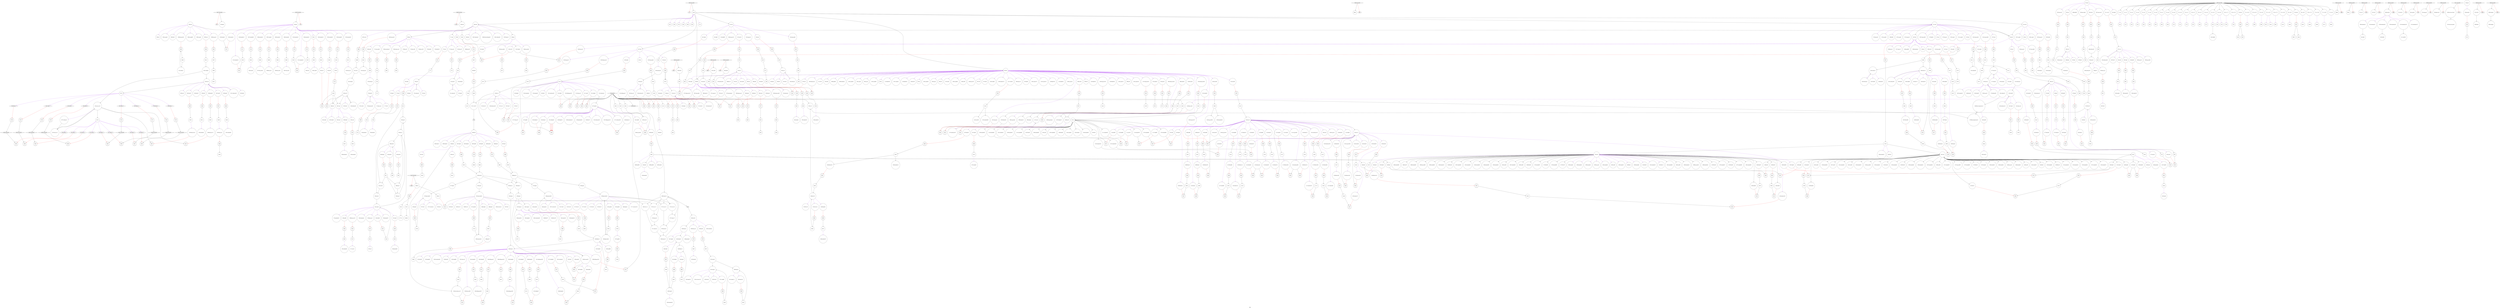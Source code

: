 digraph "PEG" {
	label="PEG";

	Node0x55bf9d10a070 [shape=record,shape=circle,label="{1550:arrayidx41}"];
	Node0x55bf9dfc5410 [shape=record,shape=circle,label="{443:stop_nodes}"];
	Node0x55bf9dfc5410 -> Node0x55bf9e14ed70[color=red];
	Node0x55bf9e11ccb0 [shape=record,shape=Mcircle,label="{3432}"];
	Node0x55bf9e01eea0 [shape=record,shape=circle,label="{111:}"];
	Node0x55bf9dfc5690 [shape=record,shape=circle,label="{886:t}"];
	Node0x55bf9e01efe0 [shape=record,shape=circle,label="{1661:arrayidx38}"];
	Node0x55bf9e1231c0 [shape=record,shape=Mcircle,label="{3543}"];
	Node0x55bf9e1231c0 -> Node0x55bf9e044420[color=black];
	Node0x55bf9dfc57d0 [shape=record,shape=circle,label="{2436:father.2}"];
	Node0x55bf9dfc57d0 -> Node0x55bf9dfc7350[color=black];
	Node0x55bf9dfc57d0 -> Node0x55bf9dfe9c10[color=purple];
	Node0x55bf9dfc57d0 -> Node0x55bf9e01a3a0[color=purple];
	Node0x55bf9dfc5910 [shape=record,shape=circle,label="{1329:bigM194}"];
	Node0x55bf9e01f120 [shape=record,shape=circle,label="{997:}"];
	Node0x55bf9e01f120 -> Node0x55bf9e021560[color=black];
	Node0x55bf9dfc5a50 [shape=record,shape=circle,label="{2879:tail9}"];
	Node0x55bf9dfc5a50 -> Node0x55bf9e1906b0[color=red];
	Node0x55bf9dfc5b90 [shape=record,shape=circle,label="{1772:arcout.0}"];
	Node0x55bf9dfc5b90 -> Node0x55bf9dfd7b00[color=black];
	Node0x55bf9dfc5b90 -> Node0x55bf9dfc6950[color=purple];
	Node0x55bf9dfc5b90 -> Node0x55bf9dfcc660[color=purple];
	Node0x55bf9dfc5b90 -> Node0x55bf9dfcd1a0[color=purple];
	Node0x55bf9e17cb40 [shape=record,shape=Mcircle,label="{3654}"];
	Node0x55bf9e17cb40 -> Node0x55bf9e005e10[color=black];
	Node0x55bf9e01f260 [shape=record,shape=circle,label="{2547:temp.2}"];
	Node0x55bf9e01f260 -> Node0x55bf9e0230e0[color=purple];
	Node0x55bf9e01f260 -> Node0x55bf9e025ca0[color=purple];
	Node0x55bf9e01f260 -> Node0x55bf9e028720[color=purple];
	Node0x55bf9e01f260 -> Node0x55bf9e02b920[color=purple];
	Node0x55bf9e01f260 -> Node0x55bf9e02fde0[color=purple];
	Node0x55bf9dfc5e10 [shape=record,shape=circle,label="{1108:n_trips74}"];
	Node0x55bf9e01f620 [shape=record,shape=circle,label="{776:arcs}"];
	Node0x55bf9e01f620 -> Node0x55bf9e1590f0[color=red];
	Node0x55bf9dfc6090 [shape=record,shape=circle,label="{1551:flow42}"];
	Node0x55bf9dfc61d0 [shape=record,shape=circle,label="{444:}"];
	Node0x55bf9dfc61d0 -> Node0x55bf9dfc70d0[color=black];
	Node0x55bf9e11d380 [shape=record,shape=Mcircle,label="{3433}"];
	Node0x55bf9dfc6310 [shape=record,shape=septagon,label="{887}"];
	Node0x55bf9e01f9e0 [shape=record,shape=circle,label="{1662:cost39}"];
	Node0x55bf9e01fb20 [shape=record,shape=circle,label="{555:stop_arcs}"];
	Node0x55bf9e01fb20 -> Node0x55bf9e1523f0[color=red];
	Node0x55bf9e123890 [shape=record,shape=Mcircle,label="{3544}"];
	Node0x55bf9e123890 -> Node0x55bf9e005550[color=black];
	Node0x55bf9dfc6450 [shape=record,shape=circle,label="{2437:}"];
	Node0x55bf9dfc6450 -> Node0x55bf9dfc57d0[color=black];
	Node0x55bf9e01fc60 [shape=record,shape=circle,label="{998:m33}"];
	Node0x55bf9dfc6810 [shape=record,shape=circle,label="{2880:}"];
	Node0x55bf9dfc6810 -> Node0x55bf9dfcc520[color=black];
	Node0x55bf9dfc6950 [shape=record,shape=circle,label="{1773:add.ptr}"];
	Node0x55bf9dfc6950 -> Node0x55bf9dfc5b90[color=black];
	Node0x55bf9e17d210 [shape=record,shape=Mcircle,label="{3655}"];
	Node0x55bf9e17d210 -> Node0x55bf9e007e90[color=black];
	Node0x55bf9e01fda0 [shape=record,shape=circle,label="{2548:}"];
	Node0x55bf9e01fda0 -> Node0x55bf9e01f260[color=black];
	Node0x55bf9dfc6bd0 [shape=record,shape=circle,label="{2216:sibling_prev25}"];
	Node0x55bf9dfc6bd0 -> Node0x55bf9e13b6f0[color=red];
	Node0x55bf9dfc6e50 [shape=record,shape=diamond,label="{2:dummyVal}"];
	Node0x55bf9e020020 [shape=record,shape=circle,label="{1884:arrayidx47}"];
	Node0x55bf9e020160 [shape=record,shape=circle,label="{777:}"];
	Node0x55bf9e020160 -> Node0x55bf9e0225a0[color=black];
	Node0x55bf9dfc70d0 [shape=record,shape=circle,label="{445:}"];
	Node0x55bf9dfc70d0 -> Node0x55bf9dfd0370[color=black];
	Node0x55bf9e11da50 [shape=record,shape=Mcircle,label="{3434}"];
	Node0x55bf9e0203e0 [shape=record,shape=circle,label="{1220:n_trips132}"];
	Node0x55bf9e020520 [shape=record,shape=circle,label="{113:}"];
	Node0x55bf9dfc7210 [shape=record,shape=circle,label="{888:h}"];
	Node0x55bf9e0207a0 [shape=record,shape=circle,label="{556:}"];
	Node0x55bf9e0207a0 -> Node0x55bf9e0212e0[color=black];
	Node0x55bf9e123f60 [shape=record,shape=Mcircle,label="{3545}"];
	Node0x55bf9e123f60 -> Node0x55bf9e060eb0[color=black];
	Node0x55bf9dfc7350 [shape=record,shape=circle,label="{2438:temp.1}"];
	Node0x55bf9dfc7350 -> Node0x55bf9dfc8110[color=black];
	Node0x55bf9dfc7350 -> Node0x55bf9e13df70[color=black];
	Node0x55bf9dfc7350 -> Node0x55bf9e13e5e0[color=black];
	Node0x55bf9dfc7350 -> Node0x55bf9dfd4e70[color=purple];
	Node0x55bf9dfc7350 -> Node0x55bf9dfd8c80[color=purple];
	Node0x55bf9dfc7350 -> Node0x55bf9dfda580[color=purple];
	Node0x55bf9dfc7350 -> Node0x55bf9dfde2c0[color=purple];
	Node0x55bf9dfc7350 -> Node0x55bf9dfe0e80[color=purple];
	Node0x55bf9dfc7350 -> Node0x55bf9dfe2640[color=purple];
	Node0x55bf9dfc7350 -> Node0x55bf9dfd5d70[color=purple];
	Node0x55bf9dfc7350 -> Node0x55bf9dfebf10[color=purple];
	Node0x55bf9dfc7350 -> Node0x55bf9dfeee90[color=purple];
	Node0x55bf9dfc7350 -> Node0x55bf9dff0790[color=purple];
	Node0x55bf9dfc7350 -> Node0x55bf9dff3c10[color=purple];
	Node0x55bf9dfc7350 -> Node0x55bf9dff8e90[color=purple];
	Node0x55bf9dfc7350 -> Node0x55bf9dffaa10[color=purple];
	Node0x55bf9dfc7350 -> Node0x55bf9e0016d0[color=purple];
	Node0x55bf9dfc7350 -> Node0x55bf9e005190[color=purple];
	Node0x55bf9dfc7350 -> Node0x55bf9dfe91c0[color=purple];
	Node0x55bf9dfc7350 -> Node0x55bf9e00e960[color=purple];
	Node0x55bf9dfc7350 -> Node0x55bf9e010c60[color=purple];
	Node0x55bf9dfc7350 -> Node0x55bf9e012420[color=purple];
	Node0x55bf9dfc7350 -> Node0x55bf9e013960[color=purple];
	Node0x55bf9dfc7350 -> Node0x55bf9e014ea0[color=purple];
	Node0x55bf9e17d8e0 [shape=record,shape=Mcircle,label="{3656}"];
	Node0x55bf9e17d8e0 -> Node0x55bf9dfcf1f0[color=black];
	Node0x55bf9dfc7990 [shape=record,shape=diamond,label="{3:dummyVal}"];
	Node0x55bf9dfc7990 -> Node0x55bf9dfc6e50[color=black];
	Node0x55bf9dfc7990 -> Node0x55bf9e01c060[color=black];
	Node0x55bf9dfc7990 -> Node0x55bf9dfdc100[color=black];
	Node0x55bf9dfc7990 -> Node0x55bf9e002350[color=black];
	Node0x55bf9dfc7990 -> Node0x55bf9dfe5480[color=black];
	Node0x55bf9dfc7990 -> Node0x55bf9dfe6240[color=black];
	Node0x55bf9dfc7990 -> Node0x55bf9dfeda90[color=black];
	Node0x55bf9dfc7990 -> Node0x55bf9e072e30[color=black];
	Node0x55bf9dfc7990 -> Node0x55bf9e06da70[color=black];
	Node0x55bf9dfc7990 -> Node0x55bf9e116a00[color=black];
	Node0x55bf9dfc7990 -> Node0x55bf9e117050[color=black];
	Node0x55bf9dfc7990 -> Node0x55bf9e1191a0[color=black];
	Node0x55bf9dfc7990 -> Node0x55bf9e119810[color=black];
	Node0x55bf9dfc7990 -> Node0x55bf9e119e80[color=black];
	Node0x55bf9dfc7990 -> Node0x55bf9e11a4f0[color=black];
	Node0x55bf9dfc7990 -> Node0x55bf9e11ab60[color=black];
	Node0x55bf9dfc7990 -> Node0x55bf9e11b1d0[color=black];
	Node0x55bf9dfc7990 -> Node0x55bf9e136160[color=black];
	Node0x55bf9dfc7990 -> Node0x55bf9e1367d0[color=black];
	Node0x55bf9dfc7990 -> Node0x55bf9e1374b0[color=black];
	Node0x55bf9dfc7990 -> Node0x55bf9e137b20[color=black];
	Node0x55bf9dfc7990 -> Node0x55bf9e138f30[color=black];
	Node0x55bf9dfc7990 -> Node0x55bf9e13b080[color=black];
	Node0x55bf9dfc7990 -> Node0x55bf9e13b6f0[color=black];
	Node0x55bf9dfc7990 -> Node0x55bf9e13ec50[color=black];
	Node0x55bf9e020de0 [shape=record,shape=circle,label="{1885:flow}"];
	Node0x55bf9e11e120 [shape=record,shape=Mcircle,label="{3435}"];
	Node0x55bf9dfc7e90 [shape=record,shape=circle,label="{1996:stop_arcs}"];
	Node0x55bf9dfc7e90 -> Node0x55bf9e177de0[color=red];
	Node0x55bf9dfc7fd0 [shape=record,shape=septagon,label="{889}"];
	Node0x55bf9e0212e0 [shape=record,shape=circle,label="{557:}"];
	Node0x55bf9e0212e0 -> Node0x55bf9e027be0[color=black];
	Node0x55bf9e14e6a0 [shape=record,shape=Mcircle,label="{3546}"];
	Node0x55bf9e14e6a0 -> Node0x55bf9e063f70[color=black];
	Node0x55bf9dfc8110 [shape=record,shape=circle,label="{2439:new_pred.0}"];
	Node0x55bf9dfc8110 -> Node0x55bf9e13d1d0[color=black];
	Node0x55bf9dfc8110 -> Node0x55bf9dfed590[color=purple];
	Node0x55bf9dfc8110 -> Node0x55bf9dff7590[color=purple];
	Node0x55bf9e021420 [shape=record,shape=circle,label="{2107:net}"];
	Node0x55bf9e021420 -> Node0x55bf9e022fa0[color=purple];
	Node0x55bf9e021420 -> Node0x55bf9e02d9a0[color=purple];
	Node0x55bf9e021420 -> Node0x55bf9e0356a0[color=purple];
	Node0x55bf9e021420 -> Node0x55bf9e0388a0[color=purple];
	Node0x55bf9e021420 -> Node0x55bf9e045320[color=purple];
	Node0x55bf9e021420 -> Node0x55bf9e007490[color=purple];
	Node0x55bf9e021560 [shape=record,shape=circle,label="{1000:add.ptr34}"];
	Node0x55bf9e021560 -> Node0x55bf9e11d380[color=black];
	Node0x55bf9dfc8250 [shape=record,shape=circle,label="{2882:head10}"];
	Node0x55bf9dfc8250 -> Node0x55bf9e190d80[color=red];
	Node0x55bf9e17dfb0 [shape=record,shape=Mcircle,label="{3657}"];
	Node0x55bf9e17dfb0 -> Node0x55bf9dfdb980[color=black];
	Node0x55bf9dfc84d0 [shape=record,shape=circle,label="{1111:arrayidx76}"];
	Node0x55bf9dfc84d0 -> Node0x55bf9e120940[color=black];
	Node0x55bf9dfc8610 [shape=record,shape=circle,label="{4:net}"];
	Node0x55bf9dfc8610 -> Node0x55bf9e05d170[color=black];
	Node0x55bf9dfc8610 -> Node0x55bf9e008610[color=black];
	Node0x55bf9dfc8610 -> Node0x55bf9e0727f0[color=black];
	Node0x55bf9dfc8610 -> Node0x55bf9e007d50[color=black];
	Node0x55bf9dfc8610 -> Node0x55bf9e021420[color=black];
	Node0x55bf9dfc8610 -> Node0x55bf9dfcaea0[color=black];
	Node0x55bf9dfc8610 -> Node0x55bf9e044a60[color=black];
	Node0x55bf9dfc8610 -> Node0x55bf9e018320[color=purple];
	Node0x55bf9dfc8610 -> Node0x55bf9e01eea0[color=purple];
	Node0x55bf9dfc8610 -> Node0x55bf9e0315a0[color=purple];
	Node0x55bf9dfc8610 -> Node0x55bf9e00b590[color=purple];
	Node0x55bf9dfc8610 -> Node0x55bf9e058530[color=purple];
	Node0x55bf9dfc8610 -> Node0x55bf9e05bff0[color=purple];
	Node0x55bf9dfc8610 -> Node0x55bf9e0673f0[color=purple];
	Node0x55bf9dfc8750 [shape=record,shape=circle,label="{1554:arrayidx44}"];
	Node0x55bf9dfc8890 [shape=record,shape=circle,label="{447:nodes}"];
	Node0x55bf9dfc8890 -> Node0x55bf9e14f440[color=red];
	Node0x55bf9e11e7f0 [shape=record,shape=Mcircle,label="{3436}"];
	Node0x55bf9dfc89d0 [shape=record,shape=circle,label="{1997:}"];
	Node0x55bf9dfc89d0 -> Node0x55bf9dfca0e0[color=black];
	Node0x55bf9dfc8b10 [shape=record,shape=circle,label="{890:c}"];
	Node0x55bf9e021e20 [shape=record,shape=circle,label="{1665:arrayidx41}"];
	Node0x55bf9e14ed70 [shape=record,shape=Mcircle,label="{3547}"];
	Node0x55bf9e14ed70 -> Node0x55bf9dfc61d0[color=black];
	Node0x55bf9e0220a0 [shape=record,shape=circle,label="{1001:stop_arcs}"];
	Node0x55bf9e0220a0 -> Node0x55bf9e11d380[color=red];
	Node0x55bf9dfc96e0 [shape=record,shape=circle,label="{2883:}"];
	Node0x55bf9dfc96e0 -> Node0x55bf9dfcb8a0[color=black];
	Node0x55bf9e17e680 [shape=record,shape=Mcircle,label="{3658}"];
	Node0x55bf9e17e680 -> Node0x55bf9dfdf1c0[color=black];
	Node0x55bf9dfc9aa0 [shape=record,shape=circle,label="{1112:tail77}"];
	Node0x55bf9dfc9aa0 -> Node0x55bf9e120940[color=red];
	Node0x55bf9e0225a0 [shape=record,shape=circle,label="{780:arc.0}"];
	Node0x55bf9e0225a0 -> Node0x55bf9e023360[color=purple];
	Node0x55bf9e0225a0 -> Node0x55bf9e026060[color=purple];
	Node0x55bf9e0225a0 -> Node0x55bf9e0275a0[color=purple];
	Node0x55bf9e0225a0 -> Node0x55bf9e02ab60[color=purple];
	Node0x55bf9e0225a0 -> Node0x55bf9e02eb20[color=purple];
	Node0x55bf9dfc9be0 [shape=record,shape=circle,label="{2662:depth}"];
	Node0x55bf9dfc9d20 [shape=record,shape=circle,label="{1555:flow45}"];
	Node0x55bf9dfc9e60 [shape=record,shape=circle,label="{448:}"];
	Node0x55bf9dfc9e60 -> Node0x55bf9dfcb260[color=purple];
	Node0x55bf9e11eec0 [shape=record,shape=Mcircle,label="{3437}"];
	Node0x55bf9e022820 [shape=record,shape=circle,label="{1223:arrayidx134}"];
	Node0x55bf9e022820 -> Node0x55bf9e126240[color=black];
	Node0x55bf9dfc9fa0 [shape=record,shape=circle,label="{3105:arrayidx10}"];
	Node0x55bf9dfc9fa0 -> Node0x55bf9e194ad0[color=red];
	Node0x55bf9dfca0e0 [shape=record,shape=circle,label="{1998:}"];
	Node0x55bf9dfca0e0 -> Node0x55bf9dfdc880[color=black];
	Node0x55bf9dfca220 [shape=record,shape=septagon,label="{891}"];
	Node0x55bf9e022be0 [shape=record,shape=circle,label="{1666:org_cost42}"];
	Node0x55bf9e022d20 [shape=record,shape=circle,label="{559:arcs}"];
	Node0x55bf9e022d20 -> Node0x55bf9e152ac0[color=red];
	Node0x55bf9e14f440 [shape=record,shape=Mcircle,label="{3548}"];
	Node0x55bf9e14f440 -> Node0x55bf9dfc9e60[color=black];
	Node0x55bf9e022e60 [shape=record,shape=circle,label="{3216:arrayidx16}"];
	Node0x55bf9e022e60 -> Node0x55bf9e1973b0[color=red];
	Node0x55bf9e022fa0 [shape=record,shape=circle,label="{2109:nodes}"];
	Node0x55bf9e022fa0 -> Node0x55bf9e17b6d0[color=red];
	Node0x55bf9e17ed50 [shape=record,shape=Mcircle,label="{3659}"];
	Node0x55bf9e17ed50 -> Node0x55bf9dff53d0[color=black];
	Node0x55bf9e0230e0 [shape=record,shape=circle,label="{2552:depth74}"];
	Node0x55bf9dfca720 [shape=record,shape=circle,label="{2220:outfile}"];
	Node0x55bf9e023220 [shape=record,shape=circle,label="{2995:}"];
	Node0x55bf9e023360 [shape=record,shape=circle,label="{781:incdec.ptr}"];
	Node0x55bf9e023360 -> Node0x55bf9e0225a0[color=black];
	Node0x55bf9e11f590 [shape=record,shape=Mcircle,label="{3438}"];
	Node0x55bf9e0235e0 [shape=record,shape=circle,label="{1224:tail135}"];
	Node0x55bf9e0235e0 -> Node0x55bf9e126240[color=red];
	Node0x55bf9dfca9a0 [shape=record,shape=circle,label="{3106:}"];
	Node0x55bf9dfca9a0 -> Node0x55bf9e1406d0[color=black];
	Node0x55bf9e023860 [shape=record,shape=circle,label="{560:}"];
	Node0x55bf9e023860 -> Node0x55bf9e0258e0[color=black];
	Node0x55bf9e14fb10 [shape=record,shape=Mcircle,label="{3549}"];
	Node0x55bf9e14fb10 -> Node0x55bf9dfd4ab0[color=black];
	Node0x55bf9dfcac20 [shape=record,shape=circle,label="{1335:arcs199}"];
	Node0x55bf9dfcac20 -> Node0x55bf9e16c380[color=red];
	Node0x55bf9e0239a0 [shape=record,shape=circle,label="{3217:}"];
	Node0x55bf9e0239a0 -> Node0x55bf9e0243a0[color=purple];
	Node0x55bf9e023ae0 [shape=record,shape=circle,label="{2110:}"];
	Node0x55bf9e023ae0 -> Node0x55bf9e138860[color=black];
	Node0x55bf9e023ae0 -> Node0x55bf9e13aa10[color=black];
	Node0x55bf9e023ae0 -> Node0x55bf9e025a20[color=purple];
	Node0x55bf9e023ae0 -> Node0x55bf9e0270a0[color=purple];
	Node0x55bf9e023ae0 -> Node0x55bf9e0284a0[color=purple];
	Node0x55bf9e023ae0 -> Node0x55bf9e029da0[color=purple];
	Node0x55bf9e023ae0 -> Node0x55bf9e02b1a0[color=purple];
	Node0x55bf9e023ae0 -> Node0x55bf9e02c5a0[color=purple];
	Node0x55bf9e023ae0 -> Node0x55bf9e02fb60[color=purple];
	Node0x55bf9e023ae0 -> Node0x55bf9e0310a0[color=purple];
	Node0x55bf9e023ae0 -> Node0x55bf9e0325e0[color=purple];
	Node0x55bf9e023ae0 -> Node0x55bf9e0342a0[color=purple];
	Node0x55bf9e023ae0 -> Node0x55bf9e072cf0[color=purple];
	Node0x55bf9e023ae0 -> Node0x55bf9dfc6bd0[color=purple];
	Node0x55bf9e023c20 [shape=record,shape=circle,label="{1003:dummy_arcs35}"];
	Node0x55bf9e023c20 -> Node0x55bf9e15f050[color=red];
	Node0x55bf9e17f420 [shape=record,shape=Mcircle,label="{3660}"];
	Node0x55bf9e17f420 -> Node0x55bf9dffb190[color=black];
	Node0x55bf9dfcaea0 [shape=record,shape=circle,label="{2221:net}"];
	Node0x55bf9dfcaea0 -> Node0x55bf9dfce430[color=black];
	Node0x55bf9dfcaea0 -> Node0x55bf9dfce7f0[color=purple];
	Node0x55bf9dfcaea0 -> Node0x55bf9dfcffb0[color=purple];
	Node0x55bf9dfcaea0 -> Node0x55bf9dfdaa80[color=purple];
	Node0x55bf9dfcaea0 -> Node0x55bf9dfdc4c0[color=purple];
	Node0x55bf9dfcaea0 -> Node0x55bf9dffbf50[color=purple];
	Node0x55bf9dfcafe0 [shape=record,shape=circle,label="{1114:n78}"];
	Node0x55bf9dfcb120 [shape=record,shape=circle,label="{2664:depth1}"];
	Node0x55bf9dfcb260 [shape=record,shape=circle,label="{450:incdec.ptr3}"];
	Node0x55bf9dfcb260 -> Node0x55bf9dfc9290[color=black];
	Node0x55bf9e11fc00 [shape=record,shape=Mcircle,label="{3439}"];
	Node0x55bf9e023fe0 [shape=record,shape=circle,label="{118:}"];
	Node0x55bf9dfcb3a0 [shape=record,shape=circle,label="{2000:arcs}"];
	Node0x55bf9dfcb3a0 -> Node0x55bf9e1784b0[color=red];
	Node0x55bf9e024120 [shape=record,shape=circle,label="{2775:iplus}"];
	Node0x55bf9e024120 -> Node0x55bf9e028ea0[color=black];
	Node0x55bf9e1501e0 [shape=record,shape=Mcircle,label="{3550}"];
	Node0x55bf9e1501e0 -> Node0x55bf9dfdb0c0[color=black];
	Node0x55bf9dfcb620 [shape=record,shape=circle,label="{1336:}"];
	Node0x55bf9dfcb620 -> Node0x55bf9dfce2f0[color=black];
	Node0x55bf9dfcb620 -> Node0x55bf9dfcee30[color=black];
	Node0x55bf9e0243a0 [shape=record,shape=circle,label="{3218:abs_cost}"];
	Node0x55bf9e0244e0 [shape=record,shape=circle,label="{1004:}"];
	Node0x55bf9e0244e0 -> Node0x55bf9e0267e0[color=black];
	Node0x55bf9dfcb8a0 [shape=record,shape=circle,label="{2886:jplus.0}"];
	Node0x55bf9dfcb8a0 -> Node0x55bf9e069d30[color=black];
	Node0x55bf9dfcb8a0 -> Node0x55bf9e024da0[color=black];
	Node0x55bf9dfcb8a0 -> Node0x55bf9dfe9e90[color=black];
	Node0x55bf9dfcb8a0 -> Node0x55bf9dfeac50[color=black];
	Node0x55bf9e17faf0 [shape=record,shape=Mcircle,label="{3661}"];
	Node0x55bf9e17faf0 -> Node0x55bf9dffec50[color=black];
	Node0x55bf9e024760 [shape=record,shape=circle,label="{340:tmp.1}"];
	Node0x55bf9e024760 -> Node0x55bf9e043660[color=black];
	Node0x55bf9e024760 -> Node0x55bf9e044e20[color=black];
	Node0x55bf9dfcb9e0 [shape=record,shape=hexagon,label="{3329:offset_0}"];
	Node0x55bf9dfcb9e0 -> Node0x55bf9e132410[color=red];
	Node0x55bf9e0248a0 [shape=record,shape=circle,label="{2997:}"];
	Node0x55bf9e1202d0 [shape=record,shape=Mcircle,label="{3440}"];
	Node0x55bf9dfcbee0 [shape=record,shape=circle,label="{3108:arrayidx11}"];
	Node0x55bf9dfcbee0 -> Node0x55bf9e1951a0[color=red];
	Node0x55bf9dfcc020 [shape=record,shape=circle,label="{2001:}"];
	Node0x55bf9dfcc020 -> Node0x55bf9dfd1130[color=black];
	Node0x55bf9e024da0 [shape=record,shape=circle,label="{2776:jplus}"];
	Node0x55bf9e024da0 -> Node0x55bf9e036e60[color=black];
	Node0x55bf9e024ee0 [shape=record,shape=circle,label="{1669:arrayidx44}"];
	Node0x55bf9e1508b0 [shape=record,shape=Mcircle,label="{3551}"];
	Node0x55bf9e1508b0 -> Node0x55bf9dfde040[color=black];
	Node0x55bf9e025020 [shape=record,shape=circle,label="{1005:n36}"];
	Node0x55bf9dfcc520 [shape=record,shape=circle,label="{2887:iplus.0}"];
	Node0x55bf9dfcc520 -> Node0x55bf9e069330[color=black];
	Node0x55bf9dfcc520 -> Node0x55bf9e024120[color=black];
	Node0x55bf9dfcc520 -> Node0x55bf9dfe9e90[color=black];
	Node0x55bf9dfcc520 -> Node0x55bf9dfeac50[color=black];
	Node0x55bf9dfcc660 [shape=record,shape=circle,label="{1780:arrayidx}"];
	Node0x55bf9e1801c0 [shape=record,shape=Mcircle,label="{3662}"];
	Node0x55bf9e1801c0 -> Node0x55bf9e001d10[color=black];
	Node0x55bf9e025160 [shape=record,shape=circle,label="{341:node.2}"];
	Node0x55bf9e025160 -> Node0x55bf9e024760[color=black];
	Node0x55bf9e025160 -> Node0x55bf9e02aa20[color=purple];
	Node0x55bf9e025160 -> Node0x55bf9e02d360[color=purple];
	Node0x55bf9e025160 -> Node0x55bf9e030060[color=purple];
	Node0x55bf9e025160 -> Node0x55bf9e0338a0[color=purple];
	Node0x55bf9e025160 -> Node0x55bf9e035ba0[color=purple];
	Node0x55bf9e025160 -> Node0x55bf9e038c60[color=purple];
	Node0x55bf9e025160 -> Node0x55bf9e03bfa0[color=purple];
	Node0x55bf9e025160 -> Node0x55bf9e041220[color=purple];
	Node0x55bf9dfcc7a0 [shape=record,shape=hexagon,label="{3330:offset_0}"];
	Node0x55bf9dfcc7a0 -> Node0x55bf9e19a360[color=red];
	Node0x55bf9dfcc8e0 [shape=record,shape=circle,label="{1116:arrayidx79}"];
	Node0x55bf9dfcc8e0 -> Node0x55bf9e121010[color=black];
	Node0x55bf9dfccb60 [shape=record,shape=circle,label="{1559:arrayidx48}"];
	Node0x55bf9e120940 [shape=record,shape=Mcircle,label="{3441}"];
	Node0x55bf9e0252a0 [shape=record,shape=circle,label="{2334:iplus}"];
	Node0x55bf9e0252a0 -> Node0x55bf9dfc7350[color=black];
	Node0x55bf9e0252a0 -> Node0x55bf9e06c7b0[color=purple];
	Node0x55bf9e0253e0 [shape=record,shape=circle,label="{1227:arrayidx136}"];
	Node0x55bf9e0253e0 -> Node0x55bf9e126910[color=black];
	Node0x55bf9dfccca0 [shape=record,shape=circle,label="{3109:}"];
	Node0x55bf9dfccca0 -> Node0x55bf9e140000[color=black];
	Node0x55bf9dfccde0 [shape=record,shape=circle,label="{2002:m}"];
	Node0x55bf9e025660 [shape=record,shape=circle,label="{2777:w}"];
	Node0x55bf9e0257a0 [shape=record,shape=circle,label="{1670:flow45}"];
	Node0x55bf9e0258e0 [shape=record,shape=circle,label="{563:arc.0}"];
	Node0x55bf9e0258e0 -> Node0x55bf9e0266a0[color=purple];
	Node0x55bf9e0258e0 -> Node0x55bf9e029c60[color=purple];
	Node0x55bf9e0258e0 -> Node0x55bf9e02c320[color=purple];
	Node0x55bf9e0258e0 -> Node0x55bf9e02e260[color=purple];
	Node0x55bf9e150f80 [shape=record,shape=Mcircle,label="{3552}"];
	Node0x55bf9e150f80 -> Node0x55bf9dfeead0[color=black];
	Node0x55bf9e025a20 [shape=record,shape=circle,label="{2113:incdec.ptr}"];
	Node0x55bf9e025a20 -> Node0x55bf9e00c350[color=black];
	Node0x55bf9e025a20 -> Node0x55bf9e136e40[color=black];
	Node0x55bf9dfcd1a0 [shape=record,shape=circle,label="{1781:ident}"];
	Node0x55bf9e180890 [shape=record,shape=Mcircle,label="{3663}"];
	Node0x55bf9e180890 -> Node0x55bf9e0127e0[color=black];
	Node0x55bf9e025ca0 [shape=record,shape=circle,label="{2556:orientation76}"];
	Node0x55bf9e025de0 [shape=record,shape=circle,label="{342:}"];
	Node0x55bf9e025de0 -> Node0x55bf9e025160[color=black];
	Node0x55bf9dfc8ed0 [shape=record,shape=diamond,label="{3331:dummyVal}"];
	Node0x55bf9dfc8ed0 -> Node0x55bf9e132410[color=black];
	Node0x55bf9dfc9010 [shape=record,shape=circle,label="{1117:head80}"];
	Node0x55bf9dfc9010 -> Node0x55bf9e121010[color=red];
	Node0x55bf9e026060 [shape=record,shape=circle,label="{785:cost}"];
	Node0x55bf9dfc9150 [shape=record,shape=circle,label="{1560:tail49}"];
	Node0x55bf9dfc9150 -> Node0x55bf9e12c080[color=red];
	Node0x55bf9dfc9290 [shape=record,shape=circle,label="{453:node.0}"];
	Node0x55bf9dfc9290 -> Node0x55bf9dfcebb0[color=purple];
	Node0x55bf9dfc9290 -> Node0x55bf9dfd2670[color=purple];
	Node0x55bf9dfc9290 -> Node0x55bf9dfd4330[color=purple];
	Node0x55bf9e121010 [shape=record,shape=Mcircle,label="{3442}"];
	Node0x55bf9e0261a0 [shape=record,shape=circle,label="{2335:jplus}"];
	Node0x55bf9e0261a0 -> Node0x55bf9dfc8110[color=black];
	Node0x55bf9e0261a0 -> Node0x55bf9e033620[color=black];
	Node0x55bf9e0261a0 -> Node0x55bf9e059bb0[color=black];
	Node0x55bf9e0262e0 [shape=record,shape=circle,label="{1228:head137}"];
	Node0x55bf9e0262e0 -> Node0x55bf9e126910[color=red];
	Node0x55bf9dfc93d0 [shape=record,shape=circle,label="{3110:arrayidx12}"];
	Node0x55bf9dfc93d0 -> Node0x55bf9e140000[color=red];
	Node0x55bf9e0266a0 [shape=record,shape=circle,label="{564:incdec.ptr}"];
	Node0x55bf9e0266a0 -> Node0x55bf9e0258e0[color=black];
	Node0x55bf9e151650 [shape=record,shape=Mcircle,label="{3553}"];
	Node0x55bf9e151650 -> Node0x55bf9dff3850[color=black];
	Node0x55bf9dfce2f0 [shape=record,shape=circle,label="{1339:arrayidx202}"];
	Node0x55bf9dfce430 [shape=record,shape=circle,label="{232:net}"];
	Node0x55bf9dfce430 -> Node0x55bf9dfcfbf0[color=purple];
	Node0x55bf9dfce430 -> Node0x55bf9dfd1c70[color=purple];
	Node0x55bf9dfce430 -> Node0x55bf9dfe0480[color=purple];
	Node0x55bf9dfce430 -> Node0x55bf9dfe28c0[color=purple];
	Node0x55bf9e0267e0 [shape=record,shape=circle,label="{1007:add.ptr37}"];
	Node0x55bf9e0267e0 -> Node0x55bf9e11da50[color=black];
	Node0x55bf9e180f60 [shape=record,shape=Mcircle,label="{3664}"];
	Node0x55bf9e180f60 -> Node0x55bf9dfe1c40[color=black];
	Node0x55bf9dfce6b0 [shape=record,shape=hexagon,label="{3332:offset_1}"];
	Node0x55bf9dfce6b0 -> Node0x55bf9e132ae0[color=red];
	Node0x55bf9dfce7f0 [shape=record,shape=circle,label="{2225:stop_arcs}"];
	Node0x55bf9dfce7f0 -> Node0x55bf9e17d8e0[color=red];
	Node0x55bf9dfce930 [shape=record,shape=septagon,label="{11}"];
	Node0x55bf9dfcea70 [shape=record,shape=circle,label="{2668:orientation}"];
	Node0x55bf9dfcebb0 [shape=record,shape=circle,label="{454:incdec.ptr10}"];
	Node0x55bf9dfcebb0 -> Node0x55bf9dfc9290[color=black];
	Node0x55bf9e1216e0 [shape=record,shape=Mcircle,label="{3443}"];
	Node0x55bf9e026e20 [shape=record,shape=circle,label="{2336:iminus}"];
	Node0x55bf9e026e20 -> Node0x55bf9e00bf90[color=black];
	Node0x55bf9e026e20 -> Node0x55bf9e008750[color=purple];
	Node0x55bf9e026e20 -> Node0x55bf9e06eab0[color=purple];
	Node0x55bf9dfcecf0 [shape=record,shape=circle,label="{2004:m_impl1}"];
	Node0x55bf9e151d20 [shape=record,shape=Mcircle,label="{3554}"];
	Node0x55bf9e151d20 -> Node0x55bf9dff7f90[color=black];
	Node0x55bf9dfcee30 [shape=record,shape=circle,label="{1340:org_cost203}"];
	Node0x55bf9e0270a0 [shape=record,shape=circle,label="{2115:basic_arc}"];
	Node0x55bf9e0270a0 -> Node0x55bf9e136160[color=red];
	Node0x55bf9e0271e0 [shape=record,shape=circle,label="{1008:stop_dummy}"];
	Node0x55bf9e0271e0 -> Node0x55bf9e11da50[color=red];
	Node0x55bf9e181630 [shape=record,shape=Mcircle,label="{3665}"];
	Node0x55bf9e181630 -> Node0x55bf9e033c60[color=black];
	Node0x55bf9dfcf0b0 [shape=record,shape=hexagon,label="{3333:offset_1}"];
	Node0x55bf9dfcf0b0 -> Node0x55bf9e19aa30[color=red];
	Node0x55bf9dfcf1f0 [shape=record,shape=circle,label="{2226:}"];
	Node0x55bf9dfcf1f0 -> Node0x55bf9dfd2030[color=black];
	Node0x55bf9dfcf330 [shape=record,shape=circle,label="{1119:cost81}"];
	Node0x55bf9dfcf470 [shape=record,shape=circle,label="{12:.str}"];
	Node0x55bf9dfcf470 -> Node0x55bf9e019ea0[color=purple];
	Node0x55bf9e0275a0 [shape=record,shape=circle,label="{787:tail}"];
	Node0x55bf9e0275a0 -> Node0x55bf9e1597c0[color=red];
	Node0x55bf9e121db0 [shape=record,shape=Mcircle,label="{3444}"];
	Node0x55bf9e0276e0 [shape=record,shape=circle,label="{2337:jminus}"];
	Node0x55bf9e0276e0 -> Node0x55bf9e01f260[color=black];
	Node0x55bf9e0276e0 -> Node0x55bf9e007710[color=black];
	Node0x55bf9dfcf830 [shape=record,shape=circle,label="{3112:arrayidx13}"];
	Node0x55bf9dfcf830 -> Node0x55bf9e1406d0[color=red];
	Node0x55bf9dfcfab0 [shape=record,shape=circle,label="{898:inputfile}"];
	Node0x55bf9e027aa0 [shape=record,shape=circle,label="{1673:arrayidx47}"];
	Node0x55bf9e027be0 [shape=record,shape=circle,label="{566:}"];
	Node0x55bf9e1523f0 [shape=record,shape=Mcircle,label="{3555}"];
	Node0x55bf9e1523f0 -> Node0x55bf9e0207a0[color=black];
	Node0x55bf9dfcfbf0 [shape=record,shape=circle,label="{234:nodes}"];
	Node0x55bf9dfcfbf0 -> Node0x55bf9e1439e0[color=red];
	Node0x55bf9dfcfd30 [shape=record,shape=circle,label="{2891:call11}"];
	Node0x55bf9dfcfd30 -> Node0x55bf9e026e20[color=black];
	Node0x55bf9dfcfd30 -> Node0x55bf9dfeca50[color=purple];
	Node0x55bf9dfcfd30 -> Node0x55bf9dfef250[color=purple];
	Node0x55bf9dfcfd30 -> Node0x55bf9dff2310[color=purple];
	Node0x55bf9e181d00 [shape=record,shape=Mcircle,label="{3666}"];
	Node0x55bf9e181d00 -> Node0x55bf9e0384e0[color=black];
	Node0x55bf9dfcfe70 [shape=record,shape=diamond,label="{3334:dummyVal}"];
	Node0x55bf9dfcfe70 -> Node0x55bf9e132ae0[color=black];
	Node0x55bf9dfcffb0 [shape=record,shape=circle,label="{2227:m_impl}"];
	Node0x55bf9e027e60 [shape=record,shape=circle,label="{788:}"];
	Node0x55bf9e027e60 -> Node0x55bf9e028ae0[color=purple];
	Node0x55bf9dfd0230 [shape=record,shape=circle,label="{1563:arrayidx51}"];
	Node0x55bf9dfd0370 [shape=record,shape=circle,label="{456:}"];
	Node0x55bf9e122480 [shape=record,shape=Mcircle,label="{3445}"];
	Node0x55bf9e027fa0 [shape=record,shape=circle,label="{2338:w}"];
	Node0x55bf9e0280e0 [shape=record,shape=circle,label="{1231:org_cost138}"];
	Node0x55bf9dfd05f0 [shape=record,shape=circle,label="{899:arraydecay}"];
	Node0x55bf9e028220 [shape=record,shape=circle,label="{1674:flow48}"];
	Node0x55bf9e152ac0 [shape=record,shape=Mcircle,label="{3556}"];
	Node0x55bf9e152ac0 -> Node0x55bf9e023860[color=black];
	Node0x55bf9dfd0730 [shape=record,shape=circle,label="{235:}"];
	Node0x55bf9dfd0730 -> Node0x55bf9dfcdce0[color=black];
	Node0x55bf9e0284a0 [shape=record,shape=circle,label="{2117:pred}"];
	Node0x55bf9e0284a0 -> Node0x55bf9e1367d0[color=red];
	Node0x55bf9e0285e0 [shape=record,shape=circle,label="{1010:nodes38}"];
	Node0x55bf9e0285e0 -> Node0x55bf9e15f720[color=red];
	Node0x55bf9e1823d0 [shape=record,shape=Mcircle,label="{3667}"];
	Node0x55bf9e1823d0 -> Node0x55bf9e056c30[color=black];
	Node0x55bf9e028720 [shape=record,shape=circle,label="{2560:flow80}"];
	Node0x55bf9dfd09b0 [shape=record,shape=hexagon,label="{3335:offset_2}"];
	Node0x55bf9dfd09b0 -> Node0x55bf9e1331b0[color=red];
	Node0x55bf9dfd0c30 [shape=record,shape=circle,label="{1121:org_cost82}"];
	Node0x55bf9dfd0d70 [shape=record,shape=circle,label="{14:.str.1}"];
	Node0x55bf9dfd0d70 -> Node0x55bf9e020520[color=purple];
	Node0x55bf9e0289a0 [shape=record,shape=circle,label="{1896:mark53}"];
	Node0x55bf9e028ae0 [shape=record,shape=circle,label="{789:potential}"];
	Node0x55bf9dfd0eb0 [shape=record,shape=circle,label="{1564:head52}"];
	Node0x55bf9dfd0eb0 -> Node0x55bf9e12c6f0[color=red];
	Node0x55bf9e122b50 [shape=record,shape=Mcircle,label="{3446}"];
	Node0x55bf9e028c20 [shape=record,shape=circle,label="{2339:bea}"];
	Node0x55bf9e028c20 -> Node0x55bf9e073330[color=black];
	Node0x55bf9e028c20 -> Node0x55bf9e032d60[color=purple];
	Node0x55bf9e028c20 -> Node0x55bf9e0379a0[color=purple];
	Node0x55bf9e028d60 [shape=record,shape=circle,label="{125:}"];
	Node0x55bf9dfd1130 [shape=record,shape=circle,label="{2007:arrayidx}"];
	Node0x55bf9dfd1130 -> Node0x55bf9dfd7600[color=black];
	Node0x55bf9dfd1130 -> Node0x55bf9dfd8a00[color=black];
	Node0x55bf9dfd1270 [shape=record,shape=circle,label="{900:}"];
	Node0x55bf9e028ea0 [shape=record,shape=circle,label="{2782:iplus.addr.0}"];
	Node0x55bf9e028ea0 -> Node0x55bf9e02c0a0[color=purple];
	Node0x55bf9e028ea0 -> Node0x55bf9e02eda0[color=purple];
	Node0x55bf9e028ea0 -> Node0x55bf9e030e20[color=purple];
	Node0x55bf9e028ea0 -> Node0x55bf9e033ee0[color=purple];
	Node0x55bf9e153190 [shape=record,shape=Mcircle,label="{3557}"];
	Node0x55bf9e153190 -> Node0x55bf9e033260[color=black];
	Node0x55bf9e028fe0 [shape=record,shape=circle,label="{1011:}"];
	Node0x55bf9e028fe0 -> Node0x55bf9e03e020[color=black];
	Node0x55bf9e028fe0 -> Node0x55bf9e03eb60[color=black];
	Node0x55bf9e028fe0 -> Node0x55bf9e040460[color=black];
	Node0x55bf9e028fe0 -> Node0x55bf9e040e60[color=black];
	Node0x55bf9e028fe0 -> Node0x55bf9e0433e0[color=black];
	Node0x55bf9e028fe0 -> Node0x55bf9e0441a0[color=black];
	Node0x55bf9e028fe0 -> Node0x55bf9e0075d0[color=black];
	Node0x55bf9e028fe0 -> Node0x55bf9e007fd0[color=black];
	Node0x55bf9e028fe0 -> Node0x55bf9e00a2d0[color=black];
	Node0x55bf9e028fe0 -> Node0x55bf9e00ae10[color=black];
	Node0x55bf9e028fe0 -> Node0x55bf9e0574f0[color=black];
	Node0x55bf9e028fe0 -> Node0x55bf9e058170[color=black];
	Node0x55bf9e028fe0 -> Node0x55bf9e05aab0[color=black];
	Node0x55bf9e028fe0 -> Node0x55bf9e05cef0[color=black];
	Node0x55bf9e028fe0 -> Node0x55bf9dfc84d0[color=black];
	Node0x55bf9e028fe0 -> Node0x55bf9dfcc8e0[color=black];
	Node0x55bf9e028fe0 -> Node0x55bf9dfe3cc0[color=black];
	Node0x55bf9e028fe0 -> Node0x55bf9dfea390[color=black];
	Node0x55bf9e028fe0 -> Node0x55bf9e022820[color=black];
	Node0x55bf9e028fe0 -> Node0x55bf9e0253e0[color=black];
	Node0x55bf9e182aa0 [shape=record,shape=Mcircle,label="{3668}"];
	Node0x55bf9e182aa0 -> Node0x55bf9e05a0b0[color=black];
	Node0x55bf9e029260 [shape=record,shape=circle,label="{1454:tail}"];
	Node0x55bf9e029260 -> Node0x55bf9e02c820[color=purple];
	Node0x55bf9dfd1630 [shape=record,shape=hexagon,label="{3336:offset_2}"];
	Node0x55bf9dfd1630 -> Node0x55bf9e19b100[color=red];
	Node0x55bf9d1232b0 [shape=record,shape=Mcircle,label="{3447}"];
	Node0x55bf9dfd1b30 [shape=record,shape=circle,label="{901:call}"];
	Node0x55bf9e0299e0 [shape=record,shape=circle,label="{2783:}"];
	Node0x55bf9e0299e0 -> Node0x55bf9e028ea0[color=black];
	Node0x55bf9e029c60 [shape=record,shape=circle,label="{569:ident}"];
	Node0x55bf9e153860 [shape=record,shape=Mcircle,label="{3558}"];
	Node0x55bf9e153860 -> Node0x55bf9e036460[color=black];
	Node0x55bf9dfd1c70 [shape=record,shape=circle,label="{237:stop_nodes}"];
	Node0x55bf9dfd1c70 -> Node0x55bf9e1440b0[color=red];
	Node0x55bf9e029da0 [shape=record,shape=circle,label="{2119:child}"];
	Node0x55bf9e029da0 -> Node0x55bf9e136e40[color=red];
	Node0x55bf9dfd1db0 [shape=record,shape=circle,label="{680:bigM36}"];
	Node0x55bf9e183170 [shape=record,shape=Mcircle,label="{3669}"];
	Node0x55bf9e183170 -> Node0x55bf9e062030[color=black];
	Node0x55bf9dfd1ef0 [shape=record,shape=diamond,label="{3337:dummyVal}"];
	Node0x55bf9dfd1ef0 -> Node0x55bf9e1331b0[color=black];
	Node0x55bf9dfd2030 [shape=record,shape=circle,label="{2230:add.ptr}"];
	Node0x55bf9dfd2170 [shape=record,shape=circle,label="{1123:tail83}"];
	Node0x55bf9dfd2170 -> Node0x55bf9e162da0[color=red];
	Node0x55bf9dfd22b0 [shape=record,shape=circle,label="{16:.str.2}"];
	Node0x55bf9dfd22b0 -> Node0x55bf9e023fe0[color=purple];
	Node0x55bf9dfd23f0 [shape=record,shape=circle,label="{2673:flow}"];
	Node0x55bf9dfd2670 [shape=record,shape=circle,label="{459:flow7}"];
	Node0x55bf9e124110 [shape=record,shape=Mcircle,label="{3448}"];
	Node0x55bf9e02a3e0 [shape=record,shape=circle,label="{1234:cost139}"];
	Node0x55bf9dfd27b0 [shape=record,shape=septagon,label="{902}"];
	Node0x55bf9e02a520 [shape=record,shape=circle,label="{1677:arrayidx50}"];
	Node0x55bf9e153f30 [shape=record,shape=Mcircle,label="{3559}"];
	Node0x55bf9e153f30 -> Node0x55bf9e0400a0[color=black];
	Node0x55bf9dfd28f0 [shape=record,shape=circle,label="{238:}"];
	Node0x55bf9dfd28f0 -> Node0x55bf9dfd37f0[color=black];
	Node0x55bf9e02a8e0 [shape=record,shape=circle,label="{1013:arcs39}"];
	Node0x55bf9e02a8e0 -> Node0x55bf9e15fdf0[color=red];
	Node0x55bf9e183840 [shape=record,shape=Mcircle,label="{3670}"];
	Node0x55bf9e183840 -> Node0x55bf9e06d430[color=black];
	Node0x55bf9e02aa20 [shape=record,shape=circle,label="{349:orientation}"];
	Node0x55bf9dfd2cb0 [shape=record,shape=hexagon,label="{3338:offset_3}"];
	Node0x55bf9dfd2cb0 -> Node0x55bf9e133880[color=red];
	Node0x55bf9dfd2df0 [shape=record,shape=circle,label="{1124:}"];
	Node0x55bf9dfd2df0 -> Node0x55bf9dfd3e30[color=purple];
	Node0x55bf9e02ab60 [shape=record,shape=circle,label="{792:head}"];
	Node0x55bf9e02ab60 -> Node0x55bf9e159e90[color=red];
	Node0x55bf9dfd3070 [shape=record,shape=circle,label="{1567:arrayidx54}"];
	Node0x55bf9e124760 [shape=record,shape=Mcircle,label="{3449}"];
	Node0x55bf9e02af20 [shape=record,shape=circle,label="{1678:tail51}"];
	Node0x55bf9e02af20 -> Node0x55bf9e12e8a0[color=red];
	Node0x55bf9e154600 [shape=record,shape=Mcircle,label="{3560}"];
	Node0x55bf9e154600 -> Node0x55bf9e044060[color=black];
	Node0x55bf9dfd37f0 [shape=record,shape=circle,label="{239:}"];
	Node0x55bf9dfd37f0 -> Node0x55bf9dfd8dc0[color=black];
	Node0x55bf9e02b1a0 [shape=record,shape=circle,label="{2121:sibling}"];
	Node0x55bf9e02b1a0 -> Node0x55bf9e1374b0[color=red];
	Node0x55bf9e02b2e0 [shape=record,shape=circle,label="{1014:}"];
	Node0x55bf9e02b2e0 -> Node0x55bf9e02f2a0[color=black];
	Node0x55bf9e183f10 [shape=record,shape=Mcircle,label="{3671}"];
	Node0x55bf9e183f10 -> Node0x55bf9dfcdba0[color=black];
	Node0x55bf9dfd3bb0 [shape=record,shape=hexagon,label="{3339:offset_3}"];
	Node0x55bf9dfd3bb0 -> Node0x55bf9e19b7d0[color=red];
	Node0x55bf9dfd3cf0 [shape=record,shape=circle,label="{2232:}"];
	Node0x55bf9dfd3e30 [shape=record,shape=circle,label="{1125:firstout84}"];
	Node0x55bf9dfd3e30 -> Node0x55bf9e163470[color=red];
	Node0x55bf9dfd3f70 [shape=record,shape=circle,label="{18:.str.3}"];
	Node0x55bf9dfd3f70 -> Node0x55bf9e028d60[color=purple];
	Node0x55bf9e02b6a0 [shape=record,shape=circle,label="{793:}"];
	Node0x55bf9e02b6a0 -> Node0x55bf9e02bce0[color=purple];
	Node0x55bf9dfd41f0 [shape=record,shape=circle,label="{1568:cost55}"];
	Node0x55bf9dfd4330 [shape=record,shape=circle,label="{461:basic_arc}"];
	Node0x55bf9dfd4330 -> Node0x55bf9e14fb10[color=red];
	Node0x55bf9e124e30 [shape=record,shape=Mcircle,label="{3450}"];
	Node0x55bf9e02b7e0 [shape=record,shape=circle,label="{1236:tail140}"];
	Node0x55bf9e02b7e0 -> Node0x55bf9e167f60[color=red];
	Node0x55bf9e154cd0 [shape=record,shape=Mcircle,label="{3561}"];
	Node0x55bf9e154cd0 -> Node0x55bf9e0066d0[color=black];
	Node0x55bf9e1845e0 [shape=record,shape=Mcircle,label="{3672}"];
	Node0x55bf9e1845e0 -> Node0x55bf9dfd9a40[color=black];
	Node0x55bf9e02b920 [shape=record,shape=circle,label="{2565:flow83}"];
	Node0x55bf9dfd46f0 [shape=record,shape=diamond,label="{3340:dummyVal}"];
	Node0x55bf9dfd46f0 -> Node0x55bf9e133880[color=black];
	Node0x55bf9dfd4830 [shape=record,shape=circle,label="{2233:call}"];
	Node0x55bf9dfd4970 [shape=record,shape=circle,label="{1126:}"];
	Node0x55bf9dfd4970 -> Node0x55bf9e1216e0[color=black];
	Node0x55bf9e02bce0 [shape=record,shape=circle,label="{794:potential1}"];
	Node0x55bf9dfd4ab0 [shape=record,shape=circle,label="{462:}"];
	Node0x55bf9dfd4ab0 -> Node0x55bf9dfcd7e0[color=purple];
	Node0x55bf9e125500 [shape=record,shape=Mcircle,label="{3451}"];
	Node0x55bf9e02be20 [shape=record,shape=circle,label="{1237:}"];
	Node0x55bf9e02be20 -> Node0x55bf9e02cbe0[color=purple];
	Node0x55bf9e02bf60 [shape=record,shape=circle,label="{130:}"];
	Node0x55bf9e02c0a0 [shape=record,shape=circle,label="{2787:orientation}"];
	Node0x55bf9e02c320 [shape=record,shape=circle,label="{573:flow}"];
	Node0x55bf9e1553a0 [shape=record,shape=Mcircle,label="{3562}"];
	Node0x55bf9e1553a0 -> Node0x55bf9e05cc70[color=black];
	Node0x55bf9dfd4e70 [shape=record,shape=circle,label="{2455:sibling26}"];
	Node0x55bf9dfd4e70 -> Node0x55bf9e183f10[color=red];
	Node0x55bf9e02c5a0 [shape=record,shape=circle,label="{2123:sibling_prev}"];
	Node0x55bf9e02c5a0 -> Node0x55bf9e137b20[color=red];
	Node0x55bf9dfd4fb0 [shape=record,shape=circle,label="{2898:ident}"];
	Node0x55bf9e184cb0 [shape=record,shape=Mcircle,label="{3673}"];
	Node0x55bf9e184cb0 -> Node0x55bf9dfdb340[color=black];
	Node0x55bf9e02c820 [shape=record,shape=circle,label="{1459:potential}"];
	Node0x55bf9dfd5230 [shape=record,shape=hexagon,label="{3341:offset_4}"];
	Node0x55bf9dfd5230 -> Node0x55bf9e133f50[color=red];
	Node0x55bf9dfcd2e0 [shape=record,shape=septagon,label="{2234}"];
	Node0x55bf9dfcd420 [shape=record,shape=circle,label="{1127:nextout85}"];
	Node0x55bf9dfcd420 -> Node0x55bf9e1216e0[color=red];
	Node0x55bf9dfcd560 [shape=record,shape=circle,label="{20:.str.4}"];
	Node0x55bf9dfcd560 -> Node0x55bf9e02bf60[color=purple];
	Node0x55bf9dfcd7e0 [shape=record,shape=circle,label="{463:flow8}"];
	Node0x55bf9e125bd0 [shape=record,shape=Mcircle,label="{3452}"];
	Node0x55bf9e02cbe0 [shape=record,shape=circle,label="{1238:firstout141}"];
	Node0x55bf9e02cbe0 -> Node0x55bf9e168630[color=red];
	Node0x55bf9e02ce60 [shape=record,shape=circle,label="{1681:arrayidx53}"];
	Node0x55bf9e155a70 [shape=record,shape=Mcircle,label="{3563}"];
	Node0x55bf9e155a70 -> Node0x55bf9e061770[color=black];
	Node0x55bf9dfcdba0 [shape=record,shape=circle,label="{2456:}"];
	Node0x55bf9dfcdce0 [shape=record,shape=circle,label="{242:node.0}"];
	Node0x55bf9dfcdce0 -> Node0x55bf9dfd7880[color=purple];
	Node0x55bf9dfcdce0 -> Node0x55bf9dfdb480[color=purple];
	Node0x55bf9dfcdce0 -> Node0x55bf9dfdcb00[color=purple];
	Node0x55bf9e02cfa0 [shape=record,shape=circle,label="{3231:add.ptr}"];
	Node0x55bf9e02cfa0 -> Node0x55bf9e02f020[color=black];
	Node0x55bf9e185380 [shape=record,shape=Mcircle,label="{3674}"];
	Node0x55bf9e185380 -> Node0x55bf9dfdef40[color=black];
	Node0x55bf9e02d360 [shape=record,shape=circle,label="{353:basic_arc}"];
	Node0x55bf9e02d360 -> Node0x55bf9e149940[color=red];
	Node0x55bf9dfce0a0 [shape=record,shape=hexagon,label="{3342:offset_4}"];
	Node0x55bf9dfce0a0 -> Node0x55bf9e19bea0[color=red];
	Node0x55bf9dfd7380 [shape=record,shape=circle,label="{2678:flow6}"];
	Node0x55bf9dfd74c0 [shape=record,shape=circle,label="{1571:arrayidx57}"];
	Node0x55bf9e126240 [shape=record,shape=Mcircle,label="{3453}"];
	Node0x55bf9e02d5e0 [shape=record,shape=circle,label="{1239:}"];
	Node0x55bf9e02d5e0 -> Node0x55bf9e126fe0[color=black];
	Node0x55bf9dfd7600 [shape=record,shape=circle,label="{2014:new_arc.0}"];
	Node0x55bf9dfd7600 -> Node0x55bf9dfd83c0[color=black];
	Node0x55bf9dfd7600 -> Node0x55bf9e004f10[color=black];
	Node0x55bf9dfd7600 -> Node0x55bf9e131730[color=black];
	Node0x55bf9dfd7600 -> Node0x55bf9e131da0[color=black];
	Node0x55bf9dfd7600 -> Node0x55bf9dfe8540[color=purple];
	Node0x55bf9e02d860 [shape=record,shape=circle,label="{1682:head54}"];
	Node0x55bf9e02d860 -> Node0x55bf9e12ef10[color=red];
	Node0x55bf9e156140 [shape=record,shape=Mcircle,label="{3564}"];
	Node0x55bf9e156140 -> Node0x55bf9e065af0[color=black];
	Node0x55bf9dfd7880 [shape=record,shape=circle,label="{243:incdec.ptr}"];
	Node0x55bf9dfd7880 -> Node0x55bf9dfcdce0[color=black];
	Node0x55bf9e02d9a0 [shape=record,shape=circle,label="{2125:n}"];
	Node0x55bf9dfd7b00 [shape=record,shape=circle,label="{1793:arcout.1}"];
	Node0x55bf9dfd7b00 -> Node0x55bf9dfd8500[color=purple];
	Node0x55bf9dfd7b00 -> Node0x55bf9dfe1b00[color=purple];
	Node0x55bf9dfd7b00 -> Node0x55bf9dfe2b40[color=purple];
	Node0x55bf9dfd7b00 -> Node0x55bf9dfd6130[color=purple];
	Node0x55bf9dfd7b00 -> Node0x55bf9dfee5d0[color=purple];
	Node0x55bf9dfd7b00 -> Node0x55bf9dff17d0[color=purple];
	Node0x55bf9dfd7b00 -> Node0x55bf9dff5290[color=purple];
	Node0x55bf9dfd7b00 -> Node0x55bf9dff9250[color=purple];
	Node0x55bf9e185a50 [shape=record,shape=Mcircle,label="{3675}"];
	Node0x55bf9e185a50 -> Node0x55bf9dfe1880[color=black];
	Node0x55bf9e02dd60 [shape=record,shape=circle,label="{354:}"];
	Node0x55bf9e02dd60 -> Node0x55bf9e02e760[color=purple];
	Node0x55bf9dfd7c40 [shape=record,shape=diamond,label="{3343:dummyVal}"];
	Node0x55bf9dfd7c40 -> Node0x55bf9e133f50[color=black];
	Node0x55bf9dfd7ec0 [shape=record,shape=circle,label="{1129:tail86}"];
	Node0x55bf9dfd7ec0 -> Node0x55bf9e163b40[color=red];
	Node0x55bf9dfd8000 [shape=record,shape=circle,label="{22:.str.5}"];
	Node0x55bf9dfd8000 -> Node0x55bf9e032fe0[color=purple];
	Node0x55bf9dfd8280 [shape=record,shape=circle,label="{1572:org_cost58}"];
	Node0x55bf9e126910 [shape=record,shape=Mcircle,label="{3454}"];
	Node0x55bf9e02dfe0 [shape=record,shape=circle,label="{1240:nextout142}"];
	Node0x55bf9e02dfe0 -> Node0x55bf9e126fe0[color=red];
	Node0x55bf9dfd83c0 [shape=record,shape=circle,label="{2015:new_arc.1}"];
	Node0x55bf9dfd83c0 -> Node0x55bf9dfd7600[color=black];
	Node0x55bf9e02e260 [shape=record,shape=circle,label="{576:flow2}"];
	Node0x55bf9e156810 [shape=record,shape=Mcircle,label="{3565}"];
	Node0x55bf9e156810 -> Node0x55bf9dfdcd80[color=black];
	Node0x55bf9dfd8500 [shape=record,shape=circle,label="{1794:add.ptr56}"];
	Node0x55bf9dfd8500 -> Node0x55bf9dfd7b00[color=black];
	Node0x55bf9e186120 [shape=record,shape=Mcircle,label="{3676}"];
	Node0x55bf9e186120 -> Node0x55bf9dfe3400[color=black];
	Node0x55bf9e02e760 [shape=record,shape=circle,label="{355:cost}"];
	Node0x55bf9dfd8780 [shape=record,shape=hexagon,label="{3344:offset_5}"];
	Node0x55bf9dfd8780 -> Node0x55bf9e134620[color=red];
	Node0x55bf9dfd88c0 [shape=record,shape=circle,label="{1130:}"];
	Node0x55bf9dfd88c0 -> Node0x55bf9dfd9400[color=purple];
	Node0x55bf9e02eb20 [shape=record,shape=circle,label="{798:ident}"];
	Node0x55bf9e126fe0 [shape=record,shape=Mcircle,label="{3455}"];
	Node0x55bf9dfd8a00 [shape=record,shape=circle,label="{2016:arc.0}"];
	Node0x55bf9dfd8a00 -> Node0x55bf9dfe5d40[color=black];
	Node0x55bf9dfd8a00 -> Node0x55bf9dfd97c0[color=purple];
	Node0x55bf9dfd8a00 -> Node0x55bf9dfdecc0[color=purple];
	Node0x55bf9dfd8a00 -> Node0x55bf9dfe1740[color=purple];
	Node0x55bf9dfd8a00 -> Node0x55bf9dfe3180[color=purple];
	Node0x55bf9dfd8a00 -> Node0x55bf9dfd69f0[color=purple];
	Node0x55bf9dfd8a00 -> Node0x55bf9dfeec10[color=purple];
	Node0x55bf9dfd8a00 -> Node0x55bf9dff1cd0[color=purple];
	Node0x55bf9dfd8a00 -> Node0x55bf9dff6690[color=purple];
	Node0x55bf9dfd8a00 -> Node0x55bf9dffa790[color=purple];
	Node0x55bf9dfd8b40 [shape=record,shape=circle,label="{909:arraydecay1}"];
	Node0x55bf9dfd8b40 -> Node0x55bf9dfd9900[color=black];
	Node0x55bf9e02eda0 [shape=record,shape=circle,label="{2791:flow}"];
	Node0x55bf9e156ee0 [shape=record,shape=Mcircle,label="{3566}"];
	Node0x55bf9e156ee0 -> Node0x55bf9dfdf080[color=black];
	Node0x55bf9dfd8c80 [shape=record,shape=circle,label="{2459:sibling_prev}"];
	Node0x55bf9dfd8c80 -> Node0x55bf9e1845e0[color=red];
	Node0x55bf9dfd8dc0 [shape=record,shape=circle,label="{245:}"];
	Node0x55bf9e02f020 [shape=record,shape=circle,label="{3234:arc.0}"];
	Node0x55bf9e02f020 -> Node0x55bf9e031be0[color=black];
	Node0x55bf9e02f020 -> Node0x55bf9e03ede0[color=black];
	Node0x55bf9e02f020 -> Node0x55bf9e02fa20[color=black];
	Node0x55bf9e02f020 -> Node0x55bf9e141ae0[color=black];
	Node0x55bf9e02f020 -> Node0x55bf9e0324a0[color=purple];
	Node0x55bf9e02f2a0 [shape=record,shape=circle,label="{1020:arc.0}"];
	Node0x55bf9e02f2a0 -> Node0x55bf9e013fa0[color=black];
	Node0x55bf9e02f2a0 -> Node0x55bf9e11f590[color=black];
	Node0x55bf9e02f2a0 -> Node0x55bf9e1202d0[color=black];
	Node0x55bf9e02f2a0 -> Node0x55bf9e02fca0[color=purple];
	Node0x55bf9e02f2a0 -> Node0x55bf9e05b870[color=purple];
	Node0x55bf9e02f2a0 -> Node0x55bf9e05df30[color=purple];
	Node0x55bf9e02f2a0 -> Node0x55bf9e062670[color=purple];
	Node0x55bf9e02f2a0 -> Node0x55bf9e063cf0[color=purple];
	Node0x55bf9e02f2a0 -> Node0x55bf9e065370[color=purple];
	Node0x55bf9e02f2a0 -> Node0x55bf9e0687f0[color=purple];
	Node0x55bf9e02f2a0 -> Node0x55bf9e069bf0[color=purple];
	Node0x55bf9e02f2a0 -> Node0x55bf9e06cdf0[color=purple];
	Node0x55bf9e02f2a0 -> Node0x55bf9e06faf0[color=purple];
	Node0x55bf9e02f2a0 -> Node0x55bf9e070db0[color=purple];
	Node0x55bf9e02f2a0 -> Node0x55bf9e0735b0[color=purple];
	Node0x55bf9e02f2a0 -> Node0x55bf9dfc9aa0[color=purple];
	Node0x55bf9e02f2a0 -> Node0x55bf9dfc9010[color=purple];
	Node0x55bf9e02f2a0 -> Node0x55bf9dfcf330[color=purple];
	Node0x55bf9e02f2a0 -> Node0x55bf9dfd0c30[color=purple];
	Node0x55bf9e02f2a0 -> Node0x55bf9dfd2170[color=purple];
	Node0x55bf9e02f2a0 -> Node0x55bf9dfcd420[color=purple];
	Node0x55bf9e02f2a0 -> Node0x55bf9dfd7ec0[color=purple];
	Node0x55bf9e02f2a0 -> Node0x55bf9dfdabc0[color=purple];
	Node0x55bf9e02f2a0 -> Node0x55bf9dfddb40[color=purple];
	Node0x55bf9e02f2a0 -> Node0x55bf9dfdf300[color=purple];
	Node0x55bf9e02f2a0 -> Node0x55bf9dfe1d80[color=purple];
	Node0x55bf9e02f2a0 -> Node0x55bf9dfe4940[color=purple];
	Node0x55bf9e02f2a0 -> Node0x55bf9dfeb010[color=purple];
	Node0x55bf9e02f2a0 -> Node0x55bf9dff3e90[color=purple];
	Node0x55bf9e02f2a0 -> Node0x55bf9dff5510[color=purple];
	Node0x55bf9e02f2a0 -> Node0x55bf9dff6cd0[color=purple];
	Node0x55bf9e02f2a0 -> Node0x55bf9dffa010[color=purple];
	Node0x55bf9e02f2a0 -> Node0x55bf9dffc090[color=purple];
	Node0x55bf9e02f2a0 -> Node0x55bf9dffed90[color=purple];
	Node0x55bf9e02f2a0 -> Node0x55bf9e001e50[color=purple];
	Node0x55bf9e02f2a0 -> Node0x55bf9e002fd0[color=purple];
	Node0x55bf9dfd8f00 [shape=record,shape=circle,label="{2902:ident17}"];
	Node0x55bf9e1867f0 [shape=record,shape=Mcircle,label="{3677}"];
	Node0x55bf9e1867f0 -> Node0x55bf9dfd6c70[color=black];
	Node0x55bf9dfd92c0 [shape=record,shape=hexagon,label="{3345:offset_5}"];
	Node0x55bf9dfd92c0 -> Node0x55bf9e19c570[color=red];
	Node0x55bf9dfd9400 [shape=record,shape=circle,label="{1131:firstout87}"];
	Node0x55bf9dfd9400 -> Node0x55bf9e121db0[color=red];
	Node0x55bf9dfd9540 [shape=record,shape=circle,label="{24:.str.6}"];
	Node0x55bf9dfd9540 -> Node0x55bf9e043de0[color=purple];
	Node0x55bf9e1276b0 [shape=record,shape=Mcircle,label="{3456}"];
	Node0x55bf9e02f660 [shape=record,shape=circle,label="{1242:tail143}"];
	Node0x55bf9e02f660 -> Node0x55bf9e168d00[color=red];
	Node0x55bf9dfd97c0 [shape=record,shape=circle,label="{2017:incdec.ptr24}"];
	Node0x55bf9dfd97c0 -> Node0x55bf9dfd8a00[color=black];
	Node0x55bf9dfd9900 [shape=record,shape=circle,label="{910:call2}"];
	Node0x55bf9e02f8e0 [shape=record,shape=circle,label="{1685:arrayidx56}"];
	Node0x55bf9e1575b0 [shape=record,shape=Mcircle,label="{3567}"];
	Node0x55bf9e1575b0 -> Node0x55bf9dfe1100[color=black];
	Node0x55bf9dfd9a40 [shape=record,shape=circle,label="{2460:}"];
	Node0x55bf9dfd9a40 -> Node0x55bf9e13bd60[color=black];
	Node0x55bf9e02fa20 [shape=record,shape=circle,label="{3235:add.ptr46}"];
	Node0x55bf9e02fa20 -> Node0x55bf9e02f020[color=black];
	Node0x55bf9e02fb60 [shape=record,shape=circle,label="{2128:depth}"];
	Node0x55bf9e02fca0 [shape=record,shape=circle,label="{1021:incdec.ptr115}"];
	Node0x55bf9e02fca0 -> Node0x55bf9e02f2a0[color=black];
	Node0x55bf9e186ec0 [shape=record,shape=Mcircle,label="{3678}"];
	Node0x55bf9e186ec0 -> Node0x55bf9dfee210[color=black];
	Node0x55bf9e02fde0 [shape=record,shape=circle,label="{2571:pred86}"];
	Node0x55bf9e02fde0 -> Node0x55bf9e1890d0[color=red];
	Node0x55bf9e030060 [shape=record,shape=circle,label="{357:pred}"];
	Node0x55bf9e030060 -> Node0x55bf9e14a010[color=red];
	Node0x55bf9dfd9f40 [shape=record,shape=diamond,label="{3346:dummyVal}"];
	Node0x55bf9dfd9f40 -> Node0x55bf9e134620[color=black];
	Node0x55bf9e0302e0 [shape=record,shape=circle,label="{1907:stop_arcs60}"];
	Node0x55bf9e0302e0 -> Node0x55bf9e1744f0[color=red];
	Node0x55bf9dfda080 [shape=record,shape=circle,label="{1575:arrayidx60}"];
	Node0x55bf9dfda1c0 [shape=record,shape=circle,label="{468:stop_arcs12}"];
	Node0x55bf9dfda1c0 -> Node0x55bf9e1501e0[color=red];
	Node0x55bf9e127d80 [shape=record,shape=Mcircle,label="{3457}"];
	Node0x55bf9e030420 [shape=record,shape=circle,label="{1243:}"];
	Node0x55bf9e030420 -> Node0x55bf9e030ce0[color=purple];
	Node0x55bf9e030560 [shape=record,shape=circle,label="{1686:cost57}"];
	Node0x55bf9e157c80 [shape=record,shape=Mcircle,label="{3568}"];
	Node0x55bf9e157c80 -> Node0x55bf9dfe3a40[color=black];
	Node0x55bf9dfda580 [shape=record,shape=circle,label="{2461:sibling29}"];
	Node0x55bf9dfda580 -> Node0x55bf9e184cb0[color=red];
	Node0x55bf9dfda800 [shape=record,shape=circle,label="{690:net}"];
	Node0x55bf9dfda800 -> Node0x55bf9dfdc240[color=purple];
	Node0x55bf9dfda800 -> Node0x55bf9dfde540[color=purple];
	Node0x55bf9dfda800 -> Node0x55bf9dfe0700[color=purple];
	Node0x55bf9dfda800 -> Node0x55bf9dfe2c80[color=purple];
	Node0x55bf9dfda800 -> Node0x55bf9dffb050[color=purple];
	Node0x55bf9dfda800 -> Node0x55bf9e003890[color=purple];
	Node0x55bf9dfda800 -> Node0x55bf9dfe8040[color=purple];
	Node0x55bf9dfda800 -> Node0x55bf9e011b60[color=purple];
	Node0x55bf9dfda800 -> Node0x55bf9e016660[color=purple];
	Node0x55bf9e187590 [shape=record,shape=Mcircle,label="{3679}"];
	Node0x55bf9e187590 -> Node0x55bf9dff12d0[color=black];
	Node0x55bf9e0307e0 [shape=record,shape=circle,label="{358:}"];
	Node0x55bf9e0307e0 -> Node0x55bf9e0311e0[color=purple];
	Node0x55bf9dfda940 [shape=record,shape=hexagon,label="{3347:offset_6}"];
	Node0x55bf9dfda940 -> Node0x55bf9e134cf0[color=red];
	Node0x55bf9dfdaa80 [shape=record,shape=circle,label="{2240:nodes}"];
	Node0x55bf9dfdaa80 -> Node0x55bf9e17dfb0[color=red];
	Node0x55bf9dfdabc0 [shape=record,shape=circle,label="{1133:head88}"];
	Node0x55bf9dfdabc0 -> Node0x55bf9e164210[color=red];
	Node0x55bf9dfdad00 [shape=record,shape=circle,label="{26:.str.7}"];
	Node0x55bf9dfdad00 -> Node0x55bf9e044920[color=purple];
	Node0x55bf9e030a60 [shape=record,shape=circle,label="{1908:}"];
	Node0x55bf9e030a60 -> Node0x55bf9e03aba0[color=black];
	Node0x55bf9e030a60 -> Node0x55bf9e0438e0[color=black];
	Node0x55bf9e030ba0 [shape=record,shape=circle,label="{801:feas_tol}"];
	Node0x55bf9dfdae40 [shape=record,shape=circle,label="{2683:iminus.1}"];
	Node0x55bf9dfdae40 -> Node0x55bf9dff1a50[color=black];
	Node0x55bf9dfdaf80 [shape=record,shape=circle,label="{1576:flow61}"];
	Node0x55bf9dfdb0c0 [shape=record,shape=circle,label="{469:}"];
	Node0x55bf9dfdb0c0 -> Node0x55bf9dfdbc00[color=black];
	Node0x55bf9e128450 [shape=record,shape=Mcircle,label="{3458}"];
	Node0x55bf9e030ce0 [shape=record,shape=circle,label="{1244:firstout144}"];
	Node0x55bf9e030ce0 -> Node0x55bf9e1276b0[color=red];
	Node0x55bf9e030e20 [shape=record,shape=circle,label="{2794:flow1}"];
	Node0x55bf9e158350 [shape=record,shape=Mcircle,label="{3569}"];
	Node0x55bf9e158350 -> Node0x55bf9dfef390[color=black];
	Node0x55bf9dfdb340 [shape=record,shape=circle,label="{2462:}"];
	Node0x55bf9dfdb340 -> Node0x55bf9dfdbfc0[color=purple];
	Node0x55bf9dfdb480 [shape=record,shape=circle,label="{248:firstin}"];
	Node0x55bf9dfdb480 -> Node0x55bf9e116a00[color=red];
	Node0x55bf9e0310a0 [shape=record,shape=circle,label="{2130:orientation}"];
	Node0x55bf9dfdb5c0 [shape=record,shape=circle,label="{2905:ident19}"];
	Node0x55bf9e187c60 [shape=record,shape=Mcircle,label="{3680}"];
	Node0x55bf9e187c60 -> Node0x55bf9dff4750[color=black];
	Node0x55bf9e0311e0 [shape=record,shape=circle,label="{359:potential6}"];
	Node0x55bf9dfdb840 [shape=record,shape=hexagon,label="{3348:offset_6}"];
	Node0x55bf9dfdb840 -> Node0x55bf9e19cc40[color=red];
	Node0x55bf9dfdb980 [shape=record,shape=circle,label="{2241:}"];
	Node0x55bf9dfdb980 -> Node0x55bf9dfdda00[color=black];
	Node0x55bf9dfdb980 -> Node0x55bf9dfde7c0[color=black];
	Node0x55bf9dfdbac0 [shape=record,shape=circle,label="{1134:}"];
	Node0x55bf9dfdbac0 -> Node0x55bf9dfdc600[color=purple];
	Node0x55bf9dfdbc00 [shape=record,shape=circle,label="{470:}"];
	Node0x55bf9dfdbc00 -> Node0x55bf9dfd6770[color=black];
	Node0x55bf9e128ac0 [shape=record,shape=Mcircle,label="{3459}"];
	Node0x55bf9e0315a0 [shape=record,shape=circle,label="{138:}"];
	Node0x55bf9e158a20 [shape=record,shape=Mcircle,label="{3570}"];
	Node0x55bf9e158a20 -> Node0x55bf9e01e5e0[color=black];
	Node0x55bf9dfdbfc0 [shape=record,shape=circle,label="{2463:sibling_prev30}"];
	Node0x55bf9dfdbfc0 -> Node0x55bf9e13bd60[color=red];
	Node0x55bf9e031820 [shape=record,shape=circle,label="{1024:n_trips40}"];
	Node0x55bf9dfdc100 [shape=record,shape=circle,label="{1799:first_of_sparse_list.0}"];
	Node0x55bf9dfdc100 -> Node0x55bf9dfdcc40[color=black];
	Node0x55bf9dfdc240 [shape=record,shape=circle,label="{692:dummy_arcs}"];
	Node0x55bf9dfdc240 -> Node0x55bf9e156810[color=red];
	Node0x55bf9e188330 [shape=record,shape=Mcircle,label="{3681}"];
	Node0x55bf9e188330 -> Node0x55bf9e073d30[color=black];
	Node0x55bf9e031960 [shape=record,shape=circle,label="{1467:new}"];
	Node0x55bf9e031960 -> Node0x55bf9e03a7e0[color=black];
	Node0x55bf9e031960 -> Node0x55bf9e03b320[color=black];
	Node0x55bf9e031960 -> Node0x55bf9e03c720[color=black];
	Node0x55bf9e031960 -> Node0x55bf9e03d4e0[color=black];
	Node0x55bf9e031960 -> Node0x55bf9e03eca0[color=black];
	Node0x55bf9e031960 -> Node0x55bf9e03fa60[color=black];
	Node0x55bf9e031960 -> Node0x55bf9e0410e0[color=black];
	Node0x55bf9e031960 -> Node0x55bf9e041860[color=black];
	Node0x55bf9e031960 -> Node0x55bf9e0428a0[color=black];
	Node0x55bf9e031960 -> Node0x55bf9e042da0[color=black];
	Node0x55bf9e031960 -> Node0x55bf9e00bbd0[color=black];
	Node0x55bf9e031960 -> Node0x55bf9e00c710[color=black];
	Node0x55bf9e031960 -> Node0x55bf9e059cf0[color=black];
	Node0x55bf9e031960 -> Node0x55bf9e05ad30[color=black];
	Node0x55bf9e031960 -> Node0x55bf9e05d030[color=black];
	Node0x55bf9e031960 -> Node0x55bf9e05e1b0[color=black];
	Node0x55bf9e031960 -> Node0x55bf9e060d70[color=black];
	Node0x55bf9e031960 -> Node0x55bf9e061b30[color=black];
	Node0x55bf9e031960 -> Node0x55bf9e063e30[color=black];
	Node0x55bf9e031960 -> Node0x55bf9e064830[color=black];
	Node0x55bf9e031960 -> Node0x55bf9e067df0[color=black];
	Node0x55bf9e031960 -> Node0x55bf9e068a70[color=black];
	Node0x55bf9e031960 -> Node0x55bf9e06ac30[color=black];
	Node0x55bf9e031960 -> Node0x55bf9e06b770[color=black];
	Node0x55bf9e031960 -> Node0x55bf9e06e5b0[color=black];
	Node0x55bf9e031960 -> Node0x55bf9e06f230[color=black];
	Node0x55bf9e031960 -> Node0x55bf9e071030[color=black];
	Node0x55bf9e031960 -> Node0x55bf9e071a30[color=black];
	Node0x55bf9e031960 -> Node0x55bf9d10a070[color=black];
	Node0x55bf9e031960 -> Node0x55bf9dfc6090[color=black];
	Node0x55bf9e031960 -> Node0x55bf9dfc8750[color=black];
	Node0x55bf9e031960 -> Node0x55bf9dfc9d20[color=black];
	Node0x55bf9e031960 -> Node0x55bf9dfccb60[color=black];
	Node0x55bf9e031960 -> Node0x55bf9dfc9150[color=black];
	Node0x55bf9e031960 -> Node0x55bf9dfd0230[color=black];
	Node0x55bf9e031960 -> Node0x55bf9dfd0eb0[color=black];
	Node0x55bf9e031960 -> Node0x55bf9dfd3070[color=black];
	Node0x55bf9e031960 -> Node0x55bf9dfd41f0[color=black];
	Node0x55bf9e031960 -> Node0x55bf9dfd74c0[color=black];
	Node0x55bf9e031960 -> Node0x55bf9dfd8280[color=black];
	Node0x55bf9e031960 -> Node0x55bf9dfda080[color=black];
	Node0x55bf9e031960 -> Node0x55bf9dfdaf80[color=black];
	Node0x55bf9dfdc380 [shape=record,shape=diamond,label="{3349:dummyVal}"];
	Node0x55bf9dfdc380 -> Node0x55bf9e134cf0[color=black];
	Node0x55bf9dfdc4c0 [shape=record,shape=circle,label="{2242:n}"];
	Node0x55bf9dfdc600 [shape=record,shape=circle,label="{1135:firstin89}"];
	Node0x55bf9dfdc600 -> Node0x55bf9e1648e0[color=red];
	Node0x55bf9dfdc740 [shape=record,shape=circle,label="{28:.str.8}"];
	Node0x55bf9dfdc740 -> Node0x55bf9e005910[color=purple];
	Node0x55bf9e031be0 [shape=record,shape=circle,label="{3017:arc}"];
	Node0x55bf9e031be0 -> Node0x55bf9e0339e0[color=purple];
	Node0x55bf9e031be0 -> Node0x55bf9e034de0[color=purple];
	Node0x55bf9e031be0 -> Node0x55bf9e038da0[color=purple];
	Node0x55bf9e031d20 [shape=record,shape=circle,label="{1910:stop_arcs61}"];
	Node0x55bf9e031d20 -> Node0x55bf9e12f580[color=red];
	Node0x55bf9e129130 [shape=record,shape=Mcircle,label="{3460}"];
	Node0x55bf9e031fa0 [shape=record,shape=circle,label="{1246:head145}"];
	Node0x55bf9e031fa0 -> Node0x55bf9e1693d0[color=red];
	Node0x55bf9dfdc880 [shape=record,shape=circle,label="{2021:}"];
	Node0x55bf9dfdc9c0 [shape=record,shape=circle,label="{914:arraydecay3}"];
	Node0x55bf9e032220 [shape=record,shape=circle,label="{1689:arrayidx59}"];
	Node0x55bf9e032360 [shape=record,shape=circle,label="{582:stop_nodes}"];
	Node0x55bf9e032360 -> Node0x55bf9e153190[color=red];
	Node0x55bf9e1590f0 [shape=record,shape=Mcircle,label="{3571}"];
	Node0x55bf9e1590f0 -> Node0x55bf9e020160[color=black];
	Node0x55bf9dfdcb00 [shape=record,shape=circle,label="{250:firstout}"];
	Node0x55bf9dfdcb00 -> Node0x55bf9e117050[color=red];
	Node0x55bf9e0324a0 [shape=record,shape=circle,label="{3239:ident}"];
	Node0x55bf9e0325e0 [shape=record,shape=circle,label="{2132:potential}"];
	Node0x55bf9dfdcc40 [shape=record,shape=circle,label="{1800:first_of_sparse_list.1}"];
	Node0x55bf9dfdcc40 -> Node0x55bf9dfdc100[color=black];
	Node0x55bf9dfdcc40 -> Node0x55bf9dfff790[color=purple];
	Node0x55bf9dfdcd80 [shape=record,shape=circle,label="{693:}"];
	Node0x55bf9e188a00 [shape=record,shape=Mcircle,label="{3682}"];
	Node0x55bf9e188a00 -> Node0x55bf9dfc6450[color=black];
	Node0x55bf9dfdcec0 [shape=record,shape=hexagon,label="{3350:offset_7}"];
	Node0x55bf9dfdcec0 -> Node0x55bf9e1353c0[color=red];
	Node0x55bf9dfdd140 [shape=record,shape=circle,label="{1136:}"];
	Node0x55bf9dfdd140 -> Node0x55bf9e122480[color=black];
	Node0x55bf9e032ae0 [shape=record,shape=circle,label="{1911:}"];
	Node0x55bf9e032ae0 -> Node0x55bf9e033b20[color=black];
	Node0x55bf9dfdd280 [shape=record,shape=circle,label="{2686:pred}"];
	Node0x55bf9dfdd280 -> Node0x55bf9e18ac10[color=red];
	Node0x55bf9dfdd3c0 [shape=record,shape=circle,label="{472:arcs13}"];
	Node0x55bf9dfdd3c0 -> Node0x55bf9e1508b0[color=red];
	Node0x55bf9e1297a0 [shape=record,shape=Mcircle,label="{3461}"];
	Node0x55bf9e032d60 [shape=record,shape=circle,label="{2354:tail}"];
	Node0x55bf9e032d60 -> Node0x55bf9e181630[color=red];
	Node0x55bf9e032ea0 [shape=record,shape=circle,label="{1247:}"];
	Node0x55bf9e032ea0 -> Node0x55bf9e033da0[color=purple];
	Node0x55bf9e032fe0 [shape=record,shape=circle,label="{140:}"];
	Node0x55bf9dfdd640 [shape=record,shape=circle,label="{915:}"];
	Node0x55bf9e033120 [shape=record,shape=circle,label="{1690:org_cost60}"];
	Node0x55bf9e033260 [shape=record,shape=circle,label="{583:}"];
	Node0x55bf9e033260 -> Node0x55bf9e034020[color=black];
	Node0x55bf9e1597c0 [shape=record,shape=Mcircle,label="{3572}"];
	Node0x55bf9e1597c0 -> Node0x55bf9e027e60[color=black];
	Node0x55bf9e1890d0 [shape=record,shape=Mcircle,label="{3683}"];
	Node0x55bf9e1890d0 -> Node0x55bf9e01fda0[color=black];
	Node0x55bf9e033620 [shape=record,shape=circle,label="{2576:temp.3}"];
	Node0x55bf9e033620 -> Node0x55bf9e037360[color=purple];
	Node0x55bf9e033620 -> Node0x55bf9e039ca0[color=purple];
	Node0x55bf9e033620 -> Node0x55bf9e03c5e0[color=purple];
	Node0x55bf9e033620 -> Node0x55bf9e0405a0[color=purple];
	Node0x55bf9e033620 -> Node0x55bf9e043520[color=purple];
	Node0x55bf9e033760 [shape=record,shape=circle,label="{1469:tail}"];
	Node0x55bf9e033760 -> Node0x55bf9e12a540[color=black];
	Node0x55bf9e033760 -> Node0x55bf9e12c080[color=black];
	Node0x55bf9e0338a0 [shape=record,shape=circle,label="{362:potential7}"];
	Node0x55bf9dfdd8c0 [shape=record,shape=hexagon,label="{3351:offset_7}"];
	Node0x55bf9dfdd8c0 -> Node0x55bf9e19d310[color=red];
	Node0x55bf9dfdda00 [shape=record,shape=circle,label="{2244:arrayidx}"];
	Node0x55bf9dfddb40 [shape=record,shape=circle,label="{1137:nextin90}"];
	Node0x55bf9dfddb40 -> Node0x55bf9e122480[color=red];
	Node0x55bf9dfddc80 [shape=record,shape=circle,label="{30:.str.9}"];
	Node0x55bf9dfddc80 -> Node0x55bf9e006f90[color=purple];
	Node0x55bf9e0339e0 [shape=record,shape=circle,label="{3019:cost}"];
	Node0x55bf9e033b20 [shape=record,shape=circle,label="{1912:add.ptr62}"];
	Node0x55bf9e033b20 -> Node0x55bf9e12f580[color=black];
	Node0x55bf9dfdddc0 [shape=record,shape=circle,label="{2687:}"];
	Node0x55bf9dfdddc0 -> Node0x55bf9dfde900[color=purple];
	Node0x55bf9dfde040 [shape=record,shape=circle,label="{473:}"];
	Node0x55bf9dfde040 -> Node0x55bf9dfe1600[color=black];
	Node0x55bf9e129e70 [shape=record,shape=Mcircle,label="{3462}"];
	Node0x55bf9e033c60 [shape=record,shape=circle,label="{2355:}"];
	Node0x55bf9e033da0 [shape=record,shape=circle,label="{1248:firstin146}"];
	Node0x55bf9e033da0 -> Node0x55bf9e169aa0[color=red];
	Node0x55bf9e033ee0 [shape=record,shape=circle,label="{2798:pred}"];
	Node0x55bf9e033ee0 -> Node0x55bf9e18d4f0[color=red];
	Node0x55bf9e034020 [shape=record,shape=circle,label="{584:}"];
	Node0x55bf9e034020 -> Node0x55bf9e03bbe0[color=black];
	Node0x55bf9e159e90 [shape=record,shape=Mcircle,label="{3573}"];
	Node0x55bf9e159e90 -> Node0x55bf9e02b6a0[color=black];
	Node0x55bf9dfde2c0 [shape=record,shape=circle,label="{2466:sibling_prev32}"];
	Node0x55bf9dfde2c0 -> Node0x55bf9e185380[color=red];
	Node0x55bf9e0342a0 [shape=record,shape=circle,label="{2134:flow}"];
	Node0x55bf9dfde540 [shape=record,shape=circle,label="{695:stop_dummy1}"];
	Node0x55bf9dfde540 -> Node0x55bf9e156ee0[color=red];
	Node0x55bf9e1897a0 [shape=record,shape=Mcircle,label="{3684}"];
	Node0x55bf9e1897a0 -> Node0x55bf9e0343e0[color=black];
	Node0x55bf9e0343e0 [shape=record,shape=circle,label="{2577:}"];
	Node0x55bf9e0343e0 -> Node0x55bf9e033620[color=black];
	Node0x55bf9e034520 [shape=record,shape=circle,label="{1470:head}"];
	Node0x55bf9e034520 -> Node0x55bf9e12ac10[color=black];
	Node0x55bf9e034520 -> Node0x55bf9e12c6f0[color=black];
	Node0x55bf9dfde680 [shape=record,shape=diamond,label="{3352:dummyVal}"];
	Node0x55bf9dfde680 -> Node0x55bf9e1353c0[color=black];
	Node0x55bf9dfde7c0 [shape=record,shape=circle,label="{2245:firstout}"];
	Node0x55bf9dfde7c0 -> Node0x55bf9e17e680[color=red];
	Node0x55bf9dfde900 [shape=record,shape=circle,label="{2688:pred7}"];
	Node0x55bf9dfde900 -> Node0x55bf9e18b2e0[color=red];
	Node0x55bf9e12a540 [shape=record,shape=Mcircle,label="{3463}"];
	Node0x55bf9e0348e0 [shape=record,shape=circle,label="{1249:}"];
	Node0x55bf9e0348e0 -> Node0x55bf9e127d80[color=black];
	Node0x55bf9dfdecc0 [shape=record,shape=circle,label="{2024:ident}"];
	Node0x55bf9e15a560 [shape=record,shape=Mcircle,label="{3574}"];
	Node0x55bf9e15a560 -> Node0x55bf9e00a910[color=black];
	Node0x55bf9dfdef40 [shape=record,shape=circle,label="{2467:}"];
	Node0x55bf9e034b60 [shape=record,shape=circle,label="{1028:arraydecay42}"];
	Node0x55bf9e034b60 -> Node0x55bf9e0357e0[color=black];
	Node0x55bf9dfdf080 [shape=record,shape=circle,label="{696:}"];
	Node0x55bf9e189e70 [shape=record,shape=Mcircle,label="{3685}"];
	Node0x55bf9e189e70 -> Node0x55bf9e008110[color=black];
	Node0x55bf9e074230 [shape=record,shape=diamond,label="{3353:dummyVal}"];
	Node0x55bf9e074230 -> Node0x55bf9dfcf470[color=black];
	Node0x55bf9e074230 -> Node0x55bf9dfd0d70[color=black];
	Node0x55bf9e074230 -> Node0x55bf9dfd22b0[color=black];
	Node0x55bf9e074230 -> Node0x55bf9dfd3f70[color=black];
	Node0x55bf9e074230 -> Node0x55bf9dfcd560[color=black];
	Node0x55bf9e074230 -> Node0x55bf9dfd8000[color=black];
	Node0x55bf9e074230 -> Node0x55bf9dfd9540[color=black];
	Node0x55bf9e074230 -> Node0x55bf9dfdad00[color=black];
	Node0x55bf9e074230 -> Node0x55bf9dfdc740[color=black];
	Node0x55bf9e074230 -> Node0x55bf9dfddc80[color=black];
	Node0x55bf9e074230 -> Node0x55bf9dfdf440[color=black];
	Node0x55bf9e074230 -> Node0x55bf9dfe0980[color=black];
	Node0x55bf9e074230 -> Node0x55bf9dfe1ec0[color=black];
	Node0x55bf9e074230 -> Node0x55bf9dfe3e00[color=black];
	Node0x55bf9e074230 -> Node0x55bf9dfe50c0[color=black];
	Node0x55bf9e074230 -> Node0x55bf9dfd64f0[color=black];
	Node0x55bf9e074230 -> Node0x55bf9dfea4d0[color=black];
	Node0x55bf9e074230 -> Node0x55bf9dfeb8d0[color=black];
	Node0x55bf9e074230 -> Node0x55bf9dfed090[color=black];
	Node0x55bf9e074230 -> Node0x55bf9dfee850[color=black];
	Node0x55bf9e074230 -> Node0x55bf9dfef750[color=black];
	Node0x55bf9e074230 -> Node0x55bf9dff0c90[color=black];
	Node0x55bf9e074230 -> Node0x55bf9dff2810[color=black];
	Node0x55bf9e074230 -> Node0x55bf9dff3fd0[color=black];
	Node0x55bf9e074230 -> Node0x55bf9dff5650[color=black];
	Node0x55bf9e074230 -> Node0x55bf9dff6e10[color=black];
	Node0x55bf9e074230 -> Node0x55bf9dff8990[color=black];
	Node0x55bf9e074230 -> Node0x55bf9dffa150[color=black];
	Node0x55bf9e074230 -> Node0x55bf9dffb2d0[color=black];
	Node0x55bf9e074230 -> Node0x55bf9dffcf90[color=black];
	Node0x55bf9e074230 -> Node0x55bf9dffe610[color=black];
	Node0x55bf9e074230 -> Node0x55bf9dfffb50[color=black];
	Node0x55bf9e074230 -> Node0x55bf9e0011d0[color=black];
	Node0x55bf9dfdf1c0 [shape=record,shape=circle,label="{2246:}"];
	Node0x55bf9dfdf1c0 -> Node0x55bf9dfe1240[color=black];
	Node0x55bf9dfdf300 [shape=record,shape=circle,label="{1139:head91}"];
	Node0x55bf9dfdf300 -> Node0x55bf9e164fb0[color=red];
	Node0x55bf9dfdf440 [shape=record,shape=circle,label="{32:.str.10}"];
	Node0x55bf9dfdf440 -> Node0x55bf9e0089d0[color=purple];
	Node0x55bf9e034de0 [shape=record,shape=circle,label="{3021:tail}"];
	Node0x55bf9e034de0 -> Node0x55bf9e1928c0[color=red];
	Node0x55bf9e034f20 [shape=record,shape=circle,label="{1914:stop_arcs63}"];
	Node0x55bf9e034f20 -> Node0x55bf9e174e30[color=red];
	Node0x55bf9dfdf580 [shape=record,shape=circle,label="{2689:}"];
	Node0x55bf9e12ac10 [shape=record,shape=Mcircle,label="{3464}"];
	Node0x55bf9e035060 [shape=record,shape=circle,label="{1250:nextin147}"];
	Node0x55bf9e035060 -> Node0x55bf9e127d80[color=red];
	Node0x55bf9e0352e0 [shape=record,shape=circle,label="{1693:arrayidx62}"];
	Node0x55bf9e035420 [shape=record,shape=circle,label="{586:nodes}"];
	Node0x55bf9e035420 -> Node0x55bf9e153860[color=red];
	Node0x55bf9e15ac30 [shape=record,shape=Mcircle,label="{3575}"];
	Node0x55bf9e15ac30 -> Node0x55bf9e0555b0[color=black];
	Node0x55bf9e0356a0 [shape=record,shape=circle,label="{2136:stop_arcs}"];
	Node0x55bf9e0356a0 -> Node0x55bf9e17bda0[color=red];
	Node0x55bf9e0357e0 [shape=record,shape=circle,label="{1029:call43}"];
	Node0x55bf9dfdfa80 [shape=record,shape=circle,label="{2911:}"];
	Node0x55bf9dfdfa80 -> Node0x55bf9e025660[color=black];
	Node0x55bf9e18a540 [shape=record,shape=Mcircle,label="{3686}"];
	Node0x55bf9e18a540 -> Node0x55bf9e05abf0[color=black];
	Node0x55bf9e035ba0 [shape=record,shape=circle,label="{365:pred8}"];
	Node0x55bf9e035ba0 -> Node0x55bf9e14a6e0[color=red];
	Node0x55bf9e078900 [shape=record,shape=diamond,label="{3354:dummyVal}"];
	Node0x55bf9e078900 -> Node0x55bf9dfc8610[color=black];
	Node0x55bf9e078900 -> Node0x55bf9dfce930[color=red];
	Node0x55bf9dfdfbc0 [shape=record,shape=circle,label="{1140:}"];
	Node0x55bf9dfdfbc0 -> Node0x55bf9dfe0840[color=purple];
	Node0x55bf9e035ce0 [shape=record,shape=circle,label="{3022:}"];
	Node0x55bf9e035ce0 -> Node0x55bf9e036960[color=purple];
	Node0x55bf9e035e20 [shape=record,shape=circle,label="{1915:}"];
	Node0x55bf9e035e20 -> Node0x55bf9e036aa0[color=black];
	Node0x55bf9e035f60 [shape=record,shape=circle,label="{808:feas_tol5}"];
	Node0x55bf9dfdfe40 [shape=record,shape=circle,label="{1583:new}"];
	Node0x55bf9dfdfe40 -> Node0x55bf9e004b50[color=black];
	Node0x55bf9dfdfe40 -> Node0x55bf9dfe5ac0[color=black];
	Node0x55bf9dfdfe40 -> Node0x55bf9e00e5a0[color=black];
	Node0x55bf9dfdfe40 -> Node0x55bf9e00f4a0[color=black];
	Node0x55bf9dfdfe40 -> Node0x55bf9e0113e0[color=black];
	Node0x55bf9dfdfe40 -> Node0x55bf9e012060[color=black];
	Node0x55bf9dfdfe40 -> Node0x55bf9e0140e0[color=black];
	Node0x55bf9dfdfe40 -> Node0x55bf9e014c20[color=black];
	Node0x55bf9dfdfe40 -> Node0x55bf9e0168e0[color=black];
	Node0x55bf9dfdfe40 -> Node0x55bf9e0172e0[color=black];
	Node0x55bf9dfdfe40 -> Node0x55bf9e019360[color=black];
	Node0x55bf9dfdfe40 -> Node0x55bf9e019fe0[color=black];
	Node0x55bf9dfdfe40 -> Node0x55bf9e01c7e0[color=black];
	Node0x55bf9dfdfe40 -> Node0x55bf9e01d5a0[color=black];
	Node0x55bf9dfdfe40 -> Node0x55bf9e01efe0[color=black];
	Node0x55bf9dfdfe40 -> Node0x55bf9e01f9e0[color=black];
	Node0x55bf9dfdfe40 -> Node0x55bf9e021e20[color=black];
	Node0x55bf9dfdfe40 -> Node0x55bf9e022be0[color=black];
	Node0x55bf9dfdfe40 -> Node0x55bf9e024ee0[color=black];
	Node0x55bf9dfdfe40 -> Node0x55bf9e0257a0[color=black];
	Node0x55bf9dfdfe40 -> Node0x55bf9e027aa0[color=black];
	Node0x55bf9dfdfe40 -> Node0x55bf9e028220[color=black];
	Node0x55bf9dfdfe40 -> Node0x55bf9e02a520[color=black];
	Node0x55bf9dfdfe40 -> Node0x55bf9e02af20[color=black];
	Node0x55bf9dfdfe40 -> Node0x55bf9e02ce60[color=black];
	Node0x55bf9dfdfe40 -> Node0x55bf9e02d860[color=black];
	Node0x55bf9dfdfe40 -> Node0x55bf9e02f8e0[color=black];
	Node0x55bf9dfdfe40 -> Node0x55bf9e030560[color=black];
	Node0x55bf9dfdfe40 -> Node0x55bf9e032220[color=black];
	Node0x55bf9dfdfe40 -> Node0x55bf9e033120[color=black];
	Node0x55bf9dfdfe40 -> Node0x55bf9e0352e0[color=black];
	Node0x55bf9dfdfe40 -> Node0x55bf9e036320[color=black];
	Node0x55bf9dfdfe40 -> Node0x55bf9e03c220[color=black];
	Node0x55bf9dfdfe40 -> Node0x55bf9e03cea0[color=black];
	Node0x55bf9dfdfe40 -> Node0x55bf9e03e7a0[color=black];
	Node0x55bf9dfdfe40 -> Node0x55bf9e03f560[color=black];
	Node0x55bf9dfdfe40 -> Node0x55bf9dfe95d0[color=purple];
	Node0x55bf9dfdfe40 -> Node0x55bf9dfea750[color=purple];
	Node0x55bf9dfdfe40 -> Node0x55bf9dfeba10[color=purple];
	Node0x55bf9dfdfe40 -> Node0x55bf9dfec550[color=purple];
	Node0x55bf9dfdfe40 -> Node0x55bf9dfedd10[color=purple];
	Node0x55bf9dfdfe40 -> Node0x55bf9dfee990[color=purple];
	Node0x55bf9dfdfe40 -> Node0x55bf9dff0290[color=purple];
	Node0x55bf9dfdfe40 -> Node0x55bf9dff0dd0[color=purple];
	Node0x55bf9dfdfe40 -> Node0x55bf9dff2950[color=purple];
	Node0x55bf9dfdfe40 -> Node0x55bf9dff3710[color=purple];
	Node0x55bf9dfdfe40 -> Node0x55bf9dff5790[color=purple];
	Node0x55bf9dfdfe40 -> Node0x55bf9dff6410[color=purple];
	Node0x55bf9dfdfe40 -> Node0x55bf9dff7e50[color=purple];
	Node0x55bf9dfdfe40 -> Node0x55bf9dff8ad0[color=purple];
	Node0x55bf9e12b2e0 [shape=record,shape=Mcircle,label="{3465}"];
	Node0x55bf9e036320 [shape=record,shape=circle,label="{1694:flow63}"];
	Node0x55bf9e036460 [shape=record,shape=circle,label="{587:}"];
	Node0x55bf9e036460 -> Node0x55bf9e037d60[color=purple];
	Node0x55bf9e15b300 [shape=record,shape=Mcircle,label="{3576}"];
	Node0x55bf9e15b300 -> Node0x55bf9e059f70[color=black];
	Node0x55bf9dfe0480 [shape=record,shape=circle,label="{255:arcs}"];
	Node0x55bf9dfe0480 -> Node0x55bf9e144780[color=red];
	Node0x55bf9e0365a0 [shape=record,shape=circle,label="{2137:}"];
	Node0x55bf9e0365a0 -> Node0x55bf9e0370e0[color=black];
	Node0x55bf9e0366e0 [shape=record,shape=circle,label="{1030:arraydecay44}"];
	Node0x55bf9dfe0700 [shape=record,shape=circle,label="{698:nodes}"];
	Node0x55bf9dfe0700 -> Node0x55bf9e1575b0[color=red];
	Node0x55bf9e18ac10 [shape=record,shape=Mcircle,label="{3687}"];
	Node0x55bf9e18ac10 -> Node0x55bf9dfdddc0[color=black];
	Node0x55bf9e036820 [shape=record,shape=circle,label="{366:}"];
	Node0x55bf9e036820 -> Node0x55bf9e0374a0[color=purple];
	Node0x55bf9e078f50 [shape=record,shape=diamond,label="{3355:dummyVal}"];
	Node0x55bf9e078f50 -> Node0x55bf9e002490[color=black];
	Node0x55bf9e078f50 -> Node0x55bf9e003b10[color=red];
	Node0x55bf9dfe0840 [shape=record,shape=circle,label="{1141:firstin92}"];
	Node0x55bf9dfe0840 -> Node0x55bf9e122b50[color=red];
	Node0x55bf9dfe0980 [shape=record,shape=circle,label="{34:.str.11}"];
	Node0x55bf9dfe0980 -> Node0x55bf9e009f10[color=purple];
	Node0x55bf9e036960 [shape=record,shape=circle,label="{3023:potential}"];
	Node0x55bf9e036aa0 [shape=record,shape=circle,label="{1916:}"];
	Node0x55bf9e036aa0 -> Node0x55bf9e037720[color=black];
	Node0x55bf9dfe0ac0 [shape=record,shape=circle,label="{1584:tail}"];
	Node0x55bf9dfe0ac0 -> Node0x55bf9e12cd60[color=black];
	Node0x55bf9dfe0ac0 -> Node0x55bf9e12e8a0[color=black];
	Node0x55bf9e12b9b0 [shape=record,shape=Mcircle,label="{3466}"];
	Node0x55bf9e036d20 [shape=record,shape=circle,label="{1252:head148}"];
	Node0x55bf9e036d20 -> Node0x55bf9e16a170[color=red];
	Node0x55bf9e036e60 [shape=record,shape=circle,label="{2802:jplus.addr.0}"];
	Node0x55bf9e036e60 -> Node0x55bf9e03a1a0[color=purple];
	Node0x55bf9e036e60 -> Node0x55bf9e03cd60[color=purple];
	Node0x55bf9e036e60 -> Node0x55bf9e03f420[color=purple];
	Node0x55bf9e036e60 -> Node0x55bf9e041d60[color=purple];
	Node0x55bf9e15b9d0 [shape=record,shape=Mcircle,label="{3577}"];
	Node0x55bf9e15b9d0 -> Node0x55bf9e05d530[color=black];
	Node0x55bf9dfe0e80 [shape=record,shape=circle,label="{2470:sibling35}"];
	Node0x55bf9dfe0e80 -> Node0x55bf9e185a50[color=red];
	Node0x55bf9dfe0fc0 [shape=record,shape=circle,label="{256:}"];
	Node0x55bf9dfe0fc0 -> Node0x55bf9dfd5ff0[color=black];
	Node0x55bf9e0370e0 [shape=record,shape=circle,label="{2138:}"];
	Node0x55bf9e0370e0 -> Node0x55bf9e03d120[color=black];
	Node0x55bf9e037220 [shape=record,shape=circle,label="{1031:}"];
	Node0x55bf9dfe1100 [shape=record,shape=circle,label="{699:}"];
	Node0x55bf9dfe1100 -> Node0x55bf9dfd5730[color=purple];
	Node0x55bf9e18b2e0 [shape=record,shape=Mcircle,label="{3688}"];
	Node0x55bf9e18b2e0 -> Node0x55bf9dfdf580[color=black];
	Node0x55bf9e037360 [shape=record,shape=circle,label="{2581:depth91}"];
	Node0x55bf9e0374a0 [shape=record,shape=circle,label="{367:potential9}"];
	Node0x55bf9e0795d0 [shape=record,shape=diamond,label="{3356:dummyVal}"];
	Node0x55bf9e0795d0 -> Node0x55bf9e0048d0[color=black];
	Node0x55bf9e0795d0 -> Node0x55bf9dfe6600[color=red];
	Node0x55bf9dfe1240 [shape=record,shape=circle,label="{2249:block.0}"];
	Node0x55bf9dfe1240 -> Node0x55bf9dfece10[color=black];
	Node0x55bf9dfe1240 -> Node0x55bf9dfe4f80[color=purple];
	Node0x55bf9dfe1240 -> Node0x55bf9e01b520[color=purple];
	Node0x55bf9e037720 [shape=record,shape=circle,label="{1917:}"];
	Node0x55bf9dfe14c0 [shape=record,shape=circle,label="{1585:head}"];
	Node0x55bf9dfe14c0 -> Node0x55bf9e12d430[color=black];
	Node0x55bf9dfe14c0 -> Node0x55bf9e12ef10[color=black];
	Node0x55bf9dfe1600 [shape=record,shape=circle,label="{478:arc.1}"];
	Node0x55bf9dfe1600 -> Node0x55bf9dfe2280[color=purple];
	Node0x55bf9dfe1600 -> Node0x55bf9dfeb150[color=purple];
	Node0x55bf9dfe1600 -> Node0x55bf9dfede50[color=purple];
	Node0x55bf9dfe1600 -> Node0x55bf9dff2a90[color=purple];
	Node0x55bf9dfe1600 -> Node0x55bf9dff71d0[color=purple];
	Node0x55bf9dfe1600 -> Node0x55bf9dffc450[color=purple];
	Node0x55bf9dfe1600 -> Node0x55bf9e003110[color=purple];
	Node0x55bf9e12c080 [shape=record,shape=Mcircle,label="{3467}"];
	Node0x55bf9e0379a0 [shape=record,shape=circle,label="{2360:tail2}"];
	Node0x55bf9e0379a0 -> Node0x55bf9e181d00[color=red];
	Node0x55bf9e037ae0 [shape=record,shape=circle,label="{1253:}"];
	Node0x55bf9e037ae0 -> Node0x55bf9e038620[color=purple];
	Node0x55bf9dfe1740 [shape=record,shape=circle,label="{2028:cost}"];
	Node0x55bf9e037c20 [shape=record,shape=circle,label="{2803:}"];
	Node0x55bf9e037c20 -> Node0x55bf9e036e60[color=black];
	Node0x55bf9e037d60 [shape=record,shape=circle,label="{589:incdec.ptr3}"];
	Node0x55bf9e037d60 -> Node0x55bf9e0398e0[color=black];
	Node0x55bf9e15c0a0 [shape=record,shape=Mcircle,label="{3578}"];
	Node0x55bf9e15c0a0 -> Node0x55bf9e061130[color=black];
	Node0x55bf9dfe1880 [shape=record,shape=circle,label="{2471:}"];
	Node0x55bf9dfe1880 -> Node0x55bf9e13c430[color=black];
	Node0x55bf9dfe1b00 [shape=record,shape=circle,label="{1807:arrayidx15}"];
	Node0x55bf9e18b9b0 [shape=record,shape=Mcircle,label="{3689}"];
	Node0x55bf9e18b9b0 -> Node0x55bf9dff4110[color=black];
	Node0x55bf9e079c50 [shape=record,shape=diamond,label="{3357:dummyVal}"];
	Node0x55bf9e079c50 -> Node0x55bf9dfe6ec0[color=black];
	Node0x55bf9e079c50 -> Node0x55bf9dfe7a00[color=red];
	Node0x55bf9dfe1c40 [shape=record,shape=circle,label="{2250:}"];
	Node0x55bf9dfe1c40 -> Node0x55bf9dfe1240[color=black];
	Node0x55bf9dfe1d80 [shape=record,shape=circle,label="{1143:incdec.ptr93}"];
	Node0x55bf9dfe1d80 -> Node0x55bf9e124e30[color=black];
	Node0x55bf9dfe1d80 -> Node0x55bf9e125bd0[color=black];
	Node0x55bf9dfe1ec0 [shape=record,shape=circle,label="{36:.str.12}"];
	Node0x55bf9dfe1ec0 -> Node0x55bf9e062b70[color=purple];
	Node0x55bf9dfe2000 [shape=record,shape=circle,label="{2693:flow10}"];
	Node0x55bf9dfe2280 [shape=record,shape=circle,label="{479:incdec.ptr34}"];
	Node0x55bf9dfe2280 -> Node0x55bf9dfe1600[color=black];
	Node0x55bf9e12c6f0 [shape=record,shape=Mcircle,label="{3468}"];
	Node0x55bf9e0384e0 [shape=record,shape=circle,label="{2361:}"];
	Node0x55bf9e038620 [shape=record,shape=circle,label="{1254:firstin149}"];
	Node0x55bf9e038620 -> Node0x55bf9e128450[color=red];
	Node0x55bf9e15c770 [shape=record,shape=Mcircle,label="{3579}"];
	Node0x55bf9e15c770 -> Node0x55bf9e0641f0[color=black];
	Node0x55bf9dfe2640 [shape=record,shape=circle,label="{2472:sibling_prev36}"];
	Node0x55bf9dfe2640 -> Node0x55bf9e186120[color=red];
	Node0x55bf9dfe28c0 [shape=record,shape=circle,label="{258:stop_arcs}"];
	Node0x55bf9dfe28c0 -> Node0x55bf9e144e50[color=red];
	Node0x55bf9e0388a0 [shape=record,shape=circle,label="{2140:arcs}"];
	Node0x55bf9e0388a0 -> Node0x55bf9e17c470[color=red];
	Node0x55bf9dfe2b40 [shape=record,shape=circle,label="{1808:ident16}"];
	Node0x55bf9dfe2c80 [shape=record,shape=circle,label="{701:stop_nodes}"];
	Node0x55bf9dfe2c80 -> Node0x55bf9e157c80[color=red];
	Node0x55bf9e18c080 [shape=record,shape=Mcircle,label="{3690}"];
	Node0x55bf9e18c080 -> Node0x55bf9e004a10[color=black];
	Node0x55bf9e038c60 [shape=record,shape=circle,label="{369:basic_arc10}"];
	Node0x55bf9e038c60 -> Node0x55bf9e14adb0[color=red];
	Node0x55bf9e07a2d0 [shape=record,shape=diamond,label="{3358:dummyVal}"];
	Node0x55bf9e07a2d0 -> Node0x55bf9dfe8180[color=black];
	Node0x55bf9e07a2d0 -> Node0x55bf9e00da60[color=red];
	Node0x55bf9e038da0 [shape=record,shape=circle,label="{3026:head}"];
	Node0x55bf9e038da0 -> Node0x55bf9e192f90[color=red];
	Node0x55bf9e12cd60 [shape=record,shape=Mcircle,label="{3469}"];
	Node0x55bf9dfe3180 [shape=record,shape=circle,label="{2030:tail}"];
	Node0x55bf9dfe3180 -> Node0x55bf9e178b80[color=red];
	Node0x55bf9dfe32c0 [shape=record,shape=circle,label="{923:n_trips}"];
	Node0x55bf9e15ce40 [shape=record,shape=Mcircle,label="{3580}"];
	Node0x55bf9e15ce40 -> Node0x55bf9e00e820[color=black];
	Node0x55bf9dfe3400 [shape=record,shape=circle,label="{2473:}"];
	Node0x55bf9dfe3400 -> Node0x55bf9dfe4300[color=purple];
	Node0x55bf9dfe3680 [shape=record,shape=circle,label="{259:}"];
	Node0x55bf9dfe3680 -> Node0x55bf9dfe4580[color=black];
	Node0x55bf9e0393e0 [shape=record,shape=circle,label="{2141:}"];
	Node0x55bf9e0393e0 -> Node0x55bf9e03af60[color=black];
	Node0x55bf9dfe3a40 [shape=record,shape=circle,label="{702:}"];
	Node0x55bf9dfe3a40 -> Node0x55bf9dfe4800[color=black];
	Node0x55bf9e18c750 [shape=record,shape=Mcircle,label="{3691}"];
	Node0x55bf9e18c750 -> Node0x55bf9dfe6740[color=black];
	Node0x55bf9e039520 [shape=record,shape=circle,label="{370:}"];
	Node0x55bf9e039520 -> Node0x55bf9e039de0[color=purple];
	Node0x55bf9e07a950 [shape=record,shape=diamond,label="{3359:dummyVal}"];
	Node0x55bf9e07a950 -> Node0x55bf9e00e320[color=black];
	Node0x55bf9e07a950 -> Node0x55bf9e00f220[color=red];
	Node0x55bf9dfe3cc0 [shape=record,shape=circle,label="{1145:arrayidx94}"];
	Node0x55bf9dfe3cc0 -> Node0x55bf9d1232b0[color=black];
	Node0x55bf9dfe3e00 [shape=record,shape=circle,label="{38:.str.13}"];
	Node0x55bf9dfe3e00 -> Node0x55bf9e068f70[color=purple];
	Node0x55bf9e039660 [shape=record,shape=circle,label="{3027:}"];
	Node0x55bf9e039660 -> Node0x55bf9e039f20[color=purple];
	Node0x55bf9e12d430 [shape=record,shape=Mcircle,label="{3470}"];
	Node0x55bf9dfe41c0 [shape=record,shape=circle,label="{2031:}"];
	Node0x55bf9dfe41c0 -> Node0x55bf9dfe4d00[color=purple];
	Node0x55bf9e0398e0 [shape=record,shape=circle,label="{592:node.0}"];
	Node0x55bf9e0398e0 -> Node0x55bf9e03a420[color=purple];
	Node0x55bf9e0398e0 -> Node0x55bf9e03dda0[color=purple];
	Node0x55bf9e0398e0 -> Node0x55bf9e03f6a0[color=purple];
	Node0x55bf9e15d510 [shape=record,shape=Mcircle,label="{3581}"];
	Node0x55bf9e15d510 -> Node0x55bf9e011660[color=black];
	Node0x55bf9dfe4300 [shape=record,shape=circle,label="{2474:sibling37}"];
	Node0x55bf9dfe4300 -> Node0x55bf9e13c430[color=red];
	Node0x55bf9dfe4440 [shape=record,shape=circle,label="{1367:net}"];
	Node0x55bf9dfe4440 -> Node0x55bf9dfd54b0[color=purple];
	Node0x55bf9dfe4440 -> Node0x55bf9dfeb510[color=purple];
	Node0x55bf9dfe4440 -> Node0x55bf9dfed6d0[color=purple];
	Node0x55bf9dfe4440 -> Node0x55bf9dff5c90[color=purple];
	Node0x55bf9dfe4440 -> Node0x55bf9dff6910[color=purple];
	Node0x55bf9dfe4440 -> Node0x55bf9dffe110[color=purple];
	Node0x55bf9dfe4440 -> Node0x55bf9e001810[color=purple];
	Node0x55bf9dfe4440 -> Node0x55bf9e002ad0[color=purple];
	Node0x55bf9dfe4440 -> Node0x55bf9e0052d0[color=purple];
	Node0x55bf9dfe4440 -> Node0x55bf9dfe6c40[color=purple];
	Node0x55bf9dfe4440 -> Node0x55bf9e00eaa0[color=purple];
	Node0x55bf9dfe4580 [shape=record,shape=circle,label="{260:}"];
	Node0x55bf9dfe4580 -> Node0x55bf9dfeab10[color=black];
	Node0x55bf9dfe4800 [shape=record,shape=circle,label="{703:}"];
	Node0x55bf9dfe4800 -> Node0x55bf9dfec2d0[color=black];
	Node0x55bf9e18ce20 [shape=record,shape=Mcircle,label="{3692}"];
	Node0x55bf9e18ce20 -> Node0x55bf9e01b8e0[color=black];
	Node0x55bf9e039ca0 [shape=record,shape=circle,label="{2585:orientation93}"];
	Node0x55bf9e039de0 [shape=record,shape=circle,label="{371:cost11}"];
	Node0x55bf9e07afd0 [shape=record,shape=diamond,label="{3360:dummyVal}"];
	Node0x55bf9e07afd0 -> Node0x55bf9e00ffe0[color=black];
	Node0x55bf9e07afd0 -> Node0x55bf9e010760[color=red];
	Node0x55bf9dfe4940 [shape=record,shape=circle,label="{1146:tail95}"];
	Node0x55bf9dfe4940 -> Node0x55bf9d1232b0[color=red];
	Node0x55bf9e039f20 [shape=record,shape=circle,label="{3028:potential1}"];
	Node0x55bf9e12db00 [shape=record,shape=Mcircle,label="{3471}"];
	Node0x55bf9dfe4bc0 [shape=record,shape=Mrecord,label="{3139}"];
	Node0x55bf9dfe4bc0 -> Node0x55bf9e067530[color=black];
	Node0x55bf9dfe4d00 [shape=record,shape=circle,label="{2032:potential}"];
	Node0x55bf9e03a1a0 [shape=record,shape=circle,label="{2807:orientation5}"];
	Node0x55bf9e03a420 [shape=record,shape=circle,label="{593:incdec.ptr10}"];
	Node0x55bf9e03a420 -> Node0x55bf9e0398e0[color=black];
	Node0x55bf9e15dbe0 [shape=record,shape=Mcircle,label="{3582}"];
	Node0x55bf9e15dbe0 -> Node0x55bf9e0144a0[color=black];
	Node0x55bf9e18d4f0 [shape=record,shape=Mcircle,label="{3693}"];
	Node0x55bf9e18d4f0 -> Node0x55bf9e0299e0[color=black];
	Node0x55bf9e03a7e0 [shape=record,shape=circle,label="{1479:arrayidx}"];
	Node0x55bf9dfe4f80 [shape=record,shape=circle,label="{2254:flow}"];
	Node0x55bf9dfe50c0 [shape=record,shape=circle,label="{40:.str.14}"];
	Node0x55bf9dfe50c0 -> Node0x55bf9e06d6b0[color=purple];
	Node0x55bf9e03aba0 [shape=record,shape=circle,label="{1922:arcnew.0}"];
	Node0x55bf9e03aba0 -> Node0x55bf9e03b6e0[color=purple];
	Node0x55bf9e03aba0 -> Node0x55bf9e03e3e0[color=purple];
	Node0x55bf9e03aba0 -> Node0x55bf9e03fce0[color=purple];
	Node0x55bf9e12e1d0 [shape=record,shape=Mcircle,label="{3472}"];
	Node0x55bf9dfd5370 [shape=record,shape=circle,label="{926:m_org}"];
	Node0x55bf9e15e2b0 [shape=record,shape=Mcircle,label="{3583}"];
	Node0x55bf9e15e2b0 -> Node0x55bf9e019860[color=black];
	Node0x55bf9dfd54b0 [shape=record,shape=circle,label="{1369:max_m}"];
	Node0x55bf9e03af60 [shape=record,shape=circle,label="{2144:arc.0}"];
	Node0x55bf9e03af60 -> Node0x55bf9e03be60[color=purple];
	Node0x55bf9e03af60 -> Node0x55bf9e03f920[color=purple];
	Node0x55bf9e03af60 -> Node0x55bf9e042120[color=purple];
	Node0x55bf9dfd5730 [shape=record,shape=circle,label="{705:incdec.ptr}"];
	Node0x55bf9dfd5730 -> Node0x55bf9dfea110[color=black];
	Node0x55bf9e18dbc0 [shape=record,shape=Mcircle,label="{3694}"];
	Node0x55bf9e18dbc0 -> Node0x55bf9e037c20[color=black];
	Node0x55bf9e03b320 [shape=record,shape=circle,label="{1480:tail1}"];
	Node0x55bf9e03b320 -> Node0x55bf9e12a540[color=red];
	Node0x55bf9dfd59b0 [shape=record,shape=circle,label="{1148:n_trips96}"];
	Node0x55bf9e03b6e0 [shape=record,shape=circle,label="{1923:incdec.ptr}"];
	Node0x55bf9e03b6e0 -> Node0x55bf9e03aba0[color=black];
	Node0x55bf9e12e8a0 [shape=record,shape=Mcircle,label="{3473}"];
	Node0x55bf9dfd5af0 [shape=record,shape=circle,label="{3141:arcs}"];
	Node0x55bf9dfd5af0 -> Node0x55bf9e02cfa0[color=black];
	Node0x55bf9e03bbe0 [shape=record,shape=circle,label="{595:}"];
	Node0x55bf9e15e980 [shape=record,shape=Mcircle,label="{3584}"];
	Node0x55bf9e15e980 -> Node0x55bf9e01f120[color=black];
	Node0x55bf9dfd5d70 [shape=record,shape=circle,label="{2477:sibling39}"];
	Node0x55bf9dfd5d70 -> Node0x55bf9e1867f0[color=red];
	Node0x55bf9dfd5ff0 [shape=record,shape=circle,label="{263:arc.0}"];
	Node0x55bf9dfd5ff0 -> Node0x55bf9e117d90[color=black];
	Node0x55bf9dfd5ff0 -> Node0x55bf9e118b30[color=black];
	Node0x55bf9dfd5ff0 -> Node0x55bf9dfd6ef0[color=purple];
	Node0x55bf9dfd5ff0 -> Node0x55bf9dfec910[color=purple];
	Node0x55bf9dfd5ff0 -> Node0x55bf9dfefed0[color=purple];
	Node0x55bf9dfd5ff0 -> Node0x55bf9dff1550[color=purple];
	Node0x55bf9dfd5ff0 -> Node0x55bf9dff49d0[color=purple];
	Node0x55bf9dfd5ff0 -> Node0x55bf9dff7810[color=purple];
	Node0x55bf9dfd5ff0 -> Node0x55bf9dff9110[color=purple];
	Node0x55bf9e03bd20 [shape=record,shape=circle,label="{3252:arrayidx31}"];
	Node0x55bf9e03bd20 -> Node0x55bf9e197a80[color=red];
	Node0x55bf9e03be60 [shape=record,shape=circle,label="{2145:incdec.ptr3}"];
	Node0x55bf9e03be60 -> Node0x55bf9e03af60[color=black];
	Node0x55bf9dfd6130 [shape=record,shape=circle,label="{1813:head19}"];
	Node0x55bf9dfd6130 -> Node0x55bf9e171c10[color=red];
	Node0x55bf9e18e290 [shape=record,shape=Mcircle,label="{3695}"];
	Node0x55bf9e18e290 -> Node0x55bf9dfdfa80[color=black];
	Node0x55bf9e18e290 -> Node0x55bf9e012560[color=black];
	Node0x55bf9e03bfa0 [shape=record,shape=circle,label="{374:potential12}"];
	Node0x55bf9dfd64f0 [shape=record,shape=circle,label="{42:.str.15}"];
	Node0x55bf9dfd64f0 -> Node0x55bf9e06ed30[color=purple];
	Node0x55bf9dfd6630 [shape=record,shape=circle,label="{2699:flow13}"];
	Node0x55bf9dfd6770 [shape=record,shape=circle,label="{485:}"];
	Node0x55bf9e12ef10 [shape=record,shape=Mcircle,label="{3474}"];
	Node0x55bf9e03c0e0 [shape=record,shape=circle,label="{1260:stop_arcs154}"];
	Node0x55bf9e03c0e0 -> Node0x55bf9e16a840[color=red];
	Node0x55bf9dfd68b0 [shape=record,shape=circle,label="{3142:stop_arcs}"];
	Node0x55bf9dfd69f0 [shape=record,shape=circle,label="{2035:head}"];
	Node0x55bf9dfd69f0 -> Node0x55bf9e179250[color=red];
	Node0x55bf9e03c220 [shape=record,shape=circle,label="{1703:arrayidx67}"];
	Node0x55bf9e15f050 [shape=record,shape=Mcircle,label="{3585}"];
	Node0x55bf9e15f050 -> Node0x55bf9e0244e0[color=black];
	Node0x55bf9dfd6c70 [shape=record,shape=circle,label="{2478:}"];
	Node0x55bf9dfd6c70 -> Node0x55bf9e13cb00[color=black];
	Node0x55bf9dfd6ef0 [shape=record,shape=circle,label="{264:incdec.ptr11}"];
	Node0x55bf9dfd6ef0 -> Node0x55bf9dfd5ff0[color=black];
	Node0x55bf9e03c4a0 [shape=record,shape=circle,label="{3253:}"];
	Node0x55bf9e03c4a0 -> Node0x55bf9e03cfe0[color=purple];
	Node0x55bf9dfd7030 [shape=record,shape=circle,label="{1814:}"];
	Node0x55bf9dfd7030 -> Node0x55bf9dfe9fd0[color=purple];
	Node0x55bf9e18eb70 [shape=record,shape=Mcircle,label="{3696}"];
	Node0x55bf9e18eb70 -> Node0x55bf9e056ff0[color=black];
	Node0x55bf9e03c5e0 [shape=record,shape=circle,label="{2589:flow97}"];
	Node0x55bf9e03c720 [shape=record,shape=circle,label="{1482:arrayidx2}"];
	Node0x55bf9dfe95d0 [shape=record,shape=circle,label="{1593:arrayidx}"];
	Node0x55bf9e12f580 [shape=record,shape=Mcircle,label="{3475}"];
	Node0x55bf9e12f580 -> Node0x55bf9e032ae0[color=black];
	Node0x55bf9e03cae0 [shape=record,shape=circle,label="{1261:}"];
	Node0x55bf9dfe9850 [shape=record,shape=circle,label="{3143:red_cost_of_bea}"];
	Node0x55bf9dfe9990 [shape=record,shape=circle,label="{2036:}"];
	Node0x55bf9dfe9990 -> Node0x55bf9dfea890[color=purple];
	Node0x55bf9e03cd60 [shape=record,shape=circle,label="{2811:flow8}"];
	Node0x55bf9e03cea0 [shape=record,shape=circle,label="{1704:flow68}"];
	Node0x55bf9e15f720 [shape=record,shape=Mcircle,label="{3586}"];
	Node0x55bf9e15f720 -> Node0x55bf9e028fe0[color=black];
	Node0x55bf9dfe9c10 [shape=record,shape=circle,label="{2479:child40}"];
	Node0x55bf9dfe9c10 -> Node0x55bf9e13cb00[color=red];
	Node0x55bf9e03cfe0 [shape=record,shape=circle,label="{3254:a32}"];
	Node0x55bf9e03cfe0 -> Node0x55bf9e141ae0[color=red];
	Node0x55bf9e03d120 [shape=record,shape=circle,label="{2147:}"];
	Node0x55bf9dfe9e90 [shape=record,shape=circle,label="{2922:jplus.1}"];
	Node0x55bf9dfe9e90 -> Node0x55bf9e0261a0[color=black];
	Node0x55bf9dfe9fd0 [shape=record,shape=circle,label="{1815:firstout}"];
	Node0x55bf9dfe9fd0 -> Node0x55bf9e1722e0[color=red];
	Node0x55bf9dfea110 [shape=record,shape=circle,label="{708:node.0}"];
	Node0x55bf9dfea110 -> Node0x55bf9dfeaed0[color=purple];
	Node0x55bf9dfea110 -> Node0x55bf9dfee710[color=purple];
	Node0x55bf9dfea110 -> Node0x55bf9dff0a10[color=purple];
	Node0x55bf9dfea110 -> Node0x55bf9dfff8d0[color=purple];
	Node0x55bf9e18f240 [shape=record,shape=Mcircle,label="{3697}"];
	Node0x55bf9e18f240 -> Node0x55bf9e058b70[color=black];
	Node0x55bf9e03d4e0 [shape=record,shape=circle,label="{1483:head3}"];
	Node0x55bf9e03d4e0 -> Node0x55bf9e12ac10[color=red];
	Node0x55bf9dfea250 [shape=record,shape=circle,label="{2258:}"];
	Node0x55bf9dfea390 [shape=record,shape=circle,label="{1151:arrayidx98}"];
	Node0x55bf9dfea390 -> Node0x55bf9e124110[color=black];
	Node0x55bf9dfea4d0 [shape=record,shape=circle,label="{44:.str.16}"];
	Node0x55bf9dfea4d0 -> Node0x55bf9dffe390[color=purple];
	Node0x55bf9dfea4d0 -> Node0x55bf9e00ee60[color=purple];
	Node0x55bf9dfea750 [shape=record,shape=circle,label="{1594:tail1}"];
	Node0x55bf9dfea750 -> Node0x55bf9e12cd60[color=red];
	Node0x55bf9e12fc50 [shape=record,shape=Mcircle,label="{3476}"];
	Node0x55bf9dfea890 [shape=record,shape=circle,label="{2037:potential5}"];
	Node0x55bf9e03dda0 [shape=record,shape=circle,label="{598:flow7}"];
	Node0x55bf9e15fdf0 [shape=record,shape=Mcircle,label="{3587}"];
	Node0x55bf9e15fdf0 -> Node0x55bf9e02b2e0[color=black];
	Node0x55bf9dfeab10 [shape=record,shape=circle,label="{266:}"];
	Node0x55bf9e03e020 [shape=record,shape=circle,label="{1041:arrayidx}"];
	Node0x55bf9dfeac50 [shape=record,shape=circle,label="{2923:iplus.1}"];
	Node0x55bf9dfeac50 -> Node0x55bf9e0252a0[color=black];
	Node0x55bf9dfead90 [shape=record,shape=circle,label="{1816:}"];
	Node0x55bf9dfead90 -> Node0x55bf9dfeb790[color=purple];
	Node0x55bf9dfeaed0 [shape=record,shape=circle,label="{709:incdec.ptr20}"];
	Node0x55bf9dfeaed0 -> Node0x55bf9dfea110[color=black];
	Node0x55bf9e18f910 [shape=record,shape=Mcircle,label="{3698}"];
	Node0x55bf9e18f910 -> Node0x55bf9e070b30[color=black];
	Node0x55bf9dfeb010 [shape=record,shape=circle,label="{1152:head99}"];
	Node0x55bf9dfeb010 -> Node0x55bf9e124110[color=red];
	Node0x55bf9e03e3e0 [shape=record,shape=circle,label="{1927:flow69}"];
	Node0x55bf9e03e520 [shape=record,shape=circle,label="{820:}"];
	Node0x55bf9dfeb150 [shape=record,shape=circle,label="{488:flow17}"];
	Node0x55bf9e130320 [shape=record,shape=Mcircle,label="{3477}"];
	Node0x55bf9e03e7a0 [shape=record,shape=circle,label="{1706:arrayidx69}"];
	Node0x55bf9e1604c0 [shape=record,shape=Mcircle,label="{3588}"];
	Node0x55bf9e1604c0 -> Node0x55bf9e065eb0[color=black];
	Node0x55bf9dfeb510 [shape=record,shape=circle,label="{1374:arcs}"];
	Node0x55bf9dfeb510 -> Node0x55bf9e16ca50[color=red];
	Node0x55bf9e03eb60 [shape=record,shape=circle,label="{1042:number}"];
	Node0x55bf9dfeb790 [shape=record,shape=circle,label="{1817:head20}"];
	Node0x55bf9dfeb790 -> Node0x55bf9e1729b0[color=red];
	Node0x55bf9e18ffe0 [shape=record,shape=Mcircle,label="{3699}"];
	Node0x55bf9e18ffe0 -> Node0x55bf9e072bb0[color=black];
	Node0x55bf9e03eca0 [shape=record,shape=circle,label="{1485:arrayidx4}"];
	Node0x55bf9dfeb8d0 [shape=record,shape=circle,label="{46:.str.1.17}"];
	Node0x55bf9dfeb8d0 -> Node0x55bf9e000e10[color=purple];
	Node0x55bf9e03ede0 [shape=record,shape=circle,label="{3035:arc}"];
	Node0x55bf9e03ede0 -> Node0x55bf9e0429e0[color=purple];
	Node0x55bf9e03ede0 -> Node0x55bf9e0061d0[color=purple];
	Node0x55bf9e03ef20 [shape=record,shape=circle,label="{821:}"];
	Node0x55bf9dfeba10 [shape=record,shape=circle,label="{1596:arrayidx2}"];
	Node0x55bf9e1309f0 [shape=record,shape=Mcircle,label="{3478}"];
	Node0x55bf9e03f1a0 [shape=record,shape=circle,label="{1264:stop_arcs157}"];
	Node0x55bf9e03f1a0 -> Node0x55bf9e128ac0[color=red];
	Node0x55bf9dfebdd0 [shape=record,shape=circle,label="{932:n}"];
	Node0x55bf9e03f420 [shape=record,shape=circle,label="{2814:flow10}"];
	Node0x55bf9e03f560 [shape=record,shape=circle,label="{1707:flow70}"];
	Node0x55bf9e03f6a0 [shape=record,shape=circle,label="{600:basic_arc}"];
	Node0x55bf9e03f6a0 -> Node0x55bf9e153f30[color=red];
	Node0x55bf9e160b90 [shape=record,shape=Mcircle,label="{3589}"];
	Node0x55bf9e160b90 -> Node0x55bf9e067b70[color=black];
	Node0x55bf9dfebf10 [shape=record,shape=circle,label="{2482:pred42}"];
	Node0x55bf9dfebf10 -> Node0x55bf9e13d1d0[color=red];
	Node0x55bf9dfec050 [shape=record,shape=circle,label="{1375:}"];
	Node0x55bf9dfec050 -> Node0x55bf9dfec7d0[color=black];
	Node0x55bf9e03f7e0 [shape=record,shape=circle,label="{3257:arrayidx33}"];
	Node0x55bf9e03f7e0 -> Node0x55bf9e198150[color=red];
	Node0x55bf9e03f920 [shape=record,shape=circle,label="{2150:ident}"];
	Node0x55bf9dfec190 [shape=record,shape=circle,label="{1818:}"];
	Node0x55bf9dfec190 -> Node0x55bf9dfecb90[color=purple];
	Node0x55bf9dfec2d0 [shape=record,shape=circle,label="{711:}"];
	Node0x55bf9e1906b0 [shape=record,shape=Mcircle,label="{3700}"];
	Node0x55bf9e1906b0 -> Node0x55bf9dfc6810[color=black];
	Node0x55bf9e03fa60 [shape=record,shape=circle,label="{1486:org_cost}"];
	Node0x55bf9dfec410 [shape=record,shape=circle,label="{1154:bigM100}"];
	Node0x55bf9e03fce0 [shape=record,shape=circle,label="{1929:ident70}"];
	Node0x55bf9dfec550 [shape=record,shape=circle,label="{1597:head3}"];
	Node0x55bf9dfec550 -> Node0x55bf9e12d430[color=red];
	Node0x55bf9e1310c0 [shape=record,shape=Mcircle,label="{3479}"];
	Node0x55bf9e03fe20 [shape=record,shape=circle,label="{158:argv}"];
	Node0x55bf9e03fe20 -> Node0x55bf9e05a330[color=purple];
	Node0x55bf9e0400a0 [shape=record,shape=circle,label="{601:}"];
	Node0x55bf9e0400a0 -> Node0x55bf9e040aa0[color=purple];
	Node0x55bf9e161260 [shape=record,shape=Mcircle,label="{3590}"];
	Node0x55bf9e161260 -> Node0x55bf9e06a9b0[color=black];
	Node0x55bf9dfec7d0 [shape=record,shape=circle,label="{1376:}"];
	Node0x55bf9dfec910 [shape=record,shape=circle,label="{269:tail}"];
	Node0x55bf9dfec910 -> Node0x55bf9e145520[color=red];
	Node0x55bf9e0401e0 [shape=record,shape=circle,label="{3258:}"];
	Node0x55bf9e0401e0 -> Node0x55bf9e040be0[color=purple];
	Node0x55bf9e040460 [shape=record,shape=circle,label="{1044:arrayidx50}"];
	Node0x55bf9dfeca50 [shape=record,shape=circle,label="{2926:pred}"];
	Node0x55bf9dfeca50 -> Node0x55bf9e191450[color=red];
	Node0x55bf9dfecb90 [shape=record,shape=circle,label="{1819:mark}"];
	Node0x55bf9e190d80 [shape=record,shape=Mcircle,label="{3701}"];
	Node0x55bf9e190d80 -> Node0x55bf9dfc96e0[color=black];
	Node0x55bf9e0405a0 [shape=record,shape=circle,label="{2594:flow100}"];
	Node0x55bf9dfece10 [shape=record,shape=circle,label="{2262:arc.0}"];
	Node0x55bf9dfece10 -> Node0x55bf9dff4c50[color=purple];
	Node0x55bf9dfece10 -> Node0x55bf9dff9ed0[color=purple];
	Node0x55bf9dfed090 [shape=record,shape=circle,label="{48:.str.2.18}"];
	Node0x55bf9dfed090 -> Node0x55bf9e010620[color=purple];
	Node0x55bf9dfed1d0 [shape=record,shape=circle,label="{2705:iminus.2}"];
	Node0x55bf9dfed1d0 -> Node0x55bf9dfef890[color=black];
	Node0x55bf9e131730 [shape=record,shape=Mcircle,label="{3480}"];
	Node0x55bf9e040820 [shape=record,shape=circle,label="{1266:arcs158}"];
	Node0x55bf9e040820 -> Node0x55bf9e16af10[color=red];
	Node0x55bf9e040aa0 [shape=record,shape=circle,label="{602:flow8}"];
	Node0x55bf9e161930 [shape=record,shape=Mcircle,label="{3591}"];
	Node0x55bf9e161930 -> Node0x55bf9e06dcf0[color=black];
	Node0x55bf9dfed590 [shape=record,shape=circle,label="{2484:child43}"];
	Node0x55bf9dfed590 -> Node0x55bf9e186ec0[color=red];
	Node0x55bf9dfed6d0 [shape=record,shape=circle,label="{1377:max_m1}"];
	Node0x55bf9dfed810 [shape=record,shape=circle,label="{270:}"];
	Node0x55bf9dfed810 -> Node0x55bf9dfee490[color=purple];
	Node0x55bf9e040be0 [shape=record,shape=circle,label="{3259:cost34}"];
	Node0x55bf9e040e60 [shape=record,shape=circle,label="{1045:flow}"];
	Node0x55bf9dfed950 [shape=record,shape=circle,label="{2927:}"];
	Node0x55bf9dfed950 -> Node0x55bf9e0276e0[color=black];
	Node0x55bf9e191450 [shape=record,shape=Mcircle,label="{3702}"];
	Node0x55bf9e191450 -> Node0x55bf9dfed950[color=black];
	Node0x55bf9e0410e0 [shape=record,shape=circle,label="{1488:arrayidx5}"];
	Node0x55bf9e041220 [shape=record,shape=circle,label="{381:child13}"];
	Node0x55bf9e041220 -> Node0x55bf9e14b480[color=red];
	Node0x55bf9dfeda90 [shape=record,shape=circle,label="{2263:arc.1}"];
	Node0x55bf9dfeda90 -> Node0x55bf9dfece10[color=black];
	Node0x55bf9dfedd10 [shape=record,shape=circle,label="{1599:arrayidx4}"];
	Node0x55bf9dfede50 [shape=record,shape=circle,label="{492:tail}"];
	Node0x55bf9dfede50 -> Node0x55bf9e150f80[color=red];
	Node0x55bf9e131da0 [shape=record,shape=Mcircle,label="{3481}"];
	Node0x55bf9e0415e0 [shape=record,shape=circle,label="{1267:}"];
	Node0x55bf9e0415e0 -> Node0x55bf9e043ca0[color=black];
	Node0x55bf9e162000 [shape=record,shape=Mcircle,label="{3592}"];
	Node0x55bf9e162000 -> Node0x55bf9e06f0f0[color=black];
	Node0x55bf9dfee210 [shape=record,shape=circle,label="{2485:}"];
	Node0x55bf9dfee210 -> Node0x55bf9e13d8a0[color=black];
	Node0x55bf9dfee490 [shape=record,shape=circle,label="{271:firstout4}"];
	Node0x55bf9dfee490 -> Node0x55bf9e145bf0[color=red];
	Node0x55bf9dfee5d0 [shape=record,shape=circle,label="{1821:add.ptr21}"];
	Node0x55bf9dfee5d0 -> Node0x55bf9dfdcc40[color=black];
	Node0x55bf9dfee710 [shape=record,shape=circle,label="{714:basic_arc}"];
	Node0x55bf9dfee710 -> Node0x55bf9e158350[color=red];
	Node0x55bf9e191b20 [shape=record,shape=Mcircle,label="{3703}"];
	Node0x55bf9e191b20 -> Node0x55bf9dff0010[color=black];
	Node0x55bf9e041860 [shape=record,shape=circle,label="{1489:cost6}"];
	Node0x55bf9dfee850 [shape=record,shape=circle,label="{50:stderr}"];
	Node0x55bf9dfee850 -> Node0x55bf9e142150[color=red];
	Node0x55bf9e041ae0 [shape=record,shape=circle,label="{825:}"];
	Node0x55bf9dfee990 [shape=record,shape=circle,label="{1600:org_cost}"];
	Node0x55bf9dfeead0 [shape=record,shape=circle,label="{493:}"];
	Node0x55bf9dfeead0 -> Node0x55bf9dfef9d0[color=purple];
	Node0x55bf9e132410 [shape=record,shape=Mcircle,label="{3482}"];
	Node0x55bf9dfeec10 [shape=record,shape=circle,label="{2043:ident7}"];
	Node0x55bf9e041d60 [shape=record,shape=circle,label="{2818:pred13}"];
	Node0x55bf9e041d60 -> Node0x55bf9e18dbc0[color=red];
	Node0x55bf9e1626d0 [shape=record,shape=Mcircle,label="{3593}"];
	Node0x55bf9e1626d0 -> Node0x55bf9e0717b0[color=black];
	Node0x55bf9dfeee90 [shape=record,shape=circle,label="{2486:sibling44}"];
	Node0x55bf9dfeee90 -> Node0x55bf9e13d8a0[color=red];
	Node0x55bf9dfef110 [shape=record,shape=circle,label="{272:}"];
	Node0x55bf9dfef110 -> Node0x55bf9e1176c0[color=black];
	Node0x55bf9e042120 [shape=record,shape=circle,label="{2154:ident2}"];
	Node0x55bf9e042260 [shape=record,shape=circle,label="{1047:n_trips51}"];
	Node0x55bf9dfef250 [shape=record,shape=circle,label="{2929:basic_arc}"];
	Node0x55bf9dfef250 -> Node0x55bf9e191b20[color=red];
	Node0x55bf9dfef390 [shape=record,shape=circle,label="{715:}"];
	Node0x55bf9e1921f0 [shape=record,shape=Mcircle,label="{3704}"];
	Node0x55bf9e1921f0 -> Node0x55bf9e003750[color=black];
	Node0x55bf9dfef610 [shape=record,shape=circle,label="{1158:bigM102}"];
	Node0x55bf9dfef750 [shape=record,shape=circle,label="{51:.str.3.19}"];
	Node0x55bf9dfef750 -> Node0x55bf9e03ef20[color=purple];
	Node0x55bf9e0423a0 [shape=record,shape=circle,label="{826:}"];
	Node0x55bf9dfef890 [shape=record,shape=circle,label="{2708:iminus.3}"];
	Node0x55bf9dfef890 -> Node0x55bf9dff1a50[color=black];
	Node0x55bf9dfef9d0 [shape=record,shape=circle,label="{494:number}"];
	Node0x55bf9e132ae0 [shape=record,shape=Mcircle,label="{3483}"];
	Node0x55bf9e0424e0 [shape=record,shape=circle,label="{1269:m159}"];
	Node0x55bf9e162da0 [shape=record,shape=Mcircle,label="{3594}"];
	Node0x55bf9e162da0 -> Node0x55bf9dfd2df0[color=black];
	Node0x55bf9dfefd90 [shape=record,shape=circle,label="{1380:call}"];
	Node0x55bf9dfefd90 -> Node0x55bf9dff2e50[color=black];
	Node0x55bf9dfefed0 [shape=record,shape=circle,label="{273:nextout}"];
	Node0x55bf9dfefed0 -> Node0x55bf9e1176c0[color=red];
	Node0x55bf9dff0010 [shape=record,shape=circle,label="{2930:}"];
	Node0x55bf9dff0010 -> Node0x55bf9e016de0[color=purple];
	Node0x55bf9e1928c0 [shape=record,shape=Mcircle,label="{3705}"];
	Node0x55bf9e1928c0 -> Node0x55bf9e035ce0[color=black];
	Node0x55bf9e0428a0 [shape=record,shape=circle,label="{1491:arrayidx7}"];
	Node0x55bf9e0429e0 [shape=record,shape=circle,label="{3041:ident}"];
	Node0x55bf9dff0290 [shape=record,shape=circle,label="{1602:arrayidx5}"];
	Node0x55bf9e1331b0 [shape=record,shape=Mcircle,label="{3484}"];
	Node0x55bf9e163470 [shape=record,shape=Mcircle,label="{3595}"];
	Node0x55bf9e163470 -> Node0x55bf9dfd4970[color=black];
	Node0x55bf9dff0790 [shape=record,shape=circle,label="{2488:sibling45}"];
	Node0x55bf9dff0790 -> Node0x55bf9e187590[color=red];
	Node0x55bf9dff08d0 [shape=record,shape=septagon,label="{1381}"];
	Node0x55bf9dff0a10 [shape=record,shape=circle,label="{717:flow2}"];
	Node0x55bf9e192f90 [shape=record,shape=Mcircle,label="{3706}"];
	Node0x55bf9e192f90 -> Node0x55bf9e039660[color=black];
	Node0x55bf9e042da0 [shape=record,shape=circle,label="{1492:flow}"];
	Node0x55bf9dff0c90 [shape=record,shape=circle,label="{53:.str.4.20}"];
	Node0x55bf9dff0c90 -> Node0x55bf9e0423a0[color=purple];
	Node0x55bf9dff0dd0 [shape=record,shape=circle,label="{1603:cost6}"];
	Node0x55bf9e133880 [shape=record,shape=Mcircle,label="{3485}"];
	Node0x55bf9e043160 [shape=record,shape=circle,label="{607:stop_arcs12}"];
	Node0x55bf9e043160 -> Node0x55bf9e154600[color=red];
	Node0x55bf9e163b40 [shape=record,shape=Mcircle,label="{3596}"];
	Node0x55bf9e163b40 -> Node0x55bf9dfd88c0[color=black];
	Node0x55bf9dff12d0 [shape=record,shape=circle,label="{2489:}"];
	Node0x55bf9dff1550 [shape=record,shape=circle,label="{275:tail5}"];
	Node0x55bf9dff1550 -> Node0x55bf9e1462c0[color=red];
	Node0x55bf9e0433e0 [shape=record,shape=circle,label="{1050:arrayidx53}"];
	Node0x55bf9dff17d0 [shape=record,shape=circle,label="{1825:ident23}"];
	Node0x55bf9e193660 [shape=record,shape=Mcircle,label="{3707}"];
	Node0x55bf9e193660 -> Node0x55bf9e05d2b0[color=black];
	Node0x55bf9e043520 [shape=record,shape=circle,label="{2600:pred104}"];
	Node0x55bf9e043520 -> Node0x55bf9e1897a0[color=red];
	Node0x55bf9e043660 [shape=record,shape=circle,label="{386:tmp.2}"];
	Node0x55bf9e043660 -> Node0x55bf9e01d0a0[color=black];
	Node0x55bf9e0438e0 [shape=record,shape=circle,label="{1936:arcnew.1}"];
	Node0x55bf9e0438e0 -> Node0x55bf9e130320[color=black];
	Node0x55bf9e0438e0 -> Node0x55bf9e1310c0[color=black];
	Node0x55bf9e0438e0 -> Node0x55bf9e044560[color=purple];
	Node0x55bf9e0438e0 -> Node0x55bf9e006d10[color=purple];
	Node0x55bf9e0438e0 -> Node0x55bf9e0084d0[color=purple];
	Node0x55bf9e0438e0 -> Node0x55bf9e009a10[color=purple];
	Node0x55bf9e0438e0 -> Node0x55bf9e00c990[color=purple];
	Node0x55bf9e0438e0 -> Node0x55bf9e055d30[color=purple];
	Node0x55bf9e0438e0 -> Node0x55bf9e058a30[color=purple];
	Node0x55bf9e0438e0 -> Node0x55bf9e05bc30[color=purple];
	Node0x55bf9e0438e0 -> Node0x55bf9e05d3f0[color=purple];
	Node0x55bf9dff1a50 [shape=record,shape=circle,label="{2711:iminus.4}"];
	Node0x55bf9dff1a50 -> Node0x55bf9e0736f0[color=black];
	Node0x55bf9e133f50 [shape=record,shape=Mcircle,label="{3486}"];
	Node0x55bf9e043ca0 [shape=record,shape=circle,label="{1272:arc.2}"];
	Node0x55bf9e043ca0 -> Node0x55bf9e0447e0[color=purple];
	Node0x55bf9e043de0 [shape=record,shape=circle,label="{165:}"];
	Node0x55bf9dff1cd0 [shape=record,shape=circle,label="{2047:tail10}"];
	Node0x55bf9dff1cd0 -> Node0x55bf9e179920[color=red];
	Node0x55bf9e044060 [shape=record,shape=circle,label="{608:}"];
	Node0x55bf9e044060 -> Node0x55bf9e044ba0[color=black];
	Node0x55bf9e164210 [shape=record,shape=Mcircle,label="{3597}"];
	Node0x55bf9e164210 -> Node0x55bf9dfdbac0[color=black];
	Node0x55bf9dff21d0 [shape=record,shape=circle,label="{276:}"];
	Node0x55bf9dff21d0 -> Node0x55bf9dff2f90[color=purple];
	Node0x55bf9e0441a0 [shape=record,shape=circle,label="{1051:number54}"];
	Node0x55bf9dff2310 [shape=record,shape=circle,label="{2933:orientation}"];
	Node0x55bf9e193d30 [shape=record,shape=Mcircle,label="{3708}"];
	Node0x55bf9e193d30 -> Node0x55bf9e0696f0[color=black];
	Node0x55bf9e044420 [shape=record,shape=circle,label="{387:}"];
	Node0x55bf9e044420 -> Node0x55bf9e01d0a0[color=black];
	Node0x55bf9e044420 -> Node0x55bf9e01e220[color=black];
	Node0x55bf9e044420 -> Node0x55bf9e043660[color=black];
	Node0x55bf9dff2590 [shape=record,shape=circle,label="{2269:}"];
	Node0x55bf9dff2810 [shape=record,shape=circle,label="{55:.str.25}"];
	Node0x55bf9dff2810 -> Node0x55bf9dfd1270[color=purple];
	Node0x55bf9e044560 [shape=record,shape=circle,label="{1937:incdec.ptr87}"];
	Node0x55bf9e044560 -> Node0x55bf9e0438e0[color=black];
	Node0x55bf9dff2950 [shape=record,shape=circle,label="{1605:arrayidx7}"];
	Node0x55bf9dff2a90 [shape=record,shape=circle,label="{498:head}"];
	Node0x55bf9dff2a90 -> Node0x55bf9e151650[color=red];
	Node0x55bf9e134620 [shape=record,shape=Mcircle,label="{3487}"];
	Node0x55bf9e0447e0 [shape=record,shape=circle,label="{1273:incdec.ptr167}"];
	Node0x55bf9e0447e0 -> Node0x55bf9e043ca0[color=black];
	Node0x55bf9e044920 [shape=record,shape=circle,label="{166:}"];
	Node0x55bf9dff2bd0 [shape=record,shape=circle,label="{2048:}"];
	Node0x55bf9dff2bd0 -> Node0x55bf9dff3ad0[color=purple];
	Node0x55bf9dff2d10 [shape=record,shape=circle,label="{941:m}"];
	Node0x55bf9e044a60 [shape=record,shape=circle,label="{2823:net}"];
	Node0x55bf9e044a60 -> Node0x55bf9e001950[color=black];
	Node0x55bf9e044a60 -> Node0x55bf9dfda800[color=black];
	Node0x55bf9e044a60 -> Node0x55bf9e01c420[color=black];
	Node0x55bf9e044a60 -> Node0x55bf9e056370[color=purple];
	Node0x55bf9e044a60 -> Node0x55bf9e058670[color=purple];
	Node0x55bf9e044a60 -> Node0x55bf9e05a470[color=purple];
	Node0x55bf9e044a60 -> Node0x55bf9e05d8f0[color=purple];
	Node0x55bf9e044a60 -> Node0x55bf9e05f1f0[color=purple];
	Node0x55bf9e044a60 -> Node0x55bf9e0605f0[color=purple];
	Node0x55bf9e044a60 -> Node0x55bf9e013be0[color=purple];
	Node0x55bf9e044ba0 [shape=record,shape=circle,label="{609:}"];
	Node0x55bf9e044ba0 -> Node0x55bf9e057130[color=black];
	Node0x55bf9e1648e0 [shape=record,shape=Mcircle,label="{3598}"];
	Node0x55bf9e1648e0 -> Node0x55bf9dfdd140[color=black];
	Node0x55bf9dff2e50 [shape=record,shape=circle,label="{1384:}"];
	Node0x55bf9dff2e50 -> Node0x55bf9e004150[color=black];
	Node0x55bf9dff2e50 -> Node0x55bf9e129130[color=black];
	Node0x55bf9dff2f90 [shape=record,shape=circle,label="{277:firstout6}"];
	Node0x55bf9dff2f90 -> Node0x55bf9e117d90[color=red];
	Node0x55bf9e194400 [shape=record,shape=Mcircle,label="{3709}"];
	Node0x55bf9e194400 -> Node0x55bf9e071b70[color=black];
	Node0x55bf9e044e20 [shape=record,shape=circle,label="{388:node.3}"];
	Node0x55bf9e044e20 -> Node0x55bf9e01e220[color=black];
	Node0x55bf9e044e20 -> Node0x55bf9e007850[color=purple];
	Node0x55bf9e044e20 -> Node0x55bf9e00a550[color=purple];
	Node0x55bf9e044e20 -> Node0x55bf9e056870[color=purple];
	Node0x55bf9dff35d0 [shape=record,shape=circle,label="{2713:pred18}"];
	Node0x55bf9dff35d0 -> Node0x55bf9e18b9b0[color=red];
	Node0x55bf9dff3710 [shape=record,shape=circle,label="{1606:flow}"];
	Node0x55bf9dff3850 [shape=record,shape=circle,label="{499:}"];
	Node0x55bf9dff3850 -> Node0x55bf9dff4250[color=purple];
	Node0x55bf9e134cf0 [shape=record,shape=Mcircle,label="{3488}"];
	Node0x55bf9dff3ad0 [shape=record,shape=circle,label="{2049:basic_arc}"];
	Node0x55bf9dff3ad0 -> Node0x55bf9e179ff0[color=red];
	Node0x55bf9e0450a0 [shape=record,shape=circle,label="{2824:delta}"];
	Node0x55bf9e0450a0 -> Node0x55bf9e067cb0[color=black];
	Node0x55bf9e164fb0 [shape=record,shape=Mcircle,label="{3599}"];
	Node0x55bf9e164fb0 -> Node0x55bf9dfdfbc0[color=black];
	Node0x55bf9dff3c10 [shape=record,shape=circle,label="{2492:sibling48}"];
	Node0x55bf9dff3c10 -> Node0x55bf9e187c60[color=red];
	Node0x55bf9e045320 [shape=record,shape=circle,label="{2160:dummy_arcs}"];
	Node0x55bf9e045320 -> Node0x55bf9e17cb40[color=red];
	Node0x55bf9e045460 [shape=record,shape=circle,label="{1053:n_trips55}"];
	Node0x55bf9e194ad0 [shape=record,shape=Mcircle,label="{3710}"];
	Node0x55bf9e194ad0 -> Node0x55bf9dfca9a0[color=black];
	Node0x55bf9e005550 [shape=record,shape=circle,label="{389:}"];
	Node0x55bf9e005550 -> Node0x55bf9e044e20[color=black];
	Node0x55bf9dff3e90 [shape=record,shape=circle,label="{1164:cost103}"];
	Node0x55bf9dff3fd0 [shape=record,shape=circle,label="{57:.str.1.26}"];
	Node0x55bf9dff3fd0 -> Node0x55bf9dfdd640[color=purple];
	Node0x55bf9dff3fd0 -> Node0x55bf9e037220[color=purple];
	Node0x55bf9dff4110 [shape=record,shape=circle,label="{2714:}"];
	Node0x55bf9dff4110 -> Node0x55bf9e070ef0[color=black];
	Node0x55bf9dff4250 [shape=record,shape=circle,label="{500:number20}"];
	Node0x55bf9e1353c0 [shape=record,shape=Mcircle,label="{3489}"];
	Node0x55bf9e0057d0 [shape=record,shape=circle,label="{1275:stop_arcs161}"];
	Node0x55bf9e0057d0 -> Node0x55bf9e16b5e0[color=red];
	Node0x55bf9e005910 [shape=record,shape=circle,label="{168:}"];
	Node0x55bf9dff44d0 [shape=record,shape=circle,label="{2050:}"];
	Node0x55bf9dff4610 [shape=record,shape=circle,label="{943:max_m}"];
	Node0x55bf9e005a50 [shape=record,shape=septagon,label="{2825}"];
	Node0x55bf9e005b90 [shape=record,shape=circle,label="{611:arcs13}"];
	Node0x55bf9e005b90 -> Node0x55bf9e154cd0[color=red];
	Node0x55bf9e165680 [shape=record,shape=Mcircle,label="{3600}"];
	Node0x55bf9e165680 -> Node0x55bf9dff7bd0[color=black];
	Node0x55bf9dff4750 [shape=record,shape=circle,label="{2493:}"];
	Node0x55bf9dff4750 -> Node0x55bf9dff5010[color=purple];
	Node0x55bf9dff49d0 [shape=record,shape=circle,label="{279:head}"];
	Node0x55bf9dff49d0 -> Node0x55bf9e146990[color=red];
	Node0x55bf9e005cd0 [shape=record,shape=circle,label="{3268:arrayidx41}"];
	Node0x55bf9e005cd0 -> Node0x55bf9e198820[color=red];
	Node0x55bf9e005e10 [shape=record,shape=circle,label="{2161:}"];
	Node0x55bf9e005e10 -> Node0x55bf9e00acd0[color=black];
	Node0x55bf9e1951a0 [shape=record,shape=Mcircle,label="{3711}"];
	Node0x55bf9e1951a0 -> Node0x55bf9dfccca0[color=black];
	Node0x55bf9dff4c50 [shape=record,shape=circle,label="{2272:head}"];
	Node0x55bf9dff4c50 -> Node0x55bf9e17ed50[color=red];
	Node0x55bf9e0061d0 [shape=record,shape=circle,label="{3047:ident3}"];
	Node0x55bf9e135a90 [shape=record,shape=Mcircle,label="{3490}"];
	Node0x55bf9e135a90 -> Node0x55bf9e01bde0[color=black];
	Node0x55bf9e006450 [shape=record,shape=circle,label="{1276:}"];
	Node0x55bf9e006590 [shape=record,shape=circle,label="{2826:xchange}"];
	Node0x55bf9e006590 -> Node0x55bf9e068930[color=black];
	Node0x55bf9e0066d0 [shape=record,shape=circle,label="{612:}"];
	Node0x55bf9e0066d0 -> Node0x55bf9e00a190[color=black];
	Node0x55bf9e165d50 [shape=record,shape=Mcircle,label="{3601}"];
	Node0x55bf9e165d50 -> Node0x55bf9dff9390[color=black];
	Node0x55bf9dff5010 [shape=record,shape=circle,label="{2494:sibling_prev49}"];
	Node0x55bf9dff5010 -> Node0x55bf9e13df70[color=red];
	Node0x55bf9dff5150 [shape=record,shape=circle,label="{280:}"];
	Node0x55bf9dff5150 -> Node0x55bf9dff5dd0[color=purple];
	Node0x55bf9e006810 [shape=record,shape=circle,label="{3269:}"];
	Node0x55bf9e006810 -> Node0x55bf9e007350[color=purple];
	Node0x55bf9dff5290 [shape=record,shape=circle,label="{1830:head27}"];
	Node0x55bf9dff5290 -> Node0x55bf9e173080[color=red];
	Node0x55bf9e195870 [shape=record,shape=Mcircle,label="{3712}"];
	Node0x55bf9e195870 -> Node0x55bf9e011520[color=black];
	Node0x55bf9dff53d0 [shape=record,shape=circle,label="{2273:}"];
	Node0x55bf9dff53d0 -> Node0x55bf9dff6190[color=purple];
	Node0x55bf9dff5510 [shape=record,shape=circle,label="{1166:org_cost104}"];
	Node0x55bf9dff5650 [shape=record,shape=circle,label="{59:.str.2.27}"];
	Node0x55bf9dff5650 -> Node0x55bf9e016160[color=purple];
	Node0x55bf9e006d10 [shape=record,shape=circle,label="{1941:flow77}"];
	Node0x55bf9dff5790 [shape=record,shape=circle,label="{1609:arrayidx8}"];
	Node0x55bf9e136160 [shape=record,shape=Mcircle,label="{3491}"];
	Node0x55bf9e006f90 [shape=record,shape=circle,label="{170:}"];
	Node0x55bf9dff5a10 [shape=record,shape=circle,label="{3159:arrayidx}"];
	Node0x55bf9dff5a10 -> Node0x55bf9e140da0[color=black];
	Node0x55bf9e0070d0 [shape=record,shape=septagon,label="{2827}"];
	Node0x55bf9e166420 [shape=record,shape=Mcircle,label="{3602}"];
	Node0x55bf9e166420 -> Node0x55bf9dffce50[color=black];
	Node0x55bf9dff5c90 [shape=record,shape=circle,label="{1388:inputfile}"];
	Node0x55bf9dff5dd0 [shape=record,shape=circle,label="{281:firstin7}"];
	Node0x55bf9dff5dd0 -> Node0x55bf9e147060[color=red];
	Node0x55bf9e007350 [shape=record,shape=circle,label="{3270:abs_cost42}"];
	Node0x55bf9e007490 [shape=record,shape=circle,label="{2163:stop_nodes}"];
	Node0x55bf9e007490 -> Node0x55bf9e17d210[color=red];
	Node0x55bf9e0075d0 [shape=record,shape=circle,label="{1056:arrayidx57}"];
	Node0x55bf9dff5f10 [shape=record,shape=circle,label="{1831:}"];
	Node0x55bf9dff5f10 -> Node0x55bf9e034520[color=black];
	Node0x55bf9dff5f10 -> Node0x55bf9dfe14c0[color=black];
	Node0x55bf9dff5f10 -> Node0x55bf9dff7950[color=purple];
	Node0x55bf9dff5f10 -> Node0x55bf9dffd990[color=purple];
	Node0x55bf9e195f40 [shape=record,shape=Mcircle,label="{3713}"];
	Node0x55bf9e195f40 -> Node0x55bf9e012ce0[color=black];
	Node0x55bf9e007710 [shape=record,shape=circle,label="{2606:temp.4}"];
	Node0x55bf9e007710 -> Node0x55bf9e00af50[color=purple];
	Node0x55bf9e007710 -> Node0x55bf9e056730[color=purple];
	Node0x55bf9e007850 [shape=record,shape=circle,label="{392:pred15}"];
	Node0x55bf9e007850 -> Node0x55bf9e14bb50[color=red];
	Node0x55bf9dff6190 [shape=record,shape=circle,label="{2274:number}"];
	Node0x55bf9dff62d0 [shape=record,shape=circle,label="{2717:orientation20}"];
	Node0x55bf9dff6410 [shape=record,shape=circle,label="{1610:flow9}"];
	Node0x55bf9e1367d0 [shape=record,shape=Mcircle,label="{3492}"];
	Node0x55bf9dff6550 [shape=record,shape=circle,label="{3160:arrayidx1}"];
	Node0x55bf9dff6550 -> Node0x55bf9e140da0[color=red];
	Node0x55bf9dff6690 [shape=record,shape=circle,label="{2053:tail13}"];
	Node0x55bf9dff6690 -> Node0x55bf9e17a6c0[color=red];
	Node0x55bf9dff67d0 [shape=record,shape=circle,label="{946:n12}"];
	Node0x55bf9e007c10 [shape=record,shape=circle,label="{2828:w}"];
	Node0x55bf9e007c10 -> Node0x55bf9e06aaf0[color=black];
	Node0x55bf9e007c10 -> Node0x55bf9e18e290[color=red];
	Node0x55bf9e007d50 [shape=record,shape=circle,label="{1721:net}"];
	Node0x55bf9e007d50 -> Node0x55bf9dfce430[color=black];
	Node0x55bf9e007d50 -> Node0x55bf9dfe4440[color=black];
	Node0x55bf9e007d50 -> Node0x55bf9e00b6d0[color=purple];
	Node0x55bf9e007d50 -> Node0x55bf9e057c70[color=purple];
	Node0x55bf9e007d50 -> Node0x55bf9e0597f0[color=purple];
	Node0x55bf9e007d50 -> Node0x55bf9e05cb30[color=purple];
	Node0x55bf9e007d50 -> Node0x55bf9e05e7f0[color=purple];
	Node0x55bf9e007d50 -> Node0x55bf9e061630[color=purple];
	Node0x55bf9e007d50 -> Node0x55bf9e063930[color=purple];
	Node0x55bf9e007d50 -> Node0x55bf9e06d7f0[color=purple];
	Node0x55bf9e007d50 -> Node0x55bf9e06f9b0[color=purple];
	Node0x55bf9e007d50 -> Node0x55bf9e0713f0[color=purple];
	Node0x55bf9e007d50 -> Node0x55bf9e0302e0[color=purple];
	Node0x55bf9e007d50 -> Node0x55bf9e031d20[color=purple];
	Node0x55bf9e007d50 -> Node0x55bf9e034f20[color=purple];
	Node0x55bf9e007d50 -> Node0x55bf9e063430[color=purple];
	Node0x55bf9e007d50 -> Node0x55bf9e0664f0[color=purple];
	Node0x55bf9e166af0 [shape=record,shape=Mcircle,label="{3603}"];
	Node0x55bf9e166af0 -> Node0x55bf9dfffa10[color=black];
	Node0x55bf9dff6910 [shape=record,shape=circle,label="{1389:arraydecay}"];
	Node0x55bf9dff6a50 [shape=record,shape=circle,label="{282:}"];
	Node0x55bf9dff6a50 -> Node0x55bf9e118460[color=black];
	Node0x55bf9e007e90 [shape=record,shape=circle,label="{2164:}"];
	Node0x55bf9e007e90 -> Node0x55bf9e008d90[color=black];
	Node0x55bf9e007fd0 [shape=record,shape=circle,label="{1057:flow58}"];
	Node0x55bf9e196610 [shape=record,shape=Mcircle,label="{3714}"];
	Node0x55bf9e196610 -> Node0x55bf9e0195e0[color=black];
	Node0x55bf9e008110 [shape=record,shape=circle,label="{2607:}"];
	Node0x55bf9e008110 -> Node0x55bf9e007710[color=black];
	Node0x55bf9e008390 [shape=record,shape=circle,label="{393:}"];
	Node0x55bf9e083ed0 [shape=record,shape=diamond,label="{3382:dummyVal}"];
	Node0x55bf9e083ed0 -> Node0x55bf9e0731f0[color=black];
	Node0x55bf9e083ed0 -> Node0x55bf9e073bf0[color=red];
	Node0x55bf9dff6cd0 [shape=record,shape=circle,label="{1168:tail105}"];
	Node0x55bf9dff6cd0 -> Node0x55bf9e165680[color=red];
	Node0x55bf9dff6e10 [shape=record,shape=circle,label="{61:.str.3.28}"];
	Node0x55bf9dff6e10 -> Node0x55bf9e01b660[color=purple];
	Node0x55bf9e0084d0 [shape=record,shape=circle,label="{1943:ident78}"];
	Node0x55bf9e008610 [shape=record,shape=circle,label="{836:net}"];
	Node0x55bf9e008610 -> Node0x55bf9e009b50[color=purple];
	Node0x55bf9e008610 -> Node0x55bf9e00cad0[color=purple];
	Node0x55bf9e008610 -> Node0x55bf9e059430[color=purple];
	Node0x55bf9e008610 -> Node0x55bf9e05c8b0[color=purple];
	Node0x55bf9e008610 -> Node0x55bf9e060370[color=purple];
	Node0x55bf9e008610 -> Node0x55bf9e063570[color=purple];
	Node0x55bf9e008610 -> Node0x55bf9e067030[color=purple];
	Node0x55bf9e008610 -> Node0x55bf9e068e30[color=purple];
	Node0x55bf9e008610 -> Node0x55bf9e06a0f0[color=purple];
	Node0x55bf9e008610 -> Node0x55bf9e06bb30[color=purple];
	Node0x55bf9e008610 -> Node0x55bf9e06d2f0[color=purple];
	Node0x55bf9e008610 -> Node0x55bf9e06e970[color=purple];
	Node0x55bf9dff71d0 [shape=record,shape=circle,label="{504:tail23}"];
	Node0x55bf9dff71d0 -> Node0x55bf9e151d20[color=red];
	Node0x55bf9e136e40 [shape=record,shape=Mcircle,label="{3493}"];
	Node0x55bf9e008750 [shape=record,shape=circle,label="{2386:potential}"];
	Node0x55bf9e008890 [shape=record,shape=circle,label="{1279:m164}"];
	Node0x55bf9e0089d0 [shape=record,shape=circle,label="{172:}"];
	Node0x55bf9dff7310 [shape=record,shape=circle,label="{2054:}"];
	Node0x55bf9dff7310 -> Node0x55bf9dff80d0[color=purple];
	Node0x55bf9e008b10 [shape=record,shape=septagon,label="{2829}"];
	Node0x55bf9e1671c0 [shape=record,shape=Mcircle,label="{3604}"];
	Node0x55bf9e1671c0 -> Node0x55bf9e001090[color=black];
	Node0x55bf9dff7590 [shape=record,shape=circle,label="{2497:child51}"];
	Node0x55bf9dff7590 -> Node0x55bf9e13e5e0[color=red];
	Node0x55bf9dff76d0 [shape=record,shape=circle,label="{1390:}"];
	Node0x55bf9dff7810 [shape=record,shape=circle,label="{283:nextin}"];
	Node0x55bf9dff7810 -> Node0x55bf9e118460[color=red];
	Node0x55bf9e008d90 [shape=record,shape=circle,label="{2165:}"];
	Node0x55bf9e008d90 -> Node0x55bf9e0573b0[color=black];
	Node0x55bf9dff7950 [shape=record,shape=circle,label="{1833:time}"];
	Node0x55bf9e196ce0 [shape=record,shape=Mcircle,label="{3715}"];
	Node0x55bf9e196ce0 -> Node0x55bf9e01ca60[color=black];
	Node0x55bf9e084550 [shape=record,shape=diamond,label="{3383:dummyVal}"];
	Node0x55bf9e084550 -> Node0x55bf9dfc5690[color=black];
	Node0x55bf9e084550 -> Node0x55bf9dfc6310[color=red];
	Node0x55bf9dff7bd0 [shape=record,shape=circle,label="{1169:}"];
	Node0x55bf9dff7bd0 -> Node0x55bf9dff8850[color=purple];
	Node0x55bf9dff7e50 [shape=record,shape=circle,label="{1612:arrayidx10}"];
	Node0x55bf9dff7f90 [shape=record,shape=circle,label="{505:}"];
	Node0x55bf9dff7f90 -> Node0x55bf9dff8c10[color=purple];
	Node0x55bf9e1374b0 [shape=record,shape=Mcircle,label="{3494}"];
	Node0x55bf9dff80d0 [shape=record,shape=circle,label="{2055:basic_arc14}"];
	Node0x55bf9dff80d0 -> Node0x55bf9e131730[color=red];
	Node0x55bf9e009510 [shape=record,shape=circle,label="{2830:red_cost_of_bea}"];
	Node0x55bf9e009510 -> Node0x55bf9dfe9850[color=black];
	Node0x55bf9e167890 [shape=record,shape=Mcircle,label="{3605}"];
	Node0x55bf9e167890 -> Node0x55bf9e0039d0[color=black];
	Node0x55bf9e1973b0 [shape=record,shape=Mcircle,label="{3716}"];
	Node0x55bf9e1973b0 -> Node0x55bf9e0239a0[color=black];
	Node0x55bf9e084bd0 [shape=record,shape=diamond,label="{3384:dummyVal}"];
	Node0x55bf9e084bd0 -> Node0x55bf9dfc7210[color=black];
	Node0x55bf9e084bd0 -> Node0x55bf9dfc7fd0[color=red];
	Node0x55bf9dff8710 [shape=record,shape=circle,label="{2277:}"];
	Node0x55bf9dff8850 [shape=record,shape=circle,label="{1170:firstout106}"];
	Node0x55bf9dff8850 -> Node0x55bf9e165d50[color=red];
	Node0x55bf9dff8990 [shape=record,shape=circle,label="{63:.str.29}"];
	Node0x55bf9dff8990 -> Node0x55bf9dff76d0[color=purple];
	Node0x55bf9e009a10 [shape=record,shape=circle,label="{1945:tail79}"];
	Node0x55bf9e009a10 -> Node0x55bf9e175500[color=red];
	Node0x55bf9e009b50 [shape=record,shape=circle,label="{838:nodes}"];
	Node0x55bf9e009b50 -> Node0x55bf9e15a560[color=red];
	Node0x55bf9dff8ad0 [shape=record,shape=circle,label="{1613:flow11}"];
	Node0x55bf9dff8c10 [shape=record,shape=circle,label="{506:number24}"];
	Node0x55bf9e137b20 [shape=record,shape=Mcircle,label="{3495}"];
	Node0x55bf9e009f10 [shape=record,shape=circle,label="{174:}"];
	Node0x55bf9dff8d50 [shape=record,shape=circle,label="{949:call14}"];
	Node0x55bf9dff8d50 -> Node0x55bf9dffd490[color=black];
	Node0x55bf9e00a050 [shape=record,shape=septagon,label="{2831}"];
	Node0x55bf9e00a190 [shape=record,shape=circle,label="{617:arc.1}"];
	Node0x55bf9e00a190 -> Node0x55bf9e00aa50[color=purple];
	Node0x55bf9e00a190 -> Node0x55bf9e058df0[color=purple];
	Node0x55bf9e00a190 -> Node0x55bf9e05c130[color=purple];
	Node0x55bf9e00a190 -> Node0x55bf9e060870[color=purple];
	Node0x55bf9e00a190 -> Node0x55bf9e0650f0[color=purple];
	Node0x55bf9e00a190 -> Node0x55bf9e069970[color=purple];
	Node0x55bf9e00a190 -> Node0x55bf9e070c70[color=purple];
	Node0x55bf9e167f60 [shape=record,shape=Mcircle,label="{3606}"];
	Node0x55bf9e167f60 -> Node0x55bf9e02be20[color=black];
	Node0x55bf9dff8e90 [shape=record,shape=circle,label="{2499:sibling_prev52}"];
	Node0x55bf9dff8e90 -> Node0x55bf9e13ec50[color=red];
	Node0x55bf9dff8fd0 [shape=record,shape=circle,label="{1392:}"];
	Node0x55bf9dff9110 [shape=record,shape=circle,label="{285:head8}"];
	Node0x55bf9dff9110 -> Node0x55bf9e147730[color=red];
	Node0x55bf9e00a2d0 [shape=record,shape=circle,label="{1060:arrayidx59}"];
	Node0x55bf9dff9250 [shape=record,shape=circle,label="{1835:org_cost}"];
	Node0x55bf9e197a80 [shape=record,shape=Mcircle,label="{3717}"];
	Node0x55bf9e197a80 -> Node0x55bf9e03c4a0[color=black];
	Node0x55bf9e00a550 [shape=record,shape=circle,label="{396:sibling}"];
	Node0x55bf9e00a550 -> Node0x55bf9e1231c0[color=red];
	Node0x55bf9e085250 [shape=record,shape=diamond,label="{3385:dummyVal}"];
	Node0x55bf9e085250 -> Node0x55bf9dfc8b10[color=black];
	Node0x55bf9e085250 -> Node0x55bf9dfca220[color=red];
	Node0x55bf9dff9390 [shape=record,shape=circle,label="{1171:}"];
	Node0x55bf9dff9390 -> Node0x55bf9e124760[color=black];
	Node0x55bf9e00a7d0 [shape=record,shape=circle,label="{1946:}"];
	Node0x55bf9e00a7d0 -> Node0x55bf9e00b310[color=purple];
	Node0x55bf9e00a910 [shape=record,shape=circle,label="{839:}"];
	Node0x55bf9e138190 [shape=record,shape=Mcircle,label="{3496}"];
	Node0x55bf9dff9890 [shape=record,shape=septagon,label="{950}"];
	Node0x55bf9e00aa50 [shape=record,shape=circle,label="{618:incdec.ptr34}"];
	Node0x55bf9e00aa50 -> Node0x55bf9e00a190[color=black];
	Node0x55bf9e168630 [shape=record,shape=Mcircle,label="{3607}"];
	Node0x55bf9e168630 -> Node0x55bf9e02d5e0[color=black];
	Node0x55bf9dff99d0 [shape=record,shape=circle,label="{286:}"];
	Node0x55bf9dff99d0 -> Node0x55bf9dffac90[color=purple];
	Node0x55bf9e00acd0 [shape=record,shape=circle,label="{2168:arc.1}"];
	Node0x55bf9e00acd0 -> Node0x55bf9e138190[color=black];
	Node0x55bf9e00acd0 -> Node0x55bf9e00b950[color=purple];
	Node0x55bf9e00acd0 -> Node0x55bf9e063bb0[color=purple];
	Node0x55bf9e00acd0 -> Node0x55bf9e065d70[color=purple];
	Node0x55bf9e00acd0 -> Node0x55bf9e06a870[color=purple];
	Node0x55bf9e00acd0 -> Node0x55bf9e06c3f0[color=purple];
	Node0x55bf9e00ae10 [shape=record,shape=circle,label="{1061:time}"];
	Node0x55bf9e198150 [shape=record,shape=Mcircle,label="{3718}"];
	Node0x55bf9e198150 -> Node0x55bf9e0401e0[color=black];
	Node0x55bf9e00af50 [shape=record,shape=circle,label="{2611:depth111}"];
	Node0x55bf9e0858d0 [shape=record,shape=diamond,label="{3386:dummyVal}"];
	Node0x55bf9e0858d0 -> Node0x55bf9dfd1b30[color=black];
	Node0x55bf9e0858d0 -> Node0x55bf9dfd27b0[color=red];
	Node0x55bf9dff9ed0 [shape=record,shape=circle,label="{2279:head10}"];
	Node0x55bf9dff9ed0 -> Node0x55bf9e17f420[color=red];
	Node0x55bf9dffa010 [shape=record,shape=circle,label="{1172:nextout107}"];
	Node0x55bf9dffa010 -> Node0x55bf9e124760[color=red];
	Node0x55bf9dffa150 [shape=record,shape=circle,label="{65:stdout}"];
	Node0x55bf9dffa150 -> Node0x55bf9e142a30[color=red];
	Node0x55bf9e00b310 [shape=record,shape=circle,label="{1947:firstout80}"];
	Node0x55bf9e00b310 -> Node0x55bf9e175bd0[color=red];
	Node0x55bf9dffa290 [shape=record,shape=circle,label="{2722:flow23}"];
	Node0x55bf9e138860 [shape=record,shape=Mcircle,label="{3497}"];
	Node0x55bf9e00b590 [shape=record,shape=circle,label="{176:}"];
	Node0x55bf9dffa790 [shape=record,shape=circle,label="{2058:head16}"];
	Node0x55bf9dffa790 -> Node0x55bf9e17ad90[color=red];
	Node0x55bf9e00b6d0 [shape=record,shape=circle,label="{1726:bigM1}"];
	Node0x55bf9e168d00 [shape=record,shape=Mcircle,label="{3608}"];
	Node0x55bf9e168d00 -> Node0x55bf9e030420[color=black];
	Node0x55bf9dffaa10 [shape=record,shape=circle,label="{2501:orientation}"];
	Node0x55bf9dffac90 [shape=record,shape=circle,label="{287:firstin9}"];
	Node0x55bf9dffac90 -> Node0x55bf9e118b30[color=red];
	Node0x55bf9e00b950 [shape=record,shape=circle,label="{2169:incdec.ptr19}"];
	Node0x55bf9e00b950 -> Node0x55bf9e00acd0[color=black];
	Node0x55bf9dffb050 [shape=record,shape=circle,label="{730:feas_tol}"];
	Node0x55bf9e198820 [shape=record,shape=Mcircle,label="{3719}"];
	Node0x55bf9e198820 -> Node0x55bf9e006810[color=black];
	Node0x55bf9e00bbd0 [shape=record,shape=circle,label="{1505:arrayidx9}"];
	Node0x55bf9dffb190 [shape=record,shape=circle,label="{2280:}"];
	Node0x55bf9dffb190 -> Node0x55bf9dffdad0[color=black];
	Node0x55bf9dffb190 -> Node0x55bf9dffe4d0[color=black];
	Node0x55bf9dffb2d0 [shape=record,shape=circle,label="{66:.str.36}"];
	Node0x55bf9dffb2d0 -> Node0x55bf9dfd3cf0[color=purple];
	Node0x55bf9e00be50 [shape=record,shape=circle,label="{1948:}"];
	Node0x55bf9e00be50 -> Node0x55bf9e12fc50[color=black];
	Node0x55bf9e138f30 [shape=record,shape=Mcircle,label="{3498}"];
	Node0x55bf9e00bf90 [shape=record,shape=circle,label="{2391:father.0}"];
	Node0x55bf9e00bf90 -> Node0x55bf9e061270[color=black];
	Node0x55bf9e00bf90 -> Node0x55bf9e055fb0[color=purple];
	Node0x55bf9dffb7d0 [shape=record,shape=circle,label="{2059:}"];
	Node0x55bf9dffb7d0 -> Node0x55bf9dffc6d0[color=purple];
	Node0x55bf9e1693d0 [shape=record,shape=Mcircle,label="{3609}"];
	Node0x55bf9e1693d0 -> Node0x55bf9e032ea0[color=black];
	Node0x55bf9e00c350 [shape=record,shape=circle,label="{2170:node.0}"];
	Node0x55bf9e00c350 -> Node0x55bf9e13a340[color=black];
	Node0x55bf9e00c350 -> Node0x55bf9e00cfd0[color=purple];
	Node0x55bf9e00c350 -> Node0x55bf9e058f30[color=purple];
	Node0x55bf9e00c350 -> Node0x55bf9e05a970[color=purple];
	Node0x55bf9e00c350 -> Node0x55bf9e05c270[color=purple];
	Node0x55bf9e00c350 -> Node0x55bf9e05ddf0[color=purple];
	Node0x55bf9e00c350 -> Node0x55bf9e05ea70[color=purple];
	Node0x55bf9e00c350 -> Node0x55bf9e05fe70[color=purple];
	Node0x55bf9e00c350 -> Node0x55bf9e060af0[color=purple];
	Node0x55bf9e00c350 -> Node0x55bf9e062530[color=purple];
	Node0x55bf9e00c350 -> Node0x55bf9e067a30[color=purple];
	Node0x55bf9e00c350 -> Node0x55bf9e0691f0[color=purple];
	Node0x55bf9e00c350 -> Node0x55bf9e06dbb0[color=purple];
	Node0x55bf9e00c350 -> Node0x55bf9e071670[color=purple];
	Node0x55bf9e00c350 -> Node0x55bf9e0740f0[color=purple];
	Node0x55bf9e198ef0 [shape=record,shape=Mcircle,label="{3720}"];
	Node0x55bf9e198ef0 -> Node0x55bf9e066770[color=black];
	Node0x55bf9e00c710 [shape=record,shape=circle,label="{1506:flow10}"];
	Node0x55bf9dffbf50 [shape=record,shape=circle,label="{2281:n_trips}"];
	Node0x55bf9dffc090 [shape=record,shape=circle,label="{1174:tail108}"];
	Node0x55bf9dffc090 -> Node0x55bf9e166420[color=red];
	Node0x55bf9e00c990 [shape=record,shape=circle,label="{1949:nextout}"];
	Node0x55bf9e00c990 -> Node0x55bf9e12fc50[color=red];
	Node0x55bf9e00cad0 [shape=record,shape=circle,label="{842:nodes1}"];
	Node0x55bf9e00cad0 -> Node0x55bf9e15ac30[color=red];
	Node0x55bf9dffc450 [shape=record,shape=circle,label="{510:cost}"];
	Node0x55bf9e1395a0 [shape=record,shape=Mcircle,label="{3499}"];
	Node0x55bf9e00cc10 [shape=record,shape=circle,label="{2392:temp.0}"];
	Node0x55bf9e00cc10 -> Node0x55bf9e00bf90[color=black];
	Node0x55bf9e00cc10 -> Node0x55bf9e05bd70[color=purple];
	Node0x55bf9dffc6d0 [shape=record,shape=circle,label="{2060:basic_arc17}"];
	Node0x55bf9dffc6d0 -> Node0x55bf9e131da0[color=red];
	Node0x55bf9e169aa0 [shape=record,shape=Mcircle,label="{3610}"];
	Node0x55bf9e169aa0 -> Node0x55bf9e0348e0[color=black];
	Node0x55bf9e00cfd0 [shape=record,shape=circle,label="{2171:incdec.ptr20}"];
	Node0x55bf9e00cfd0 -> Node0x55bf9e00c350[color=black];
	Node0x55bf9e00d110 [shape=record,shape=circle,label="{1064:n_trips60}"];
	Node0x55bf9e1995c0 [shape=record,shape=Mcircle,label="{3721}"];
	Node0x55bf9e1995c0 -> Node0x55bf9e06a730[color=black];
	Node0x55bf9dffce50 [shape=record,shape=circle,label="{1175:}"];
	Node0x55bf9dffce50 -> Node0x55bf9dffdc10[color=purple];
	Node0x55bf9dffcf90 [shape=record,shape=circle,label="{68:.str.1.37}"];
	Node0x55bf9dffcf90 -> Node0x55bf9dfea250[color=purple];
	Node0x55bf9e0555b0 [shape=record,shape=circle,label="{843:}"];
	Node0x55bf9e0555b0 -> Node0x55bf9e055e70[color=black];
	Node0x55bf9e139c70 [shape=record,shape=Mcircle,label="{3500}"];
	Node0x55bf9e0556f0 [shape=record,shape=circle,label="{1286:m169}"];
	Node0x55bf9dffd490 [shape=record,shape=circle,label="{954:}"];
	Node0x55bf9dffd490 -> Node0x55bf9e11b840[color=black];
	Node0x55bf9e16a170 [shape=record,shape=Mcircle,label="{3611}"];
	Node0x55bf9e16a170 -> Node0x55bf9e037ae0[color=black];
	Node0x55bf9dffd990 [shape=record,shape=circle,label="{1840:potential}"];
	Node0x55bf9e199c90 [shape=record,shape=Mcircle,label="{3722}"];
	Node0x55bf9e199c90 -> Node0x55bf9e06c2b0[color=black];
	Node0x55bf9e0872d0 [shape=record,shape=diamond,label="{3390:dummyVal}"];
	Node0x55bf9e0872d0 -> Node0x55bf9dff8d50[color=black];
	Node0x55bf9e0872d0 -> Node0x55bf9dff9890[color=red];
	Node0x55bf9dffdad0 [shape=record,shape=circle,label="{2283:arrayidx11}"];
	Node0x55bf9dffdc10 [shape=record,shape=circle,label="{1176:firstout109}"];
	Node0x55bf9dffdc10 -> Node0x55bf9e124e30[color=red];
	Node0x55bf9e055d30 [shape=record,shape=circle,label="{1951:tail81}"];
	Node0x55bf9e055d30 -> Node0x55bf9e1762a0[color=red];
	Node0x55bf9e055e70 [shape=record,shape=circle,label="{844:}"];
	Node0x55bf9dffdd50 [shape=record,shape=circle,label="{512:bigM}"];
	Node0x55bf9e13a340 [shape=record,shape=Mcircle,label="{3501}"];
	Node0x55bf9e055fb0 [shape=record,shape=circle,label="{2394:child}"];
	Node0x55bf9e055fb0 -> Node0x55bf9e1823d0[color=red];
	Node0x55bf9dffde90 [shape=record,shape=circle,label="{955:nodes}"];
	Node0x55bf9dffde90 -> Node0x55bf9e11b840[color=red];
	Node0x55bf9e056370 [shape=record,shape=circle,label="{2837:arcs1}"];
	Node0x55bf9e056370 -> Node0x55bf9e18eb70[color=red];
	Node0x55bf9e16a840 [shape=record,shape=Mcircle,label="{3612}"];
	Node0x55bf9e16a840 -> Node0x55bf9e03cae0[color=black];
	Node0x55bf9dffe110 [shape=record,shape=circle,label="{1398:arcs4}"];
	Node0x55bf9dffe110 -> Node0x55bf9e16d120[color=red];
	Node0x55bf9dffe390 [shape=record,shape=circle,label="{734:}"];
	Node0x55bf9e19a360 [shape=record,shape=Mcircle,label="{3723}"];
	Node0x55bf9e19a360 -> Node0x55bf9dfc8ed0[color=black];
	Node0x55bf9e056730 [shape=record,shape=circle,label="{2616:pred114}"];
	Node0x55bf9e056730 -> Node0x55bf9e189e70[color=red];
	Node0x55bf9e056870 [shape=record,shape=circle,label="{402:pred21}"];
	Node0x55bf9e056870 -> Node0x55bf9e123890[color=red];
	Node0x55bf9dffe4d0 [shape=record,shape=circle,label="{2284:firstout12}"];
	Node0x55bf9dffe4d0 -> Node0x55bf9e17faf0[color=red];
	Node0x55bf9dffe610 [shape=record,shape=circle,label="{70:.str.2.38}"];
	Node0x55bf9dffe610 -> Node0x55bf9dff2590[color=purple];
	Node0x55bf9e056af0 [shape=record,shape=circle,label="{1952:}"];
	Node0x55bf9e056af0 -> Node0x55bf9e0578b0[color=purple];
	Node0x55bf9dffe750 [shape=record,shape=circle,label="{2727:flow26}"];
	Node0x55bf9e13aa10 [shape=record,shape=Mcircle,label="{3502}"];
	Node0x55bf9e056c30 [shape=record,shape=circle,label="{2395:}"];
	Node0x55bf9e056c30 -> Node0x55bf9e00cc10[color=black];
	Node0x55bf9e056d70 [shape=record,shape=circle,label="{1288:m_org170}"];
	Node0x55bf9e056ff0 [shape=record,shape=circle,label="{2838:}"];
	Node0x55bf9e056ff0 -> Node0x55bf9dfd5af0[color=black];
	Node0x55bf9e057130 [shape=record,shape=circle,label="{624:}"];
	Node0x55bf9e16af10 [shape=record,shape=Mcircle,label="{3613}"];
	Node0x55bf9e16af10 -> Node0x55bf9e0415e0[color=black];
	Node0x55bf9dffeb10 [shape=record,shape=circle,label="{1399:}"];
	Node0x55bf9e0573b0 [shape=record,shape=circle,label="{2174:}"];
	Node0x55bf9e0574f0 [shape=record,shape=circle,label="{1067:arrayidx62}"];
	Node0x55bf9e19aa30 [shape=record,shape=Mcircle,label="{3724}"];
	Node0x55bf9e19aa30 -> Node0x55bf9dfcfe70[color=black];
	Node0x55bf9e087fd0 [shape=record,shape=diamond,label="{3392:dummyVal}"];
	Node0x55bf9e087fd0 -> Node0x55bf9e000a50[color=black];
	Node0x55bf9e087fd0 -> Node0x55bf9e001590[color=red];
	Node0x55bf9dffec50 [shape=record,shape=circle,label="{2285:}"];
	Node0x55bf9dffec50 -> Node0x55bf9e000f50[color=black];
	Node0x55bf9dffed90 [shape=record,shape=circle,label="{1178:head110}"];
	Node0x55bf9dffed90 -> Node0x55bf9e166af0[color=red];
	Node0x55bf9e0578b0 [shape=record,shape=circle,label="{1953:firstout82}"];
	Node0x55bf9e0578b0 -> Node0x55bf9e130320[color=red];
	Node0x55bf9e13b080 [shape=record,shape=Mcircle,label="{3503}"];
	Node0x55bf9dfff290 [shape=record,shape=circle,label="{957:n15}"];
	Node0x55bf9e057c70 [shape=record,shape=circle,label="{1732:m}"];
	Node0x55bf9e16b5e0 [shape=record,shape=Mcircle,label="{3614}"];
	Node0x55bf9e16b5e0 -> Node0x55bf9e006450[color=black];
	Node0x55bf9e058170 [shape=record,shape=circle,label="{1068:time63}"];
	Node0x55bf9dfff790 [shape=record,shape=circle,label="{1843:tail30}"];
	Node0x55bf9dfff790 -> Node0x55bf9e173750[color=red];
	Node0x55bf9dfff8d0 [shape=record,shape=circle,label="{736:number}"];
	Node0x55bf9e19b100 [shape=record,shape=Mcircle,label="{3725}"];
	Node0x55bf9e19b100 -> Node0x55bf9dfd1ef0[color=black];
	Node0x55bf9e088650 [shape=record,shape=diamond,label="{3393:dummyVal}"];
	Node0x55bf9e088650 -> Node0x55bf9dfe69c0[color=black];
	Node0x55bf9e088650 -> Node0x55bf9dfe7500[color=red];
	Node0x55bf9dfffa10 [shape=record,shape=circle,label="{1179:}"];
	Node0x55bf9dfffa10 -> Node0x55bf9e0007d0[color=purple];
	Node0x55bf9dfffb50 [shape=record,shape=circle,label="{72:.str.3.39}"];
	Node0x55bf9dfffb50 -> Node0x55bf9dff8710[color=purple];
	Node0x55bf9e13b6f0 [shape=record,shape=Mcircle,label="{3504}"];
	Node0x55bf9e058530 [shape=record,shape=circle,label="{183:}"];
	Node0x55bf9e058670 [shape=record,shape=circle,label="{2840:stop_arcs2}"];
	Node0x55bf9e058670 -> Node0x55bf9e18f240[color=red];
	Node0x55bf9e16bcb0 [shape=record,shape=Mcircle,label="{3615}"];
	Node0x55bf9e16bcb0 -> Node0x55bf9e06d570[color=black];
	Node0x55bf9e000550 [shape=record,shape=circle,label="{1844:}"];
	Node0x55bf9e000550 -> Node0x55bf9e000cd0[color=purple];
	Node0x55bf9e19b7d0 [shape=record,shape=Mcircle,label="{3726}"];
	Node0x55bf9e19b7d0 -> Node0x55bf9dfd46f0[color=black];
	Node0x55bf9e0007d0 [shape=record,shape=circle,label="{1180:firstin111}"];
	Node0x55bf9e0007d0 -> Node0x55bf9e1671c0[color=red];
	Node0x55bf9e058a30 [shape=record,shape=circle,label="{1955:head83}"];
	Node0x55bf9e058a30 -> Node0x55bf9e176970[color=red];
	Node0x55bf9e13bd60 [shape=record,shape=Mcircle,label="{3505}"];
	Node0x55bf9e000a50 [shape=record,shape=circle,label="{959:call16}"];
	Node0x55bf9e000a50 -> Node0x55bf9e002850[color=black];
	Node0x55bf9e058b70 [shape=record,shape=circle,label="{2841:}"];
	Node0x55bf9e058b70 -> Node0x55bf9dfd68b0[color=black];
	Node0x55bf9e058df0 [shape=record,shape=circle,label="{627:flow17}"];
	Node0x55bf9e16c380 [shape=record,shape=Mcircle,label="{3616}"];
	Node0x55bf9e16c380 -> Node0x55bf9dfcb620[color=black];
	Node0x55bf9e058f30 [shape=record,shape=circle,label="{2177:basic_arc7}"];
	Node0x55bf9e058f30 -> Node0x55bf9e138190[color=red];
	Node0x55bf9e059070 [shape=record,shape=circle,label="{1070:n64}"];
	Node0x55bf9e000cd0 [shape=record,shape=circle,label="{1845:mark31}"];
	Node0x55bf9e000e10 [shape=record,shape=circle,label="{738:}"];
	Node0x55bf9e19bea0 [shape=record,shape=Mcircle,label="{3727}"];
	Node0x55bf9e19bea0 -> Node0x55bf9dfd7c40[color=black];
	Node0x55bf9e000f50 [shape=record,shape=circle,label="{2288:arc2.0}"];
	Node0x55bf9e000f50 -> Node0x55bf9dfeda90[color=black];
	Node0x55bf9e000f50 -> Node0x55bf9e004650[color=purple];
	Node0x55bf9e000f50 -> Node0x55bf9dfe8b80[color=purple];
	Node0x55bf9e000f50 -> Node0x55bf9e011ca0[color=purple];
	Node0x55bf9e001090 [shape=record,shape=circle,label="{1181:}"];
	Node0x55bf9e001090 -> Node0x55bf9e125500[color=black];
	Node0x55bf9e0011d0 [shape=record,shape=circle,label="{74:.str.42}"];
	Node0x55bf9e0011d0 -> Node0x55bf9e023220[color=purple];
	Node0x55bf9e0592f0 [shape=record,shape=circle,label="{1956:}"];
	Node0x55bf9e0592f0 -> Node0x55bf9e059e30[color=purple];
	Node0x55bf9e059430 [shape=record,shape=circle,label="{849:arcs}"];
	Node0x55bf9e059430 -> Node0x55bf9e15b300[color=red];
	Node0x55bf9e13c430 [shape=record,shape=Mcircle,label="{3506}"];
	Node0x55bf9e001590 [shape=record,shape=septagon,label="{960}"];
	Node0x55bf9e0597f0 [shape=record,shape=circle,label="{1735:max_m}"];
	Node0x55bf9e16ca50 [shape=record,shape=Mcircle,label="{3617}"];
	Node0x55bf9e16ca50 -> Node0x55bf9dfec050[color=black];
	Node0x55bf9e0016d0 [shape=record,shape=circle,label="{2510:flow}"];
	Node0x55bf9e001810 [shape=record,shape=circle,label="{1403:arcs5}"];
	Node0x55bf9e001810 -> Node0x55bf9e129130[color=red];
	Node0x55bf9e001950 [shape=record,shape=circle,label="{296:net}"];
	Node0x55bf9e001950 -> Node0x55bf9e002c10[color=purple];
	Node0x55bf9e001950 -> Node0x55bf9e005410[color=purple];
	Node0x55bf9e001950 -> Node0x55bf9dfe87c0[color=purple];
	Node0x55bf9e19c570 [shape=record,shape=Mcircle,label="{3728}"];
	Node0x55bf9e19c570 -> Node0x55bf9dfd9f40[color=black];
	Node0x55bf9e059bb0 [shape=record,shape=circle,label="{2621:temp.5}"];
	Node0x55bf9e059bb0 -> Node0x55bf9e05e070[color=purple];
	Node0x55bf9e059bb0 -> Node0x55bf9e0619f0[color=purple];
	Node0x55bf9e059cf0 [shape=record,shape=circle,label="{1514:arrayidx13}"];
	Node0x55bf9e0899d0 [shape=record,shape=diamond,label="{3396:dummyVal}"];
	Node0x55bf9e0899d0 -> Node0x55bf9dfefd90[color=black];
	Node0x55bf9e0899d0 -> Node0x55bf9dff08d0[color=red];
	Node0x55bf9e001d10 [shape=record,shape=circle,label="{2289:}"];
	Node0x55bf9e001d10 -> Node0x55bf9e000f50[color=black];
	Node0x55bf9e001e50 [shape=record,shape=circle,label="{1182:nextin112}"];
	Node0x55bf9e001e50 -> Node0x55bf9e125500[color=red];
	Node0x55bf9e059e30 [shape=record,shape=circle,label="{1957:firstin}"];
	Node0x55bf9e059e30 -> Node0x55bf9e177040[color=red];
	Node0x55bf9e059f70 [shape=record,shape=circle,label="{850:}"];
	Node0x55bf9e001f90 [shape=record,shape=circle,label="{2732:iminus.5}"];
	Node0x55bf9e001f90 -> Node0x55bf9e019220[color=black];
	Node0x55bf9e13cb00 [shape=record,shape=Mcircle,label="{3507}"];
	Node0x55bf9e05a0b0 [shape=record,shape=circle,label="{2400:}"];
	Node0x55bf9e05a0b0 -> Node0x55bf9e00cc10[color=black];
	Node0x55bf9e05a330 [shape=record,shape=circle,label="{186:arrayidx}"];
	Node0x55bf9e05a330 -> Node0x55bf9e143310[color=red];
	Node0x55bf9e05a470 [shape=record,shape=circle,label="{2843:m3}"];
	Node0x55bf9e16d120 [shape=record,shape=Mcircle,label="{3618}"];
	Node0x55bf9e16d120 -> Node0x55bf9dffeb10[color=black];
	Node0x55bf9e05a970 [shape=record,shape=circle,label="{2179:pred8}"];
	Node0x55bf9e05a970 -> Node0x55bf9e138860[color=red];
	Node0x55bf9e05aab0 [shape=record,shape=circle,label="{1072:arrayidx65}"];
	Node0x55bf9e05aab0 -> Node0x55bf9e11e120[color=black];
	Node0x55bf9e002350 [shape=record,shape=circle,label="{1847:}"];
	Node0x55bf9e002350 -> Node0x55bf9e0043d0[color=black];
	Node0x55bf9e19cc40 [shape=record,shape=Mcircle,label="{3729}"];
	Node0x55bf9e19cc40 -> Node0x55bf9dfdc380[color=black];
	Node0x55bf9e05abf0 [shape=record,shape=circle,label="{2622:}"];
	Node0x55bf9e05abf0 -> Node0x55bf9e059bb0[color=black];
	Node0x55bf9e05ad30 [shape=record,shape=circle,label="{1515:tail14}"];
	Node0x55bf9e05ad30 -> Node0x55bf9e16f330[color=red];
	Node0x55bf9e002490 [shape=record,shape=circle,label="{76:perm}"];
	Node0x55bf9e002490 -> Node0x55bf9e05c770[color=purple];
	Node0x55bf9e002490 -> Node0x55bf9e068cf0[color=purple];
	Node0x55bf9e002490 -> Node0x55bf9e071170[color=purple];
	Node0x55bf9e002490 -> Node0x55bf9dfc9fa0[color=purple];
	Node0x55bf9e002490 -> Node0x55bf9dfcbee0[color=purple];
	Node0x55bf9e002490 -> Node0x55bf9dfc93d0[color=purple];
	Node0x55bf9e002490 -> Node0x55bf9dfcf830[color=purple];
	Node0x55bf9e002490 -> Node0x55bf9dff6550[color=purple];
	Node0x55bf9e002490 -> Node0x55bf9e0109e0[color=purple];
	Node0x55bf9e002490 -> Node0x55bf9e0186e0[color=purple];
	Node0x55bf9e002490 -> Node0x55bf9e01bca0[color=purple];
	Node0x55bf9e002490 -> Node0x55bf9e022e60[color=purple];
	Node0x55bf9e002490 -> Node0x55bf9e03bd20[color=purple];
	Node0x55bf9e002490 -> Node0x55bf9e03f7e0[color=purple];
	Node0x55bf9e002490 -> Node0x55bf9e005cd0[color=purple];
	Node0x55bf9e002490 -> Node0x55bf9e065c30[color=purple];
	Node0x55bf9e002490 -> Node0x55bf9e069ab0[color=purple];
	Node0x55bf9e05afb0 [shape=record,shape=circle,label="{1958:}"];
	Node0x55bf9e05afb0 -> Node0x55bf9e1309f0[color=black];
	Node0x55bf9e13d1d0 [shape=record,shape=Mcircle,label="{3508}"];
	Node0x55bf9e05b230 [shape=record,shape=circle,label="{1294:clustfile}"];
	Node0x55bf9e05b370 [shape=record,shape=circle,label="{187:}"];
	Node0x55bf9e002850 [shape=record,shape=circle,label="{962:}"];
	Node0x55bf9e002850 -> Node0x55bf9e11bf10[color=black];
	Node0x55bf9e16d7f0 [shape=record,shape=Mcircle,label="{3619}"];
	Node0x55bf9e16d7f0 -> Node0x55bf9dfe7640[color=black];
	Node0x55bf9e002ad0 [shape=record,shape=circle,label="{1405:m}"];
	Node0x55bf9e002c10 [shape=record,shape=circle,label="{298:stop_nodes}"];
	Node0x55bf9e002c10 -> Node0x55bf9e147e00[color=red];
	Node0x55bf9e05b870 [shape=record,shape=circle,label="{1073:tail}"];
	Node0x55bf9e05b870 -> Node0x55bf9e11e120[color=red];
	Node0x55bf9e002d50 [shape=record,shape=circle,label="{2955:tail36}"];
	Node0x55bf9e002d50 -> Node0x55bf9e1921f0[color=red];
	Node0x55bf9e19d310 [shape=record,shape=Mcircle,label="{3730}"];
	Node0x55bf9e19d310 -> Node0x55bf9dfde680[color=black];
	Node0x55bf9e05b9b0 [shape=record,shape=circle,label="{1516:}"];
	Node0x55bf9e05b9b0 -> Node0x55bf9e12b2e0[color=black];
	Node0x55bf9e002fd0 [shape=record,shape=circle,label="{1184:head113}"];
	Node0x55bf9e002fd0 -> Node0x55bf9e167890[color=red];
	Node0x55bf9e05bc30 [shape=record,shape=circle,label="{1959:nextin}"];
	Node0x55bf9e05bc30 -> Node0x55bf9e1309f0[color=red];
	Node0x55bf9e003110 [shape=record,shape=circle,label="{520:cost28}"];
	Node0x55bf9e13d8a0 [shape=record,shape=Mcircle,label="{3509}"];
	Node0x55bf9e05bd70 [shape=record,shape=circle,label="{2402:potential15}"];
	Node0x55bf9e05beb0 [shape=record,shape=circle,label="{1295:arrayidx173}"];
	Node0x55bf9e05bff0 [shape=record,shape=circle,label="{188:}"];
	Node0x55bf9e003390 [shape=record,shape=circle,label="{963:dummy_arcs}"];
	Node0x55bf9e003390 -> Node0x55bf9e11bf10[color=red];
	Node0x55bf9e05c130 [shape=record,shape=circle,label="{631:tail}"];
	Node0x55bf9e05c130 -> Node0x55bf9e1553a0[color=red];
	Node0x55bf9e16dec0 [shape=record,shape=Mcircle,label="{3620}"];
	Node0x55bf9e16dec0 -> Node0x55bf9e00fae0[color=black];
	Node0x55bf9e003610 [shape=record,shape=circle,label="{299:}"];
	Node0x55bf9e05c270 [shape=record,shape=circle,label="{2181:child9}"];
	Node0x55bf9e05c270 -> Node0x55bf9e138f30[color=red];
	Node0x55bf9e003750 [shape=record,shape=circle,label="{2956:}"];
	Node0x55bf9e003890 [shape=record,shape=circle,label="{742:feas_tol9}"];
	Node0x55bf9e0039d0 [shape=record,shape=circle,label="{1185:}"];
	Node0x55bf9e0039d0 -> Node0x55bf9e004790[color=purple];
	Node0x55bf9e003b10 [shape=record,shape=septagon,label="{78}"];
	Node0x55bf9e05c770 [shape=record,shape=circle,label="{3067:arrayidx}"];
	Node0x55bf9e05c770 -> Node0x55bf9e193660[color=red];
	Node0x55bf9e05c8b0 [shape=record,shape=circle,label="{853:arcs4}"];
	Node0x55bf9e05c8b0 -> Node0x55bf9e15b9d0[color=red];
	Node0x55bf9e003c50 [shape=record,shape=circle,label="{2735:pred29}"];
	Node0x55bf9e003c50 -> Node0x55bf9e18c080[color=red];
	Node0x55bf9e13df70 [shape=record,shape=Mcircle,label="{3510}"];
	Node0x55bf9e05cb30 [shape=record,shape=circle,label="{1739:n_trips}"];
	Node0x55bf9e05cc70 [shape=record,shape=circle,label="{632:}"];
	Node0x55bf9e05cc70 -> Node0x55bf9e05db70[color=purple];
	Node0x55bf9e16e590 [shape=record,shape=Mcircle,label="{3621}"];
	Node0x55bf9e16e590 -> Node0x55bf9e016ca0[color=black];
	Node0x55bf9e004150 [shape=record,shape=circle,label="{1407:add.ptr}"];
	Node0x55bf9e004150 -> Node0x55bf9e1297a0[color=black];
	Node0x55bf9e05cef0 [shape=record,shape=circle,label="{1075:arrayidx66}"];
	Node0x55bf9e05cef0 -> Node0x55bf9e11e7f0[color=black];
	Node0x55bf9e0043d0 [shape=record,shape=circle,label="{1850:arcin.0}"];
	Node0x55bf9e0043d0 -> Node0x55bf9e00ed20[color=purple];
	Node0x55bf9e0043d0 -> Node0x55bf9e0126a0[color=purple];
	Node0x55bf9e05d030 [shape=record,shape=circle,label="{1518:arrayidx16}"];
	Node0x55bf9e05d170 [shape=record,shape=circle,label="{411:net}"];
	Node0x55bf9e05d170 -> Node0x55bf9e060230[color=purple];
	Node0x55bf9e05d170 -> Node0x55bf9e0631b0[color=purple];
	Node0x55bf9e05d170 -> Node0x55bf9dfc5410[color=purple];
	Node0x55bf9e05d170 -> Node0x55bf9dfc8890[color=purple];
	Node0x55bf9e05d170 -> Node0x55bf9dfda1c0[color=purple];
	Node0x55bf9e05d170 -> Node0x55bf9dfdd3c0[color=purple];
	Node0x55bf9e05d170 -> Node0x55bf9dffdd50[color=purple];
	Node0x55bf9e05d170 -> Node0x55bf9e015da0[color=purple];
	Node0x55bf9e004650 [shape=record,shape=circle,label="{2293:flow16}"];
	Node0x55bf9e004790 [shape=record,shape=circle,label="{1186:firstin114}"];
	Node0x55bf9e004790 -> Node0x55bf9e125bd0[color=red];
	Node0x55bf9e0048d0 [shape=record,shape=circle,label="{79:initialize}"];
	Node0x55bf9e05d2b0 [shape=record,shape=circle,label="{3068:}"];
	Node0x55bf9e05d2b0 -> Node0x55bf9e05e2f0[color=purple];
	Node0x55bf9e05d3f0 [shape=record,shape=circle,label="{1961:head84}"];
	Node0x55bf9e05d3f0 -> Node0x55bf9e177710[color=red];
	Node0x55bf9e05d530 [shape=record,shape=circle,label="{854:}"];
	Node0x55bf9e05d530 -> Node0x55bf9e05e570[color=black];
	Node0x55bf9e004a10 [shape=record,shape=circle,label="{2736:}"];
	Node0x55bf9e004a10 -> Node0x55bf9dfe5980[color=purple];
	Node0x55bf9e004b50 [shape=record,shape=circle,label="{1629:arrayidx15}"];
	Node0x55bf9e13e5e0 [shape=record,shape=Mcircle,label="{3511}"];
	Node0x55bf9e004f10 [shape=record,shape=circle,label="{2072:}"];
	Node0x55bf9e004f10 -> Node0x55bf9dfcb9e0[color=purple];
	Node0x55bf9e004f10 -> Node0x55bf9dfce6b0[color=purple];
	Node0x55bf9e004f10 -> Node0x55bf9dfd09b0[color=purple];
	Node0x55bf9e004f10 -> Node0x55bf9dfd2cb0[color=purple];
	Node0x55bf9e004f10 -> Node0x55bf9dfd5230[color=purple];
	Node0x55bf9e004f10 -> Node0x55bf9dfd8780[color=purple];
	Node0x55bf9e004f10 -> Node0x55bf9dfda940[color=purple];
	Node0x55bf9e004f10 -> Node0x55bf9dfdcec0[color=purple];
	Node0x55bf9e005050 [shape=record,shape=circle,label="{965:max_m17}"];
	Node0x55bf9e05d8f0 [shape=record,shape=circle,label="{2847:iterations4}"];
	Node0x55bf9e05db70 [shape=record,shape=circle,label="{633:number}"];
	Node0x55bf9e16ec60 [shape=record,shape=Mcircle,label="{3622}"];
	Node0x55bf9e16ec60 -> Node0x55bf9e0199a0[color=black];
	Node0x55bf9e005190 [shape=record,shape=circle,label="{2515:flow59}"];
	Node0x55bf9e0052d0 [shape=record,shape=circle,label="{1408:stop_arcs}"];
	Node0x55bf9e0052d0 -> Node0x55bf9e1297a0[color=red];
	Node0x55bf9e005410 [shape=record,shape=circle,label="{301:nodes}"];
	Node0x55bf9e005410 -> Node0x55bf9e1484d0[color=red];
	Node0x55bf9e05ddf0 [shape=record,shape=circle,label="{2183:add.ptr}"];
	Node0x55bf9e05ddf0 -> Node0x55bf9e1395a0[color=black];
	Node0x55bf9e05df30 [shape=record,shape=circle,label="{1076:head}"];
	Node0x55bf9e05df30 -> Node0x55bf9e11e7f0[color=red];
	Node0x55bf9dfe5480 [shape=record,shape=circle,label="{1851:}"];
	Node0x55bf9dfe5480 -> Node0x55bf9e0043d0[color=black];
	Node0x55bf9e05e070 [shape=record,shape=circle,label="{2626:depth120}"];
	Node0x55bf9e05e1b0 [shape=record,shape=circle,label="{1519:tail17}"];
	Node0x55bf9e05e1b0 -> Node0x55bf9e12b2e0[color=red];
	Node0x55bf9e05e2f0 [shape=record,shape=circle,label="{3069:abs_cost}"];
	Node0x55bf9e05e430 [shape=record,shape=circle,label="{1962:}"];
	Node0x55bf9e05e430 -> Node0x55bf9e05ee30[color=purple];
	Node0x55bf9e05e570 [shape=record,shape=circle,label="{855:}"];
	Node0x55bf9dfe5980 [shape=record,shape=circle,label="{2737:pred30}"];
	Node0x55bf9dfe5980 -> Node0x55bf9e18c750[color=red];
	Node0x55bf9dfe5ac0 [shape=record,shape=circle,label="{1630:flow16}"];
	Node0x55bf9e13ec50 [shape=record,shape=Mcircle,label="{3512}"];
	Node0x55bf9dfe5d40 [shape=record,shape=circle,label="{2073:}"];
	Node0x55bf9dfe5d40 -> Node0x55bf9dfcc7a0[color=purple];
	Node0x55bf9dfe5d40 -> Node0x55bf9dfcf0b0[color=purple];
	Node0x55bf9dfe5d40 -> Node0x55bf9dfd1630[color=purple];
	Node0x55bf9dfe5d40 -> Node0x55bf9dfd3bb0[color=purple];
	Node0x55bf9dfe5d40 -> Node0x55bf9dfce0a0[color=purple];
	Node0x55bf9dfe5d40 -> Node0x55bf9dfd92c0[color=purple];
	Node0x55bf9dfe5d40 -> Node0x55bf9dfdb840[color=purple];
	Node0x55bf9dfe5d40 -> Node0x55bf9dfdd8c0[color=purple];
	Node0x55bf9e05e7f0 [shape=record,shape=circle,label="{1741:n_trips2}"];
	Node0x55bf9e16f330 [shape=record,shape=Mcircle,label="{3623}"];
	Node0x55bf9e16f330 -> Node0x55bf9e05b9b0[color=black];
	Node0x55bf9dfe6100 [shape=record,shape=circle,label="{302:}"];
	Node0x55bf9dfe6100 -> Node0x55bf9e00fc20[color=black];
	Node0x55bf9dfe6100 -> Node0x55bf9e0163e0[color=purple];
	Node0x55bf9dfe6100 -> Node0x55bf9e017e20[color=purple];
	Node0x55bf9e05ea70 [shape=record,shape=circle,label="{2184:sibling10}"];
	Node0x55bf9e05ea70 -> Node0x55bf9e1395a0[color=red];
	Node0x55bf9dfe6240 [shape=record,shape=circle,label="{1852:}"];
	Node0x55bf9dfe6240 -> Node0x55bf9e0043d0[color=black];
	Node0x55bf9dfe6600 [shape=record,shape=septagon,label="{81}"];
	Node0x55bf9e05ee30 [shape=record,shape=circle,label="{1963:firstin85}"];
	Node0x55bf9e05ee30 -> Node0x55bf9e1310c0[color=red];
	Node0x55bf9dfe6740 [shape=record,shape=circle,label="{2738:}"];
	Node0x55bf9e13f2c0 [shape=record,shape=Mcircle,label="{3513}"];
	Node0x55bf9dfe69c0 [shape=record,shape=circle,label="{967:call18}"];
	Node0x55bf9dfe69c0 -> Node0x55bf9dfe7f00[color=black];
	Node0x55bf9e05f1f0 [shape=record,shape=circle,label="{2849:bound_exchanges5}"];
	Node0x55bf9e16fa00 [shape=record,shape=Mcircle,label="{3624}"];
	Node0x55bf9e16fa00 -> Node0x55bf9e0627b0[color=black];
	Node0x55bf9dfe6c40 [shape=record,shape=circle,label="{1410:nodes}"];
	Node0x55bf9dfe6c40 -> Node0x55bf9e16d7f0[color=red];
	Node0x55bf9e05f5b0 [shape=record,shape=circle,label="{1078:bigM}"];
	Node0x55bf9dfe6ec0 [shape=record,shape=circle,label="{82:basket}"];
	Node0x55bf9dfe6ec0 -> Node0x55bf9dff5a10[color=purple];
	Node0x55bf9e13f990 [shape=record,shape=Mcircle,label="{3514}"];
	Node0x55bf9dfe7500 [shape=record,shape=septagon,label="{968}"];
	Node0x55bf9e1700d0 [shape=record,shape=Mcircle,label="{3625}"];
	Node0x55bf9e1700d0 -> Node0x55bf9e010120[color=black];
	Node0x55bf9dfe7640 [shape=record,shape=circle,label="{1411:}"];
	Node0x55bf9dfe7640 -> Node0x55bf9dfe9300[color=purple];
	Node0x55bf9e05fe70 [shape=record,shape=circle,label="{2186:add.ptr11}"];
	Node0x55bf9e05fe70 -> Node0x55bf9e139c70[color=black];
	Node0x55bf9e060230 [shape=record,shape=circle,label="{415:stop_arcs}"];
	Node0x55bf9e060230 -> Node0x55bf9e123f60[color=red];
	Node0x55bf9e08cdd0 [shape=record,shape=diamond,label="{3404:dummyVal}"];
	Node0x55bf9e08cdd0 -> Node0x55bf9dfd4830[color=black];
	Node0x55bf9e08cdd0 -> Node0x55bf9dfcd2e0[color=red];
	Node0x55bf9dfe7a00 [shape=record,shape=septagon,label="{83}"];
	Node0x55bf9e060370 [shape=record,shape=circle,label="{858:dummy_arcs}"];
	Node0x55bf9e060370 -> Node0x55bf9e15c0a0[color=red];
	Node0x55bf9e140000 [shape=record,shape=Mcircle,label="{3515}"];
	Node0x55bf9dfe7f00 [shape=record,shape=circle,label="{969:}"];
	Node0x55bf9dfe7f00 -> Node0x55bf9e11c5e0[color=black];
	Node0x55bf9e0605f0 [shape=record,shape=circle,label="{2851:checksum6}"];
	Node0x55bf9e060870 [shape=record,shape=circle,label="{637:head}"];
	Node0x55bf9e060870 -> Node0x55bf9e155a70[color=red];
	Node0x55bf9e1707a0 [shape=record,shape=Mcircle,label="{3626}"];
	Node0x55bf9e1707a0 -> Node0x55bf9e0153a0[color=black];
	Node0x55bf9e060af0 [shape=record,shape=circle,label="{2187:sibling_prev12}"];
	Node0x55bf9e060af0 -> Node0x55bf9e139c70[color=red];
	Node0x55bf9dfe8040 [shape=record,shape=circle,label="{748:feas_tol13}"];
	Node0x55bf9e060d70 [shape=record,shape=circle,label="{1523:arrayidx20}"];
	Node0x55bf9e060eb0 [shape=record,shape=circle,label="{416:}"];
	Node0x55bf9e060eb0 -> Node0x55bf9e061c70[color=black];
	Node0x55bf9dfe8180 [shape=record,shape=circle,label="{84:nr_group}"];
	Node0x55bf9e061130 [shape=record,shape=circle,label="{859:}"];
	Node0x55bf9e1406d0 [shape=record,shape=Mcircle,label="{3516}"];
	Node0x55bf9e061270 [shape=record,shape=circle,label="{2409:father.1}"];
	Node0x55bf9e061270 -> Node0x55bf9e0655f0[color=purple];
	Node0x55bf9e061270 -> Node0x55bf9e069830[color=purple];
	Node0x55bf9e0613b0 [shape=record,shape=circle,label="{1302:n_trips175}"];
	Node0x55bf9dfe8540 [shape=record,shape=circle,label="{2077:incdec.ptr}"];
	Node0x55bf9dfe8540 -> Node0x55bf9dfd83c0[color=black];
	Node0x55bf9dfe8680 [shape=record,shape=circle,label="{970:arcs}"];
	Node0x55bf9dfe8680 -> Node0x55bf9e11c5e0[color=red];
	Node0x55bf9e061630 [shape=record,shape=circle,label="{1745:m3}"];
	Node0x55bf9e061770 [shape=record,shape=circle,label="{638:}"];
	Node0x55bf9e061770 -> Node0x55bf9e0623f0[color=purple];
	Node0x55bf9e170e70 [shape=record,shape=Mcircle,label="{3627}"];
	Node0x55bf9e170e70 -> Node0x55bf9e06e330[color=black];
	Node0x55bf9dfe87c0 [shape=record,shape=circle,label="{306:stop_nodes1}"];
	Node0x55bf9dfe87c0 -> Node0x55bf9e148ba0[color=red];
	Node0x55bf9e0619f0 [shape=record,shape=circle,label="{2631:pred123}"];
	Node0x55bf9e0619f0 -> Node0x55bf9e18a540[color=red];
	Node0x55bf9e061b30 [shape=record,shape=circle,label="{1524:head21}"];
	Node0x55bf9e061b30 -> Node0x55bf9e16fa00[color=red];
	Node0x55bf9e061c70 [shape=record,shape=circle,label="{417:}"];
	Node0x55bf9e061c70 -> Node0x55bf9e068bb0[color=black];
	Node0x55bf9dfe8b80 [shape=record,shape=circle,label="{2299:nextout}"];
	Node0x55bf9dfe8b80 -> Node0x55bf9e1801c0[color=red];
	Node0x55bf9dfe8cc0 [shape=record,shape=circle,label="{1192:n_trips116}"];
	Node0x55bf9dfe8f40 [shape=record,shape=circle,label="{2742:flow33}"];
	Node0x55bf9e140da0 [shape=record,shape=Mcircle,label="{3517}"];
	Node0x55bf9e062030 [shape=record,shape=circle,label="{2410:}"];
	Node0x55bf9e062030 -> Node0x55bf9e061270[color=black];
	Node0x55bf9e0623f0 [shape=record,shape=circle,label="{639:number20}"];
	Node0x55bf9e171540 [shape=record,shape=Mcircle,label="{3628}"];
	Node0x55bf9e171540 -> Node0x55bf9e072070[color=black];
	Node0x55bf9dfe91c0 [shape=record,shape=circle,label="{2521:basic_arc}"];
	Node0x55bf9dfe91c0 -> Node0x55bf9e188330[color=red];
	Node0x55bf9dfe9300 [shape=record,shape=circle,label="{1414:incdec.ptr}"];
	Node0x55bf9dfe9300 -> Node0x55bf9e012f60[color=black];
	Node0x55bf9e00d560 [shape=record,shape=circle,label="{307:}"];
	Node0x55bf9e062530 [shape=record,shape=circle,label="{2189:depth13}"];
	Node0x55bf9e062670 [shape=record,shape=circle,label="{1082:cost}"];
	Node0x55bf9e0627b0 [shape=record,shape=circle,label="{1525:}"];
	Node0x55bf9e0627b0 -> Node0x55bf9e12b9b0[color=black];
	Node0x55bf9e00da60 [shape=record,shape=septagon,label="{86}"];
	Node0x55bf9e141470 [shape=record,shape=Mcircle,label="{3518}"];
	Node0x55bf9e062b70 [shape=record,shape=circle,label="{197:}"];
	Node0x55bf9e00df60 [shape=record,shape=circle,label="{972:nodes19}"];
	Node0x55bf9e00df60 -> Node0x55bf9e15ce40[color=red];
	Node0x55bf9e171c10 [shape=record,shape=Mcircle,label="{3629}"];
	Node0x55bf9e171c10 -> Node0x55bf9dfd7030[color=black];
	Node0x55bf9e0631b0 [shape=record,shape=circle,label="{419:arcs}"];
	Node0x55bf9e0631b0 -> Node0x55bf9e14e6a0[color=red];
	Node0x55bf9e08e7d0 [shape=record,shape=diamond,label="{3408:dummyVal}"];
	Node0x55bf9e08e7d0 -> Node0x55bf9e0450a0[color=black];
	Node0x55bf9e08e7d0 -> Node0x55bf9e005a50[color=red];
	Node0x55bf9e00e320 [shape=record,shape=circle,label="{87:group_pos}"];
	Node0x55bf9e063430 [shape=record,shape=circle,label="{1969:m90}"];
	Node0x55bf9e063570 [shape=record,shape=circle,label="{862:dummy_arcs8}"];
	Node0x55bf9e063570 -> Node0x55bf9e15c770[color=red];
	Node0x55bf9e00e5a0 [shape=record,shape=circle,label="{1637:arrayidx20}"];
	Node0x55bf9e141ae0 [shape=record,shape=Mcircle,label="{3519}"];
	Node0x55bf9e00e820 [shape=record,shape=circle,label="{973:}"];
	Node0x55bf9e063930 [shape=record,shape=circle,label="{1748:max_m5}"];
	Node0x55bf9e1722e0 [shape=record,shape=Mcircle,label="{3630}"];
	Node0x55bf9e1722e0 -> Node0x55bf9dfead90[color=black];
	Node0x55bf9e00e960 [shape=record,shape=circle,label="{2523:depth62}"];
	Node0x55bf9e00eaa0 [shape=record,shape=circle,label="{1416:stop_nodes}"];
	Node0x55bf9e00eaa0 -> Node0x55bf9e16dec0[color=red];
	Node0x55bf9e063bb0 [shape=record,shape=circle,label="{2191:cost}"];
	Node0x55bf9e063cf0 [shape=record,shape=circle,label="{1084:org_cost}"];
	Node0x55bf9e00ed20 [shape=record,shape=circle,label="{1859:tail33}"];
	Node0x55bf9e00ed20 -> Node0x55bf9e173e20[color=red];
	Node0x55bf9e00ee60 [shape=record,shape=circle,label="{752:}"];
	Node0x55bf9e063e30 [shape=record,shape=circle,label="{1527:arrayidx23}"];
	Node0x55bf9e063f70 [shape=record,shape=circle,label="{420:}"];
	Node0x55bf9e063f70 -> Node0x55bf9e066270[color=black];
	Node0x55bf9e08ee50 [shape=record,shape=diamond,label="{3409:dummyVal}"];
	Node0x55bf9e08ee50 -> Node0x55bf9e006590[color=black];
	Node0x55bf9e08ee50 -> Node0x55bf9e0070d0[color=red];
	Node0x55bf9e00f220 [shape=record,shape=septagon,label="{88}"];
	Node0x55bf9e0641f0 [shape=record,shape=circle,label="{863:}"];
	Node0x55bf9e0641f0 -> Node0x55bf9e064ab0[color=black];
	Node0x55bf9e00f4a0 [shape=record,shape=circle,label="{1638:tail21}"];
	Node0x55bf9e00f4a0 -> Node0x55bf9e1700d0[color=red];
	Node0x55bf9e142150 [shape=record,shape=Mcircle,label="{3520}"];
	Node0x55bf9e142150 -> Node0x55bf9e03e520[color=black];
	Node0x55bf9e142150 -> Node0x55bf9e041ae0[color=black];
	Node0x55bf9e064330 [shape=record,shape=circle,label="{1306:bigM178}"];
	Node0x55bf9e1729b0 [shape=record,shape=Mcircle,label="{3631}"];
	Node0x55bf9e1729b0 -> Node0x55bf9dfec190[color=black];
	Node0x55bf9e00fae0 [shape=record,shape=circle,label="{1417:}"];
	Node0x55bf9e00fae0 -> Node0x55bf9e010260[color=black];
	Node0x55bf9e00fc20 [shape=record,shape=circle,label="{310:node.0}"];
	Node0x55bf9e00fc20 -> Node0x55bf9e0103a0[color=purple];
	Node0x55bf9e00fc20 -> Node0x55bf9e0130a0[color=purple];
	Node0x55bf9e00fea0 [shape=record,shape=circle,label="{1860:}"];
	Node0x55bf9e00fea0 -> Node0x55bf9e029260[color=black];
	Node0x55bf9e00fea0 -> Node0x55bf9e033760[color=black];
	Node0x55bf9e00fea0 -> Node0x55bf9dfe0ac0[color=black];
	Node0x55bf9e00fea0 -> Node0x55bf9e011020[color=purple];
	Node0x55bf9e00fea0 -> Node0x55bf9e0159e0[color=purple];
	Node0x55bf9e00fea0 -> Node0x55bf9e0289a0[color=purple];
	Node0x55bf9e064830 [shape=record,shape=circle,label="{1528:head24}"];
	Node0x55bf9e064830 -> Node0x55bf9e12b9b0[color=red];
	Node0x55bf9e08f4d0 [shape=record,shape=diamond,label="{3410:dummyVal}"];
	Node0x55bf9e08f4d0 -> Node0x55bf9e007c10[color=black];
	Node0x55bf9e08f4d0 -> Node0x55bf9e008b10[color=red];
	Node0x55bf9e00ffe0 [shape=record,shape=circle,label="{89:basket_size}"];
	Node0x55bf9e064ab0 [shape=record,shape=circle,label="{864:}"];
	Node0x55bf9e010120 [shape=record,shape=circle,label="{1639:}"];
	Node0x55bf9e010120 -> Node0x55bf9e12db00[color=black];
	Node0x55bf9e142a30 [shape=record,shape=Mcircle,label="{3521}"];
	Node0x55bf9e142a30 -> Node0x55bf9dff8fd0[color=black];
	Node0x55bf9e142a30 -> Node0x55bf9e0248a0[color=black];
	Node0x55bf9e0650f0 [shape=record,shape=circle,label="{643:tail23}"];
	Node0x55bf9e0650f0 -> Node0x55bf9e156140[color=red];
	Node0x55bf9e173080 [shape=record,shape=Mcircle,label="{3632}"];
	Node0x55bf9e173080 -> Node0x55bf9dff5f10[color=black];
	Node0x55bf9e010260 [shape=record,shape=circle,label="{1418:}"];
	Node0x55bf9e010260 -> Node0x55bf9e010da0[color=black];
	Node0x55bf9e0103a0 [shape=record,shape=circle,label="{311:incdec.ptr}"];
	Node0x55bf9e0103a0 -> Node0x55bf9e00fc20[color=black];
	Node0x55bf9e065370 [shape=record,shape=circle,label="{1086:tail68}"];
	Node0x55bf9e065370 -> Node0x55bf9e1604c0[color=red];
	Node0x55bf9e010620 [shape=record,shape=circle,label="{754:}"];
	Node0x55bf9e08fb50 [shape=record,shape=diamond,label="{3411:dummyVal}"];
	Node0x55bf9e08fb50 -> Node0x55bf9e009510[color=black];
	Node0x55bf9e08fb50 -> Node0x55bf9e00a050[color=red];
	Node0x55bf9e010760 [shape=record,shape=septagon,label="{90}"];
	Node0x55bf9e143310 [shape=record,shape=Mcircle,label="{3522}"];
	Node0x55bf9e143310 -> Node0x55bf9e05b370[color=black];
	Node0x55bf9e0655f0 [shape=record,shape=circle,label="{2415:sibling}"];
	Node0x55bf9e0655f0 -> Node0x55bf9e182aa0[color=red];
	Node0x55bf9e0109e0 [shape=record,shape=circle,label="{3190:arrayidx6}"];
	Node0x55bf9e0109e0 -> Node0x55bf9e195870[color=red];
	Node0x55bf9e010b20 [shape=record,shape=circle,label="{976:arcs20}"];
	Node0x55bf9e010b20 -> Node0x55bf9e15d510[color=red];
	Node0x55bf9e065af0 [shape=record,shape=circle,label="{644:}"];
	Node0x55bf9e065af0 -> Node0x55bf9e066630[color=purple];
	Node0x55bf9e173750 [shape=record,shape=Mcircle,label="{3633}"];
	Node0x55bf9e173750 -> Node0x55bf9e000550[color=black];
	Node0x55bf9e010c60 [shape=record,shape=circle,label="{2526:orientation63}"];
	Node0x55bf9e010da0 [shape=record,shape=circle,label="{1419:}"];
	Node0x55bf9e065c30 [shape=record,shape=circle,label="{3301:}"];
	Node0x55bf9e065c30 -> Node0x55bf9e198ef0[color=red];
	Node0x55bf9e065d70 [shape=record,shape=circle,label="{2194:ident14}"];
	Node0x55bf9e065eb0 [shape=record,shape=circle,label="{1087:}"];
	Node0x55bf9e065eb0 -> Node0x55bf9e0668b0[color=purple];
	Node0x55bf9e011020 [shape=record,shape=circle,label="{1862:time34}"];
	Node0x55bf9e066270 [shape=record,shape=circle,label="{423:arc.0}"];
	Node0x55bf9e066270 -> Node0x55bf9e066c70[color=purple];
	Node0x55bf9e066270 -> Node0x55bf9e06ad70[color=purple];
	Node0x55bf9e066270 -> Node0x55bf9e06e6f0[color=purple];
	Node0x55bf9e066270 -> Node0x55bf9e070770[color=purple];
	Node0x55bf9e0664f0 [shape=record,shape=circle,label="{1973:m_impl}"];
	Node0x55bf9e0112a0 [shape=record,shape=circle,label="{2748:flow37}"];
	Node0x55bf9e0113e0 [shape=record,shape=circle,label="{1641:arrayidx23}"];
	Node0x55bf9e1439e0 [shape=record,shape=Mcircle,label="{3523}"];
	Node0x55bf9e1439e0 -> Node0x55bf9dfd0730[color=black];
	Node0x55bf9e011520 [shape=record,shape=circle,label="{3191:}"];
	Node0x55bf9e011520 -> Node0x55bf9e0121a0[color=purple];
	Node0x55bf9e011660 [shape=record,shape=circle,label="{977:}"];
	Node0x55bf9e066630 [shape=record,shape=circle,label="{645:number24}"];
	Node0x55bf9e173e20 [shape=record,shape=Mcircle,label="{3634}"];
	Node0x55bf9e173e20 -> Node0x55bf9e00fea0[color=black];
	Node0x55bf9e066770 [shape=record,shape=circle,label="{3302:}"];
	Node0x55bf9e066770 -> Node0x55bf9e0678f0[color=purple];
	Node0x55bf9e0668b0 [shape=record,shape=circle,label="{1088:firstout}"];
	Node0x55bf9e0668b0 -> Node0x55bf9e160b90[color=red];
	Node0x55bf9e011b60 [shape=record,shape=circle,label="{756:feasible}"];
	Node0x55bf9e0669f0 [shape=record,shape=Mrecord,label="{2638}"];
	Node0x55bf9e0669f0 -> Node0x55bf9dfcfd30[color=black];
	Node0x55bf9e066c70 [shape=record,shape=circle,label="{424:incdec.ptr}"];
	Node0x55bf9e066c70 -> Node0x55bf9e066270[color=black];
	Node0x55bf9e011ca0 [shape=record,shape=circle,label="{2306:head24}"];
	Node0x55bf9e011ca0 -> Node0x55bf9e180890[color=red];
	Node0x55bf9e067030 [shape=record,shape=circle,label="{867:stop_nodes}"];
	Node0x55bf9e067030 -> Node0x55bf9e1191a0[color=red];
	Node0x55bf9e012060 [shape=record,shape=circle,label="{1642:tail24}"];
	Node0x55bf9e012060 -> Node0x55bf9e12db00[color=red];
	Node0x55bf9e1440b0 [shape=record,shape=Mcircle,label="{3524}"];
	Node0x55bf9e1440b0 -> Node0x55bf9dfd28f0[color=black];
	Node0x55bf9e0672b0 [shape=record,shape=circle,label="{1310:bigM181}"];
	Node0x55bf9e0673f0 [shape=record,shape=circle,label="{203:}"];
	Node0x55bf9e0121a0 [shape=record,shape=circle,label="{3192:a}"];
	Node0x55bf9e0121a0 -> Node0x55bf9e195f40[color=red];
	Node0x55bf9e067530 [shape=record,shape=circle,label="{2860:call}"];
	Node0x55bf9e067530 -> Node0x55bf9e028c20[color=black];
	Node0x55bf9e067530 -> Node0x55bf9e070270[color=purple];
	Node0x55bf9e067530 -> Node0x55bf9e071f30[color=purple];
	Node0x55bf9e067530 -> Node0x55bf9dfc5a50[color=purple];
	Node0x55bf9e067530 -> Node0x55bf9dfc8250[color=purple];
	Node0x55bf9e067530 -> Node0x55bf9dfd4fb0[color=purple];
	Node0x55bf9e067530 -> Node0x55bf9dfd8f00[color=purple];
	Node0x55bf9e067530 -> Node0x55bf9dfdb5c0[color=purple];
	Node0x55bf9e067530 -> Node0x55bf9e002d50[color=purple];
	Node0x55bf9e067530 -> Node0x55bf9e0158a0[color=purple];
	Node0x55bf9e1744f0 [shape=record,shape=Mcircle,label="{3635}"];
	Node0x55bf9e1744f0 -> Node0x55bf9e030a60[color=black];
	Node0x55bf9e012420 [shape=record,shape=circle,label="{2528:flow64}"];
	Node0x55bf9e0678f0 [shape=record,shape=circle,label="{3303:cost59}"];
	Node0x55bf9e067a30 [shape=record,shape=circle,label="{2196:orientation15}"];
	Node0x55bf9e067b70 [shape=record,shape=circle,label="{1089:}"];
	Node0x55bf9e067b70 -> Node0x55bf9e11eec0[color=black];
	Node0x55bf9e012560 [shape=record,shape=circle,label="{2971:}"];
	Node0x55bf9e012560 -> Node0x55bf9e027fa0[color=black];
	Node0x55bf9e0126a0 [shape=record,shape=circle,label="{1864:org_cost35}"];
	Node0x55bf9e067cb0 [shape=record,shape=circle,label="{2639:delta}"];
	Node0x55bf9e067df0 [shape=record,shape=circle,label="{1532:arrayidx27}"];
	Node0x55bf9e0127e0 [shape=record,shape=circle,label="{2307:}"];
	Node0x55bf9e0127e0 -> Node0x55bf9e013460[color=purple];
	Node0x55bf9e144780 [shape=record,shape=Mcircle,label="{3525}"];
	Node0x55bf9e144780 -> Node0x55bf9dfe0fc0[color=black];
	Node0x55bf9e012ce0 [shape=record,shape=circle,label="{3193:}"];
	Node0x55bf9e012ce0 -> Node0x55bf9e031be0[color=black];
	Node0x55bf9e012ce0 -> Node0x55bf9e03ede0[color=black];
	Node0x55bf9e012ce0 -> Node0x55bf9e141470[color=black];
	Node0x55bf9e174e30 [shape=record,shape=Mcircle,label="{3636}"];
	Node0x55bf9e174e30 -> Node0x55bf9e035e20[color=black];
	Node0x55bf9e012f60 [shape=record,shape=circle,label="{1422:node.0}"];
	Node0x55bf9e012f60 -> Node0x55bf9e013aa0[color=purple];
	Node0x55bf9e012f60 -> Node0x55bf9e0162a0[color=purple];
	Node0x55bf9e012f60 -> Node0x55bf9e018aa0[color=purple];
	Node0x55bf9e012f60 -> Node0x55bf9e01cf60[color=purple];
	Node0x55bf9e0130a0 [shape=record,shape=circle,label="{315:mark}"];
	Node0x55bf9e0687f0 [shape=record,shape=circle,label="{1090:nextout}"];
	Node0x55bf9e0687f0 -> Node0x55bf9e11eec0[color=red];
	Node0x55bf9e068930 [shape=record,shape=circle,label="{2640:xchange}"];
	Node0x55bf9e068a70 [shape=record,shape=circle,label="{1533:cost28}"];
	Node0x55bf9e068bb0 [shape=record,shape=circle,label="{426:}"];
	Node0x55bf9e013460 [shape=record,shape=circle,label="{2308:number25}"];
	Node0x55bf9e068cf0 [shape=record,shape=circle,label="{3083:arrayidx1}"];
	Node0x55bf9e068cf0 -> Node0x55bf9e193d30[color=red];
	Node0x55bf9e068e30 [shape=record,shape=circle,label="{869:nodes10}"];
	Node0x55bf9e068e30 -> Node0x55bf9e119810[color=red];
	Node0x55bf9e144e50 [shape=record,shape=Mcircle,label="{3526}"];
	Node0x55bf9e144e50 -> Node0x55bf9dfe3680[color=black];
	Node0x55bf9e068f70 [shape=record,shape=circle,label="{205:}"];
	Node0x55bf9e013820 [shape=record,shape=circle,label="{980:dummy_arcs23}"];
	Node0x55bf9e013820 -> Node0x55bf9e15dbe0[color=red];
	Node0x55bf9e175500 [shape=record,shape=Mcircle,label="{3637}"];
	Node0x55bf9e175500 -> Node0x55bf9e00a7d0[color=black];
	Node0x55bf9e013960 [shape=record,shape=circle,label="{2530:basic_arc65}"];
	Node0x55bf9e013960 -> Node0x55bf9e13f2c0[color=red];
	Node0x55bf9e013aa0 [shape=record,shape=circle,label="{1423:incdec.ptr11}"];
	Node0x55bf9e013aa0 -> Node0x55bf9e012f60[color=black];
	Node0x55bf9e0691f0 [shape=record,shape=circle,label="{2198:potential16}"];
	Node0x55bf9e013be0 [shape=record,shape=circle,label="{2973:feas_tol}"];
	Node0x55bf9e069330 [shape=record,shape=circle,label="{2641:iplus}"];
	Node0x55bf9e069330 -> Node0x55bf9e0704f0[color=black];
	Node0x55bf9e013fa0 [shape=record,shape=circle,label="{1202:arc.1}"];
	Node0x55bf9e013fa0 -> Node0x55bf9e1276b0[color=black];
	Node0x55bf9e013fa0 -> Node0x55bf9e128450[color=black];
	Node0x55bf9e013fa0 -> Node0x55bf9e128ac0[color=black];
	Node0x55bf9e013fa0 -> Node0x55bf9e0149a0[color=purple];
	Node0x55bf9e013fa0 -> Node0x55bf9e0235e0[color=purple];
	Node0x55bf9e013fa0 -> Node0x55bf9e0262e0[color=purple];
	Node0x55bf9e013fa0 -> Node0x55bf9e0280e0[color=purple];
	Node0x55bf9e013fa0 -> Node0x55bf9e02a3e0[color=purple];
	Node0x55bf9e013fa0 -> Node0x55bf9e02b7e0[color=purple];
	Node0x55bf9e013fa0 -> Node0x55bf9e02dfe0[color=purple];
	Node0x55bf9e013fa0 -> Node0x55bf9e02f660[color=purple];
	Node0x55bf9e013fa0 -> Node0x55bf9e031fa0[color=purple];
	Node0x55bf9e013fa0 -> Node0x55bf9e035060[color=purple];
	Node0x55bf9e013fa0 -> Node0x55bf9e036d20[color=purple];
	Node0x55bf9e0696f0 [shape=record,shape=circle,label="{3084:}"];
	Node0x55bf9e0696f0 -> Node0x55bf9e069fb0[color=purple];
	Node0x55bf9e0140e0 [shape=record,shape=circle,label="{1645:arrayidx26}"];
	Node0x55bf9e145520 [shape=record,shape=Mcircle,label="{3527}"];
	Node0x55bf9e145520 -> Node0x55bf9dfed810[color=black];
	Node0x55bf9e069830 [shape=record,shape=circle,label="{2420:pred}"];
	Node0x55bf9e069830 -> Node0x55bf9e183170[color=red];
	Node0x55bf9e0144a0 [shape=record,shape=circle,label="{981:}"];
	Node0x55bf9e069970 [shape=record,shape=circle,label="{649:org_cost}"];
	Node0x55bf9e175bd0 [shape=record,shape=Mcircle,label="{3638}"];
	Node0x55bf9e175bd0 -> Node0x55bf9e00be50[color=black];
	Node0x55bf9e069ab0 [shape=record,shape=circle,label="{3306:}"];
	Node0x55bf9e069ab0 -> Node0x55bf9e1995c0[color=red];
	Node0x55bf9e069bf0 [shape=record,shape=circle,label="{1092:tail69}"];
	Node0x55bf9e069bf0 -> Node0x55bf9e161260[color=red];
	Node0x55bf9e069d30 [shape=record,shape=circle,label="{2642:jplus}"];
	Node0x55bf9e069d30 -> Node0x55bf9e0718f0[color=black];
	Node0x55bf9e116a00 [shape=record,shape=Mcircle,label="{3417}"];
	Node0x55bf9e0149a0 [shape=record,shape=circle,label="{1203:incdec.ptr152}"];
	Node0x55bf9e0149a0 -> Node0x55bf9e013fa0[color=black];
	Node0x55bf9e069fb0 [shape=record,shape=circle,label="{3085:abs_cost2}"];
	Node0x55bf9e06a0f0 [shape=record,shape=circle,label="{871:stop_arcs}"];
	Node0x55bf9e06a0f0 -> Node0x55bf9e119e80[color=red];
	Node0x55bf9e014c20 [shape=record,shape=circle,label="{1646:head27}"];
	Node0x55bf9e014c20 -> Node0x55bf9e1707a0[color=red];
	Node0x55bf9e145bf0 [shape=record,shape=Mcircle,label="{3528}"];
	Node0x55bf9e145bf0 -> Node0x55bf9dfef110[color=black];
	Node0x55bf9e1762a0 [shape=record,shape=Mcircle,label="{3639}"];
	Node0x55bf9e1762a0 -> Node0x55bf9e056af0[color=black];
	Node0x55bf9e014ea0 [shape=record,shape=circle,label="{2532:depth66}"];
	Node0x55bf9e06a730 [shape=record,shape=circle,label="{3307:}"];
	Node0x55bf9e06a730 -> Node0x55bf9e06b4f0[color=purple];
	Node0x55bf9e06a870 [shape=record,shape=circle,label="{2200:tail}"];
	Node0x55bf9e06a870 -> Node0x55bf9e13a340[color=red];
	Node0x55bf9e06a9b0 [shape=record,shape=circle,label="{1093:}"];
	Node0x55bf9e06a9b0 -> Node0x55bf9e06b630[color=purple];
	Node0x55bf9e06aaf0 [shape=record,shape=circle,label="{2643:w}"];
	Node0x55bf9e06aaf0 -> Node0x55bf9e13f990[color=red];
	Node0x55bf9e06ac30 [shape=record,shape=circle,label="{1536:arrayidx30}"];
	Node0x55bf9e06ad70 [shape=record,shape=circle,label="{429:ident}"];
	Node0x55bf9e117050 [shape=record,shape=Mcircle,label="{3418}"];
	Node0x55bf9e015260 [shape=record,shape=circle,label="{2754:iminus.6}"];
	Node0x55bf9e015260 -> Node0x55bf9e0171a0[color=black];
	Node0x55bf9e0153a0 [shape=record,shape=circle,label="{1647:}"];
	Node0x55bf9e0153a0 -> Node0x55bf9e12e1d0[color=black];
	Node0x55bf9e1462c0 [shape=record,shape=Mcircle,label="{3529}"];
	Node0x55bf9e1462c0 -> Node0x55bf9dff21d0[color=black];
	Node0x55bf9e015760 [shape=record,shape=circle,label="{2090:m28}"];
	Node0x55bf9e06b3b0 [shape=record,shape=circle,label="{651:bigM}"];
	Node0x55bf9e176970 [shape=record,shape=Mcircle,label="{3640}"];
	Node0x55bf9e176970 -> Node0x55bf9e0592f0[color=black];
	Node0x55bf9e06b4f0 [shape=record,shape=circle,label="{3308:a60}"];
	Node0x55bf9e06b4f0 -> Node0x55bf9e199c90[color=red];
	Node0x55bf9e06b630 [shape=record,shape=circle,label="{1094:firstout70}"];
	Node0x55bf9e06b630 -> Node0x55bf9e11f590[color=red];
	Node0x55bf9e0158a0 [shape=record,shape=circle,label="{2976:ident43}"];
	Node0x55bf9e0159e0 [shape=record,shape=circle,label="{1869:mark39}"];
	Node0x55bf9e06b770 [shape=record,shape=circle,label="{1537:cost31}"];
	Node0x55bf9e1176c0 [shape=record,shape=Mcircle,label="{3419}"];
	Node0x55bf9e06bb30 [shape=record,shape=circle,label="{873:arcs11}"];
	Node0x55bf9e06bb30 -> Node0x55bf9e11a4f0[color=red];
	Node0x55bf9e015da0 [shape=record,shape=circle,label="{541:bigM36}"];
	Node0x55bf9e146990 [shape=record,shape=Mcircle,label="{3530}"];
	Node0x55bf9e146990 -> Node0x55bf9dff5150[color=black];
	Node0x55bf9e016160 [shape=record,shape=circle,label="{984:}"];
	Node0x55bf9e177040 [shape=record,shape=Mcircle,label="{3641}"];
	Node0x55bf9e177040 -> Node0x55bf9e05afb0[color=black];
	Node0x55bf9e0162a0 [shape=record,shape=circle,label="{1427:pred}"];
	Node0x55bf9e0162a0 -> Node0x55bf9e16e590[color=red];
	Node0x55bf9e0163e0 [shape=record,shape=circle,label="{320:potential}"];
	Node0x55bf9e06c2b0 [shape=record,shape=circle,label="{3309:}"];
	Node0x55bf9e06c2b0 -> Node0x55bf9e06da70[color=black];
	Node0x55bf9e06c3f0 [shape=record,shape=circle,label="{2202:head}"];
	Node0x55bf9e06c3f0 -> Node0x55bf9e13aa10[color=red];
	Node0x55bf9e016660 [shape=record,shape=circle,label="{763:feasible21}"];
	Node0x55bf9e117d90 [shape=record,shape=Mcircle,label="{3420}"];
	Node0x55bf9e0167a0 [shape=record,shape=circle,label="{1206:m_org122}"];
	Node0x55bf9e0168e0 [shape=record,shape=circle,label="{1649:arrayidx29}"];
	Node0x55bf9e147060 [shape=record,shape=Mcircle,label="{3531}"];
	Node0x55bf9e147060 -> Node0x55bf9dff6a50[color=black];
	Node0x55bf9e06c7b0 [shape=record,shape=circle,label="{2424:pred24}"];
	Node0x55bf9e06c7b0 -> Node0x55bf9e183840[color=red];
	Node0x55bf9e06c8f0 [shape=record,shape=circle,label="{1317:arcs186}"];
	Node0x55bf9e06c8f0 -> Node0x55bf9e16bcb0[color=red];
	Node0x55bf9e177710 [shape=record,shape=Mcircle,label="{3642}"];
	Node0x55bf9e177710 -> Node0x55bf9e05e430[color=black];
	Node0x55bf9e016ca0 [shape=record,shape=circle,label="{1428:}"];
	Node0x55bf9e06cdf0 [shape=record,shape=circle,label="{1096:head71}"];
	Node0x55bf9e06cdf0 -> Node0x55bf9e161930[color=red];
	Node0x55bf9e016de0 [shape=record,shape=circle,label="{2978:ident44}"];
	Node0x55bf9e118460 [shape=record,shape=Mcircle,label="{3421}"];
	Node0x55bf9e06d2f0 [shape=record,shape=circle,label="{875:stop_dummy}"];
	Node0x55bf9e06d2f0 -> Node0x55bf9e11ab60[color=red];
	Node0x55bf9e0171a0 [shape=record,shape=circle,label="{2757:iminus.7}"];
	Node0x55bf9e0171a0 -> Node0x55bf9e019220[color=black];
	Node0x55bf9e0172e0 [shape=record,shape=circle,label="{1650:head30}"];
	Node0x55bf9e0172e0 -> Node0x55bf9e12e1d0[color=red];
	Node0x55bf9e147730 [shape=record,shape=Mcircle,label="{3532}"];
	Node0x55bf9e147730 -> Node0x55bf9dff99d0[color=black];
	Node0x55bf9e06d430 [shape=record,shape=circle,label="{2425:}"];
	Node0x55bf9e06d430 -> Node0x55bf9dfc57d0[color=black];
	Node0x55bf9e06d570 [shape=record,shape=circle,label="{1318:}"];
	Node0x55bf9e06d570 -> Node0x55bf9e06fff0[color=black];
	Node0x55bf9e06d570 -> Node0x55bf9e0708b0[color=black];
	Node0x55bf9e06d6b0 [shape=record,shape=circle,label="{211:}"];
	Node0x55bf9e06d7f0 [shape=record,shape=circle,label="{1761:stop_arcs}"];
	Node0x55bf9e06d7f0 -> Node0x55bf9e170e70[color=red];
	Node0x55bf9e177de0 [shape=record,shape=Mcircle,label="{3643}"];
	Node0x55bf9e177de0 -> Node0x55bf9dfc89d0[color=black];
	Node0x55bf9e06da70 [shape=record,shape=circle,label="{3311:retval.0}"];
	Node0x55bf9e06da70 -> Node0x55bf9dfe4bc0[color=black];
	Node0x55bf9e06dbb0 [shape=record,shape=circle,label="{2204:flow17}"];
	Node0x55bf9e06dcf0 [shape=record,shape=circle,label="{1097:}"];
	Node0x55bf9e06dcf0 -> Node0x55bf9e06e470[color=purple];
	Node0x55bf9e118b30 [shape=record,shape=Mcircle,label="{3422}"];
	Node0x55bf9e147e00 [shape=record,shape=Mcircle,label="{3533}"];
	Node0x55bf9e147e00 -> Node0x55bf9e003610[color=black];
	Node0x55bf9e017ce0 [shape=record,shape=circle,label="{2094:m_impl30}"];
	Node0x55bf9e06e330 [shape=record,shape=circle,label="{1762:}"];
	Node0x55bf9e06e330 -> Node0x55bf9e031960[color=black];
	Node0x55bf9e06e330 -> Node0x55bf9dfdfe40[color=black];
	Node0x55bf9e06e330 -> Node0x55bf9e020020[color=purple];
	Node0x55bf9e06e330 -> Node0x55bf9e020de0[color=purple];
	Node0x55bf9e1784b0 [shape=record,shape=Mcircle,label="{3644}"];
	Node0x55bf9e1784b0 -> Node0x55bf9dfcc020[color=black];
	Node0x55bf9e017e20 [shape=record,shape=circle,label="{323:child}"];
	Node0x55bf9e017e20 -> Node0x55bf9e149270[color=red];
	Node0x55bf9e06e470 [shape=record,shape=circle,label="{1098:firstin}"];
	Node0x55bf9e06e470 -> Node0x55bf9e162000[color=red];
	Node0x55bf9e06e5b0 [shape=record,shape=circle,label="{1541:arrayidx34}"];
	Node0x55bf9e06e6f0 [shape=record,shape=circle,label="{434:flow}"];
	Node0x55bf9e1191a0 [shape=record,shape=Mcircle,label="{3423}"];
	Node0x55bf9e018320 [shape=record,shape=circle,label="{102:}"];
	Node0x55bf9e06e830 [shape=record,shape=circle,label="{1984:net}"];
	Node0x55bf9e06e830 -> Node0x55bf9dfce430[color=black];
	Node0x55bf9e06e830 -> Node0x55bf9e073ab0[color=purple];
	Node0x55bf9e06e830 -> Node0x55bf9dfc7e90[color=purple];
	Node0x55bf9e06e830 -> Node0x55bf9dfcb3a0[color=purple];
	Node0x55bf9e06e830 -> Node0x55bf9dfccde0[color=purple];
	Node0x55bf9e06e830 -> Node0x55bf9dfcecf0[color=purple];
	Node0x55bf9e06e830 -> Node0x55bf9e015760[color=purple];
	Node0x55bf9e06e830 -> Node0x55bf9e017ce0[color=purple];
	Node0x55bf9e06e830 -> Node0x55bf9e01aee0[color=purple];
	Node0x55bf9e06e970 [shape=record,shape=circle,label="{877:dummy_arcs12}"];
	Node0x55bf9e06e970 -> Node0x55bf9e11b1d0[color=red];
	Node0x55bf9e1484d0 [shape=record,shape=Mcircle,label="{3534}"];
	Node0x55bf9e1484d0 -> Node0x55bf9dfe6100[color=black];
	Node0x55bf9e06eab0 [shape=record,shape=circle,label="{2427:depth}"];
	Node0x55bf9e06ed30 [shape=record,shape=circle,label="{213:}"];
	Node0x55bf9e06ed30 -> Node0x55bf9dfca720[color=black];
	Node0x55bf9e0186e0 [shape=record,shape=circle,label="{3202:arrayidx11}"];
	Node0x55bf9e0186e0 -> Node0x55bf9e196610[color=red];
	Node0x55bf9e018960 [shape=record,shape=circle,label="{988:nodes29}"];
	Node0x55bf9e018960 -> Node0x55bf9e15e2b0[color=red];
	Node0x55bf9e178b80 [shape=record,shape=Mcircle,label="{3645}"];
	Node0x55bf9e178b80 -> Node0x55bf9dfe41c0[color=black];
	Node0x55bf9e018aa0 [shape=record,shape=circle,label="{1431:basic_arc}"];
	Node0x55bf9e018aa0 -> Node0x55bf9e16ec60[color=red];
	Node0x55bf9e018be0 [shape=record,shape=circle,label="{324:}"];
	Node0x55bf9e018be0 -> Node0x55bf9e01c1a0[color=black];
	Node0x55bf9e018be0 -> Node0x55bf9e01dbe0[color=black];
	Node0x55bf9e06f0f0 [shape=record,shape=circle,label="{1099:}"];
	Node0x55bf9e06f0f0 -> Node0x55bf9e11fc00[color=black];
	Node0x55bf9e06f230 [shape=record,shape=circle,label="{1542:cost35}"];
	Node0x55bf9e119810 [shape=record,shape=Mcircle,label="{3424}"];
	Node0x55bf9e018fa0 [shape=record,shape=circle,label="{1210:arraydecay125}"];
	Node0x55bf9e018fa0 -> Node0x55bf9e019d60[color=black];
	Node0x55bf9e019220 [shape=record,shape=circle,label="{2760:iminus.8}"];
	Node0x55bf9e019220 -> Node0x55bf9e0736f0[color=black];
	Node0x55bf9e019360 [shape=record,shape=circle,label="{1653:arrayidx32}"];
	Node0x55bf9e148ba0 [shape=record,shape=Mcircle,label="{3535}"];
	Node0x55bf9e148ba0 -> Node0x55bf9e00d560[color=black];
	Node0x55bf9e0195e0 [shape=record,shape=circle,label="{3203:}"];
	Node0x55bf9e0195e0 -> Node0x55bf9e01a120[color=purple];
	Node0x55bf9e019860 [shape=record,shape=circle,label="{989:}"];
	Node0x55bf9e019860 -> Node0x55bf9e01bf20[color=black];
	Node0x55bf9e019860 -> Node0x55bf9e01cce0[color=black];
	Node0x55bf9e06f9b0 [shape=record,shape=circle,label="{1764:n_trips9}"];
	Node0x55bf9e179250 [shape=record,shape=Mcircle,label="{3646}"];
	Node0x55bf9e179250 -> Node0x55bf9dfe9990[color=black];
	Node0x55bf9e0199a0 [shape=record,shape=circle,label="{1432:}"];
	Node0x55bf9e06faf0 [shape=record,shape=circle,label="{1100:nextin}"];
	Node0x55bf9e06faf0 -> Node0x55bf9e11fc00[color=red];
	Node0x55bf9e119e80 [shape=record,shape=Mcircle,label="{3425}"];
	Node0x55bf9e019d60 [shape=record,shape=circle,label="{1211:call126}"];
	Node0x55bf9e019ea0 [shape=record,shape=circle,label="{104:}"];
	Node0x55bf9e019fe0 [shape=record,shape=circle,label="{1654:cost33}"];
	Node0x55bf9e149270 [shape=record,shape=Mcircle,label="{3536}"];
	Node0x55bf9e149270 -> Node0x55bf9e018be0[color=black];
	Node0x55bf9e06fff0 [shape=record,shape=circle,label="{1322:arrayidx189}"];
	Node0x55bf9e01a120 [shape=record,shape=circle,label="{3204:a12}"];
	Node0x55bf9e01a120 -> Node0x55bf9e141470[color=red];
	Node0x55bf9e01a260 [shape=record,shape=circle,label="{990:n30}"];
	Node0x55bf9e070270 [shape=record,shape=circle,label="{2872:head}"];
	Node0x55bf9e070270 -> Node0x55bf9e18f910[color=red];
	Node0x55bf9e179920 [shape=record,shape=Mcircle,label="{3647}"];
	Node0x55bf9e179920 -> Node0x55bf9dff2bd0[color=black];
	Node0x55bf9e01a3a0 [shape=record,shape=circle,label="{2540:pred68}"];
	Node0x55bf9e01a3a0 -> Node0x55bf9e188a00[color=red];
	Node0x55bf9e0704f0 [shape=record,shape=circle,label="{2651:iplus.addr.0}"];
	Node0x55bf9e0704f0 -> Node0x55bf9e070ef0[color=black];
	Node0x55bf9e0704f0 -> Node0x55bf9dfdae40[color=black];
	Node0x55bf9e0704f0 -> Node0x55bf9dfed1d0[color=black];
	Node0x55bf9e0704f0 -> Node0x55bf9e13f990[color=black];
	Node0x55bf9e0704f0 -> Node0x55bf9dfc9be0[color=purple];
	Node0x55bf9e0704f0 -> Node0x55bf9dfcea70[color=purple];
	Node0x55bf9e0704f0 -> Node0x55bf9dfd23f0[color=purple];
	Node0x55bf9e0704f0 -> Node0x55bf9dfd7380[color=purple];
	Node0x55bf9e0704f0 -> Node0x55bf9dfdd280[color=purple];
	Node0x55bf9e0704f0 -> Node0x55bf9dfe2000[color=purple];
	Node0x55bf9e0704f0 -> Node0x55bf9dfd6630[color=purple];
	Node0x55bf9e0704f0 -> Node0x55bf9dff35d0[color=purple];
	Node0x55bf9e070770 [shape=record,shape=circle,label="{437:flow2}"];
	Node0x55bf9e11a4f0 [shape=record,shape=Mcircle,label="{3426}"];
	Node0x55bf9e01a9e0 [shape=record,shape=circle,label="{1212:arraydecay127}"];
	Node0x55bf9e01ab20 [shape=record,shape=circle,label="{2762:pred42}"];
	Node0x55bf9e01ab20 -> Node0x55bf9e18ce20[color=red];
	Node0x55bf9e149940 [shape=record,shape=Mcircle,label="{3537}"];
	Node0x55bf9e149940 -> Node0x55bf9e02dd60[color=black];
	Node0x55bf9e0708b0 [shape=record,shape=circle,label="{1323:cost190}"];
	Node0x55bf9e01aee0 [shape=record,shape=circle,label="{2098:stop_arcs32}"];
	Node0x55bf9e01aee0 -> Node0x55bf9e135a90[color=red];
	Node0x55bf9e070b30 [shape=record,shape=circle,label="{2873:}"];
	Node0x55bf9e070b30 -> Node0x55bf9dfcc520[color=black];
	Node0x55bf9e070c70 [shape=record,shape=circle,label="{659:org_cost28}"];
	Node0x55bf9e179ff0 [shape=record,shape=Mcircle,label="{3648}"];
	Node0x55bf9e179ff0 -> Node0x55bf9dff44d0[color=black];
	Node0x55bf9e070db0 [shape=record,shape=circle,label="{1102:head72}"];
	Node0x55bf9e070db0 -> Node0x55bf9e1626d0[color=red];
	Node0x55bf9e070ef0 [shape=record,shape=circle,label="{2652:iplus.addr.1}"];
	Node0x55bf9e070ef0 -> Node0x55bf9e0704f0[color=black];
	Node0x55bf9e071030 [shape=record,shape=circle,label="{1545:arrayidx37}"];
	Node0x55bf9e11ab60 [shape=record,shape=Mcircle,label="{3427}"];
	Node0x55bf9e01b520 [shape=record,shape=circle,label="{2320:nextout31}"];
	Node0x55bf9e01b520 -> Node0x55bf9e180f60[color=red];
	Node0x55bf9e01b660 [shape=record,shape=circle,label="{1213:}"];
	Node0x55bf9e071170 [shape=record,shape=circle,label="{3095:arrayidx4}"];
	Node0x55bf9e071170 -> Node0x55bf9e194400[color=red];
	Node0x55bf9e01b8e0 [shape=record,shape=circle,label="{2763:}"];
	Node0x55bf9e01b8e0 -> Node0x55bf9e072430[color=black];
	Node0x55bf9e14a010 [shape=record,shape=Mcircle,label="{3538}"];
	Node0x55bf9e14a010 -> Node0x55bf9e0307e0[color=black];
	Node0x55bf9e01bca0 [shape=record,shape=circle,label="{3206:arrayidx13}"];
	Node0x55bf9e01bca0 -> Node0x55bf9e196ce0[color=red];
	Node0x55bf9e01bde0 [shape=record,shape=circle,label="{2099:}"];
	Node0x55bf9e01bde0 -> Node0x55bf9e01d960[color=black];
	Node0x55bf9e01bf20 [shape=record,shape=circle,label="{992:add.ptr}"];
	Node0x55bf9e0713f0 [shape=record,shape=circle,label="{1767:arcs}"];
	Node0x55bf9e0713f0 -> Node0x55bf9e171540[color=red];
	Node0x55bf9e17a6c0 [shape=record,shape=Mcircle,label="{3649}"];
	Node0x55bf9e17a6c0 -> Node0x55bf9dff7310[color=black];
	Node0x55bf9e01c060 [shape=record,shape=circle,label="{1435:}"];
	Node0x55bf9e01c060 -> Node0x55bf9e129e70[color=black];
	Node0x55bf9e01c1a0 [shape=record,shape=circle,label="{328:tmp.0}"];
	Node0x55bf9e01c1a0 -> Node0x55bf9e024760[color=black];
	Node0x55bf9e071670 [shape=record,shape=circle,label="{2210:incdec.ptr22}"];
	Node0x55bf9e0717b0 [shape=record,shape=circle,label="{1103:}"];
	Node0x55bf9e0717b0 -> Node0x55bf9e0722f0[color=purple];
	Node0x55bf9e01c420 [shape=record,shape=circle,label="{771:net}"];
	Node0x55bf9e01c420 -> Node0x55bf9e01de60[color=purple];
	Node0x55bf9e01c420 -> Node0x55bf9e01f620[color=purple];
	Node0x55bf9e01c420 -> Node0x55bf9e030ba0[color=purple];
	Node0x55bf9e01c420 -> Node0x55bf9e035f60[color=purple];
	Node0x55bf9e0718f0 [shape=record,shape=circle,label="{2653:jplus.addr.0}"];
	Node0x55bf9e0718f0 -> Node0x55bf9e072430[color=black];
	Node0x55bf9e0718f0 -> Node0x55bf9e001f90[color=black];
	Node0x55bf9e0718f0 -> Node0x55bf9e015260[color=black];
	Node0x55bf9e0718f0 -> Node0x55bf9dfcb120[color=purple];
	Node0x55bf9e0718f0 -> Node0x55bf9dff62d0[color=purple];
	Node0x55bf9e0718f0 -> Node0x55bf9dffa290[color=purple];
	Node0x55bf9e0718f0 -> Node0x55bf9dffe750[color=purple];
	Node0x55bf9e0718f0 -> Node0x55bf9e003c50[color=purple];
	Node0x55bf9e0718f0 -> Node0x55bf9dfe8f40[color=purple];
	Node0x55bf9e0718f0 -> Node0x55bf9e0112a0[color=purple];
	Node0x55bf9e0718f0 -> Node0x55bf9e01ab20[color=purple];
	Node0x55bf9e071a30 [shape=record,shape=circle,label="{1546:org_cost38}"];
	Node0x55bf9e11b1d0 [shape=record,shape=Mcircle,label="{3428}"];
	Node0x55bf9e071b70 [shape=record,shape=circle,label="{3096:}"];
	Node0x55bf9e071b70 -> Node0x55bf9e072570[color=purple];
	Node0x55bf9e01c7e0 [shape=record,shape=circle,label="{1657:arrayidx35}"];
	Node0x55bf9e14a6e0 [shape=record,shape=Mcircle,label="{3539}"];
	Node0x55bf9e14a6e0 -> Node0x55bf9e036820[color=black];
	Node0x55bf9e071df0 [shape=record,shape=circle,label="{1325:bigM191}"];
	Node0x55bf9e01ca60 [shape=record,shape=circle,label="{3207:}"];
	Node0x55bf9e01ca60 -> Node0x55bf9e01d820[color=purple];
	Node0x55bf9e01cce0 [shape=record,shape=circle,label="{993:add.ptr31}"];
	Node0x55bf9e01cce0 -> Node0x55bf9e11ccb0[color=black];
	Node0x55bf9e071f30 [shape=record,shape=circle,label="{2875:tail}"];
	Node0x55bf9e071f30 -> Node0x55bf9e18ffe0[color=red];
	Node0x55bf9e072070 [shape=record,shape=circle,label="{1768:}"];
	Node0x55bf9e072070 -> Node0x55bf9dfc5b90[color=black];
	Node0x55bf9e17ad90 [shape=record,shape=Mcircle,label="{3650}"];
	Node0x55bf9e17ad90 -> Node0x55bf9dffb7d0[color=black];
	Node0x55bf9e01cf60 [shape=record,shape=circle,label="{1436:basic_arc9}"];
	Node0x55bf9e01cf60 -> Node0x55bf9e129e70[color=red];
	Node0x55bf9e01d0a0 [shape=record,shape=circle,label="{329:tmp.3}"];
	Node0x55bf9e01d0a0 -> Node0x55bf9e01c1a0[color=black];
	Node0x55bf9e0722f0 [shape=record,shape=circle,label="{1104:firstin73}"];
	Node0x55bf9e0722f0 -> Node0x55bf9e1202d0[color=red];
	Node0x55bf9e072430 [shape=record,shape=circle,label="{2654:jplus.addr.1}"];
	Node0x55bf9e072430 -> Node0x55bf9e0718f0[color=black];
	Node0x55bf9e11b840 [shape=record,shape=Mcircle,label="{3429}"];
	Node0x55bf9e072570 [shape=record,shape=circle,label="{3097:abs_cost5}"];
	Node0x55bf9e0727f0 [shape=record,shape=circle,label="{883:net}"];
	Node0x55bf9e0727f0 -> Node0x55bf9e008610[color=black];
	Node0x55bf9e0727f0 -> Node0x55bf9dfcfab0[color=purple];
	Node0x55bf9e0727f0 -> Node0x55bf9dfd05f0[color=purple];
	Node0x55bf9e0727f0 -> Node0x55bf9dfe32c0[color=purple];
	Node0x55bf9e0727f0 -> Node0x55bf9dfd5370[color=purple];
	Node0x55bf9e0727f0 -> Node0x55bf9dfebdd0[color=purple];
	Node0x55bf9e0727f0 -> Node0x55bf9dff2d10[color=purple];
	Node0x55bf9e0727f0 -> Node0x55bf9dff4610[color=purple];
	Node0x55bf9e0727f0 -> Node0x55bf9dff67d0[color=purple];
	Node0x55bf9e0727f0 -> Node0x55bf9dffde90[color=purple];
	Node0x55bf9e0727f0 -> Node0x55bf9dfff290[color=purple];
	Node0x55bf9e0727f0 -> Node0x55bf9e003390[color=purple];
	Node0x55bf9e0727f0 -> Node0x55bf9e005050[color=purple];
	Node0x55bf9e0727f0 -> Node0x55bf9dfe8680[color=purple];
	Node0x55bf9e0727f0 -> Node0x55bf9e00df60[color=purple];
	Node0x55bf9e0727f0 -> Node0x55bf9e010b20[color=purple];
	Node0x55bf9e0727f0 -> Node0x55bf9e013820[color=purple];
	Node0x55bf9e0727f0 -> Node0x55bf9e018960[color=purple];
	Node0x55bf9e0727f0 -> Node0x55bf9e01a260[color=purple];
	Node0x55bf9e0727f0 -> Node0x55bf9e01daa0[color=purple];
	Node0x55bf9e0727f0 -> Node0x55bf9e01eae0[color=purple];
	Node0x55bf9e0727f0 -> Node0x55bf9e01fc60[color=purple];
	Node0x55bf9e0727f0 -> Node0x55bf9e0220a0[color=purple];
	Node0x55bf9e0727f0 -> Node0x55bf9e023c20[color=purple];
	Node0x55bf9e0727f0 -> Node0x55bf9e025020[color=purple];
	Node0x55bf9e0727f0 -> Node0x55bf9e0271e0[color=purple];
	Node0x55bf9e0727f0 -> Node0x55bf9e0285e0[color=purple];
	Node0x55bf9e0727f0 -> Node0x55bf9e02a8e0[color=purple];
	Node0x55bf9e0727f0 -> Node0x55bf9e031820[color=purple];
	Node0x55bf9e0727f0 -> Node0x55bf9e042260[color=purple];
	Node0x55bf9e0727f0 -> Node0x55bf9e045460[color=purple];
	Node0x55bf9e0727f0 -> Node0x55bf9e00d110[color=purple];
	Node0x55bf9e0727f0 -> Node0x55bf9e059070[color=purple];
	Node0x55bf9e0727f0 -> Node0x55bf9e05f5b0[color=purple];
	Node0x55bf9e0727f0 -> Node0x55bf9dfc5e10[color=purple];
	Node0x55bf9e0727f0 -> Node0x55bf9dfcafe0[color=purple];
	Node0x55bf9e0727f0 -> Node0x55bf9dfd59b0[color=purple];
	Node0x55bf9e0727f0 -> Node0x55bf9dfec410[color=purple];
	Node0x55bf9e0727f0 -> Node0x55bf9dfef610[color=purple];
	Node0x55bf9e0727f0 -> Node0x55bf9dfe8cc0[color=purple];
	Node0x55bf9e0727f0 -> Node0x55bf9e0167a0[color=purple];
	Node0x55bf9e0727f0 -> Node0x55bf9e0203e0[color=purple];
	Node0x55bf9e0727f0 -> Node0x55bf9e03c0e0[color=purple];
	Node0x55bf9e0727f0 -> Node0x55bf9e03f1a0[color=purple];
	Node0x55bf9e0727f0 -> Node0x55bf9e040820[color=purple];
	Node0x55bf9e0727f0 -> Node0x55bf9e0424e0[color=purple];
	Node0x55bf9e0727f0 -> Node0x55bf9e0057d0[color=purple];
	Node0x55bf9e0727f0 -> Node0x55bf9e008890[color=purple];
	Node0x55bf9e0727f0 -> Node0x55bf9e0556f0[color=purple];
	Node0x55bf9e0727f0 -> Node0x55bf9e056d70[color=purple];
	Node0x55bf9e0727f0 -> Node0x55bf9e05b230[color=purple];
	Node0x55bf9e0727f0 -> Node0x55bf9e05beb0[color=purple];
	Node0x55bf9e0727f0 -> Node0x55bf9e0613b0[color=purple];
	Node0x55bf9e0727f0 -> Node0x55bf9e064330[color=purple];
	Node0x55bf9e0727f0 -> Node0x55bf9e0672b0[color=purple];
	Node0x55bf9e0727f0 -> Node0x55bf9e06c8f0[color=purple];
	Node0x55bf9e0727f0 -> Node0x55bf9e071df0[color=purple];
	Node0x55bf9e0727f0 -> Node0x55bf9dfc5910[color=purple];
	Node0x55bf9e0727f0 -> Node0x55bf9dfcac20[color=purple];
	Node0x55bf9e01d5a0 [shape=record,shape=circle,label="{1658:cost36}"];
	Node0x55bf9e01d6e0 [shape=record,shape=circle,label="{551:net}"];
	Node0x55bf9e01d6e0 -> Node0x55bf9e01fb20[color=purple];
	Node0x55bf9e01d6e0 -> Node0x55bf9e022d20[color=purple];
	Node0x55bf9e01d6e0 -> Node0x55bf9e032360[color=purple];
	Node0x55bf9e01d6e0 -> Node0x55bf9e035420[color=purple];
	Node0x55bf9e01d6e0 -> Node0x55bf9e043160[color=purple];
	Node0x55bf9e01d6e0 -> Node0x55bf9e005b90[color=purple];
	Node0x55bf9e01d6e0 -> Node0x55bf9e06b3b0[color=purple];
	Node0x55bf9e01d6e0 -> Node0x55bf9dfd1db0[color=purple];
	Node0x55bf9e14adb0 [shape=record,shape=Mcircle,label="{3540}"];
	Node0x55bf9e14adb0 -> Node0x55bf9e039520[color=black];
	Node0x55bf9e01d820 [shape=record,shape=circle,label="{3208:cost}"];
	Node0x55bf9e01d960 [shape=record,shape=circle,label="{2101:add.ptr}"];
	Node0x55bf9e01d960 -> Node0x55bf9e135a90[color=black];
	Node0x55bf9e01daa0 [shape=record,shape=circle,label="{994:stop_nodes}"];
	Node0x55bf9e01daa0 -> Node0x55bf9e11ccb0[color=red];
	Node0x55bf9e072bb0 [shape=record,shape=circle,label="{2876:}"];
	Node0x55bf9e072bb0 -> Node0x55bf9dfcb8a0[color=black];
	Node0x55bf9e17b6d0 [shape=record,shape=Mcircle,label="{3651}"];
	Node0x55bf9e17b6d0 -> Node0x55bf9e023ae0[color=black];
	Node0x55bf9e01dbe0 [shape=record,shape=circle,label="{330:node.1}"];
	Node0x55bf9e01dbe0 -> Node0x55bf9e025160[color=black];
	Node0x55bf9e072cf0 [shape=record,shape=circle,label="{2212:incdec.ptr23}"];
	Node0x55bf9e01de60 [shape=record,shape=circle,label="{773:stop_arcs}"];
	Node0x55bf9e01de60 -> Node0x55bf9e158a20[color=red];
	Node0x55bf9e072e30 [shape=record,shape=circle,label="{2655:iminus.0}"];
	Node0x55bf9e072e30 -> Node0x55bf9e0669f0[color=black];
	Node0x55bf9e072e30 -> Node0x55bf9dfdae40[color=black];
	Node0x55bf9e072e30 -> Node0x55bf9dfed1d0[color=black];
	Node0x55bf9e072e30 -> Node0x55bf9dfef890[color=black];
	Node0x55bf9e072e30 -> Node0x55bf9e001f90[color=black];
	Node0x55bf9e072e30 -> Node0x55bf9e015260[color=black];
	Node0x55bf9e072e30 -> Node0x55bf9e0171a0[color=black];
	Node0x55bf9e11bf10 [shape=record,shape=Mcircle,label="{3430}"];
	Node0x55bf9e0731f0 [shape=record,shape=circle,label="{884:instring}"];
	Node0x55bf9e0731f0 -> Node0x55bf9dfd8b40[color=purple];
	Node0x55bf9e0731f0 -> Node0x55bf9dfdc9c0[color=purple];
	Node0x55bf9e0731f0 -> Node0x55bf9e034b60[color=purple];
	Node0x55bf9e0731f0 -> Node0x55bf9e0366e0[color=purple];
	Node0x55bf9e0731f0 -> Node0x55bf9e018fa0[color=purple];
	Node0x55bf9e0731f0 -> Node0x55bf9e01a9e0[color=purple];
	Node0x55bf9e14b480 [shape=record,shape=Mcircle,label="{3541}"];
	Node0x55bf9e14b480 -> Node0x55bf9e025de0[color=black];
	Node0x55bf9e073330 [shape=record,shape=circle,label="{2434:new_basic_arc.0}"];
	Node0x55bf9e073330 -> Node0x55bf9e13f2c0[color=black];
	Node0x55bf9e17bda0 [shape=record,shape=Mcircle,label="{3652}"];
	Node0x55bf9e17bda0 -> Node0x55bf9e0365a0[color=black];
	Node0x55bf9e01e220 [shape=record,shape=circle,label="{331:node.4}"];
	Node0x55bf9e01e220 -> Node0x55bf9e01dbe0[color=black];
	Node0x55bf9e0735b0 [shape=record,shape=circle,label="{1106:incdec.ptr}"];
	Node0x55bf9e0735b0 -> Node0x55bf9e121db0[color=black];
	Node0x55bf9e0735b0 -> Node0x55bf9e122b50[color=black];
	Node0x55bf9e01e5e0 [shape=record,shape=circle,label="{774:}"];
	Node0x55bf9e0736f0 [shape=record,shape=circle,label="{2656:iminus.9}"];
	Node0x55bf9e0736f0 -> Node0x55bf9e072e30[color=black];
	Node0x55bf9e11c5e0 [shape=record,shape=Mcircle,label="{3431}"];
	Node0x55bf9e073ab0 [shape=record,shape=circle,label="{1992:m_impl}"];
	Node0x55bf9e073bf0 [shape=record,shape=septagon,label="{885}"];
	Node0x55bf9e14bb50 [shape=record,shape=Mcircle,label="{3542}"];
	Node0x55bf9e14bb50 -> Node0x55bf9e008390[color=black];
	Node0x55bf9e073d30 [shape=record,shape=circle,label="{2435:}"];
	Node0x55bf9e073d30 -> Node0x55bf9e073330[color=black];
	Node0x55bf9e01eae0 [shape=record,shape=circle,label="{996:arcs32}"];
	Node0x55bf9e01eae0 -> Node0x55bf9e15e980[color=red];
	Node0x55bf9e17c470 [shape=record,shape=Mcircle,label="{3653}"];
	Node0x55bf9e17c470 -> Node0x55bf9e0393e0[color=black];
	Node0x55bf9e0740f0 [shape=record,shape=circle,label="{2214:sibling24}"];
	Node0x55bf9e0740f0 -> Node0x55bf9e13b080[color=red];
	Node0x55bf9e0740f0 [shape=record,shape=circle,label="{2214:sibling24}"];
	Node0x55bf9e0740f0 -> Node0x55bf9e13b080[color=red];
	Node0x55bf9e0740f0 [shape=record,shape=circle,label="{2214:sibling24}"];
	Node0x55bf9e0740f0 -> Node0x55bf9e13b080[color=red];
	Node0x55bf9e17c470 [shape=record,shape=Mcircle,label="{3653}"];
	Node0x55bf9e17c470 -> Node0x55bf9e0393e0[color=black];
	Node0x55bf9e0740f0 [shape=record,shape=circle,label="{2214:sibling24}"];
	Node0x55bf9e0740f0 -> Node0x55bf9e13b080[color=red];
	Node0x55bf9e0740f0 [shape=record,shape=circle,label="{2214:sibling24}"];
	Node0x55bf9e0740f0 -> Node0x55bf9e13b080[color=red];
	Node0x55bf9e0740f0 [shape=record,shape=circle,label="{2214:sibling24}"];
	Node0x55bf9e0740f0 -> Node0x55bf9e13b080[color=red];
}
